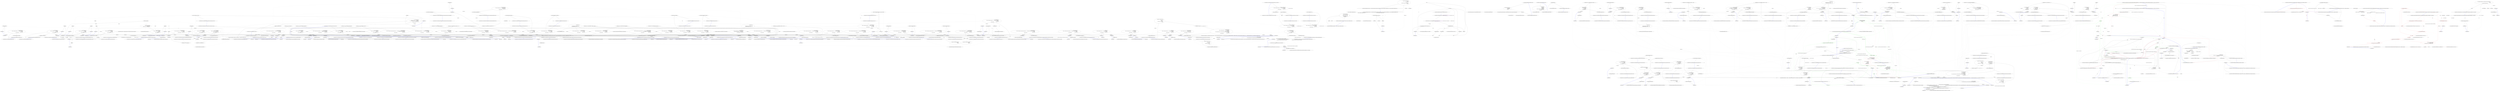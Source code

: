 digraph  {
m0_41 [cluster="CommandLine.Tests.Unit.Core.InstanceBuilderTests.Parse_int_sequence_with_range(string[], int[])", file="InstanceBuilderTests.cs", label="Entry CommandLine.Tests.Unit.Core.InstanceBuilderTests.Parse_int_sequence_with_range(string[], int[])", span="112-112"];
m0_42 [cluster="CommandLine.Tests.Unit.Core.InstanceBuilderTests.Parse_int_sequence_with_range(string[], int[])", file="InstanceBuilderTests.cs", label="var result = InstanceBuilder.Build(\r\n                Maybe.Just<Func<FakeOptions>>(() => new FakeOptions()),\r\n                arguments,\r\n                StringComparer.Ordinal,\r\n                CultureInfo.InvariantCulture)", span="117-121"];
m0_43 [cluster="CommandLine.Tests.Unit.Core.InstanceBuilderTests.Parse_int_sequence_with_range(string[], int[])", file="InstanceBuilderTests.cs", label="Assert.True(expected.SequenceEqual(result.Value.IntSequence))", span="124-124"];
m0_44 [cluster="CommandLine.Tests.Unit.Core.InstanceBuilderTests.Parse_int_sequence_with_range(string[], int[])", file="InstanceBuilderTests.cs", label="Exit CommandLine.Tests.Unit.Core.InstanceBuilderTests.Parse_int_sequence_with_range(string[], int[])", span="112-112"];
m0_358 [cluster="CommandLine.Tests.Unit.Core.InstanceBuilderTests.Min_and_max_constraint_set_to_zero_throws_exception()", file="InstanceBuilderTests.cs", label="Entry CommandLine.Tests.Unit.Core.InstanceBuilderTests.Min_and_max_constraint_set_to_zero_throws_exception()", span="835-835"];
m0_359 [cluster="CommandLine.Tests.Unit.Core.InstanceBuilderTests.Min_and_max_constraint_set_to_zero_throws_exception()", file="InstanceBuilderTests.cs", label="Action test = () => InstanceBuilder.Build(\r\n                Maybe.Just<Func<FakeOptionsWithMinMaxZero>>(() => new FakeOptionsWithMinMaxZero()),\r\n                new string[] { },\r\n                StringComparer.Ordinal,\r\n                CultureInfo.InvariantCulture)", span="838-842"];
m0_360 [cluster="CommandLine.Tests.Unit.Core.InstanceBuilderTests.Min_and_max_constraint_set_to_zero_throws_exception()", file="InstanceBuilderTests.cs", label="Assert.Throws<ApplicationException>(test)", span="845-845"];
m0_361 [cluster="CommandLine.Tests.Unit.Core.InstanceBuilderTests.Min_and_max_constraint_set_to_zero_throws_exception()", file="InstanceBuilderTests.cs", label="Exit CommandLine.Tests.Unit.Core.InstanceBuilderTests.Min_and_max_constraint_set_to_zero_throws_exception()", span="835-835"];
m0_339 [cluster="Unk.>", file="InstanceBuilderTests.cs", label="Entry Unk.>", span=""];
m0_63 [cluster="CommandLine.Tests.Fakes.FakeOptionsWithSequenceAndOnlyMaxConstraint.FakeOptionsWithSequenceAndOnlyMaxConstraint()", file="InstanceBuilderTests.cs", label="Entry CommandLine.Tests.Fakes.FakeOptionsWithSequenceAndOnlyMaxConstraint.FakeOptionsWithSequenceAndOnlyMaxConstraint()", span="6-6"];
m0_152 [cluster="CommandLine.Tests.Unit.Core.InstanceBuilderTests.Parse_long_sequence_with_separator(string[], long[])", file="InstanceBuilderTests.cs", label="Entry CommandLine.Tests.Unit.Core.InstanceBuilderTests.Parse_long_sequence_with_separator(string[], long[])", span="385-385"];
m0_153 [cluster="CommandLine.Tests.Unit.Core.InstanceBuilderTests.Parse_long_sequence_with_separator(string[], long[])", file="InstanceBuilderTests.cs", label="var result = InstanceBuilder.Build(\r\n                Maybe.Just<Func<FakeOptionsWithSequenceAndSeparator>>(() => new FakeOptionsWithSequenceAndSeparator()),\r\n                arguments,\r\n                StringComparer.Ordinal,\r\n                CultureInfo.InvariantCulture)", span="390-394"];
m0_154 [cluster="CommandLine.Tests.Unit.Core.InstanceBuilderTests.Parse_long_sequence_with_separator(string[], long[])", file="InstanceBuilderTests.cs", label="expected.ShouldBeEquivalentTo(result.Value.LongSequence)", span="397-397"];
m0_155 [cluster="CommandLine.Tests.Unit.Core.InstanceBuilderTests.Parse_long_sequence_with_separator(string[], long[])", file="InstanceBuilderTests.cs", label="Exit CommandLine.Tests.Unit.Core.InstanceBuilderTests.Parse_long_sequence_with_separator(string[], long[])", span="385-385"];
m0_55 [cluster="CommandLine.Tests.Fakes.FakeOptionsWithSequenceAndOnlyMinConstraint.FakeOptionsWithSequenceAndOnlyMinConstraint()", file="InstanceBuilderTests.cs", label="Entry CommandLine.Tests.Fakes.FakeOptionsWithSequenceAndOnlyMinConstraint.FakeOptionsWithSequenceAndOnlyMinConstraint()", span="6-6"];
m0_267 [cluster="CommandLine.Tests.Unit.Core.InstanceBuilderTests.Omitting_names_assumes_identifier_as_long_name(string[], string)", file="InstanceBuilderTests.cs", label="Entry CommandLine.Tests.Unit.Core.InstanceBuilderTests.Omitting_names_assumes_identifier_as_long_name(string[], string)", span="636-636"];
m0_268 [cluster="CommandLine.Tests.Unit.Core.InstanceBuilderTests.Omitting_names_assumes_identifier_as_long_name(string[], string)", file="InstanceBuilderTests.cs", label="var result = InstanceBuilder.Build(\r\n                Maybe.Just<Func<FakeOptions>>(() => new FakeOptions()),\r\n                arguments,\r\n                StringComparer.Ordinal,\r\n                CultureInfo.InvariantCulture)", span="641-645"];
m0_269 [cluster="CommandLine.Tests.Unit.Core.InstanceBuilderTests.Omitting_names_assumes_identifier_as_long_name(string[], string)", file="InstanceBuilderTests.cs", label="Assert.True(expected.Equals(result.Value.StringValue))", span="648-648"];
m0_270 [cluster="CommandLine.Tests.Unit.Core.InstanceBuilderTests.Omitting_names_assumes_identifier_as_long_name(string[], string)", file="InstanceBuilderTests.cs", label="Exit CommandLine.Tests.Unit.Core.InstanceBuilderTests.Omitting_names_assumes_identifier_as_long_name(string[], string)", span="636-636"];
m0_335 [cluster="CommandLine.Tests.Unit.Core.InstanceBuilderTests.Min_constraint_set_to_zero_throws_exception()", file="InstanceBuilderTests.cs", label="Entry CommandLine.Tests.Unit.Core.InstanceBuilderTests.Min_constraint_set_to_zero_throws_exception()", span="807-807"];
m0_336 [cluster="CommandLine.Tests.Unit.Core.InstanceBuilderTests.Min_constraint_set_to_zero_throws_exception()", file="InstanceBuilderTests.cs", label="Action test = () => InstanceBuilder.Build(\r\n                Maybe.Just<Func<FakeOptionsWithMinZero>>(() => new FakeOptionsWithMinZero()),\r\n                new string[] {},\r\n                StringComparer.Ordinal,\r\n                CultureInfo.InvariantCulture)", span="810-814"];
m0_337 [cluster="CommandLine.Tests.Unit.Core.InstanceBuilderTests.Min_constraint_set_to_zero_throws_exception()", file="InstanceBuilderTests.cs", label="Assert.Throws<ApplicationException>(test)", span="817-817"];
m0_338 [cluster="CommandLine.Tests.Unit.Core.InstanceBuilderTests.Min_constraint_set_to_zero_throws_exception()", file="InstanceBuilderTests.cs", label="Exit CommandLine.Tests.Unit.Core.InstanceBuilderTests.Min_constraint_set_to_zero_throws_exception()", span="807-807"];
m0_308 [cluster="CommandLine.Tests.Unit.Core.InstanceBuilderTests.Parse_nullable_long(string[], long?)", file="InstanceBuilderTests.cs", label="Entry CommandLine.Tests.Unit.Core.InstanceBuilderTests.Parse_nullable_long(string[], long?)", span="740-740"];
m0_309 [cluster="CommandLine.Tests.Unit.Core.InstanceBuilderTests.Parse_nullable_long(string[], long?)", file="InstanceBuilderTests.cs", label="var result = InstanceBuilder.Build(\r\n                Maybe.Just<Func<FakeOptionsWithNullables>>(() => new FakeOptionsWithNullables()),\r\n                arguments,\r\n                StringComparer.Ordinal,\r\n                CultureInfo.InvariantCulture)", span="745-749"];
m0_310 [cluster="CommandLine.Tests.Unit.Core.InstanceBuilderTests.Parse_nullable_long(string[], long?)", file="InstanceBuilderTests.cs", label="expected.ShouldBeEquivalentTo(result.Value.NullableLong)", span="752-752"];
m0_311 [cluster="CommandLine.Tests.Unit.Core.InstanceBuilderTests.Parse_nullable_long(string[], long?)", file="InstanceBuilderTests.cs", label="Exit CommandLine.Tests.Unit.Core.InstanceBuilderTests.Parse_nullable_long(string[], long?)", span="740-740"];
m0_79 [cluster="CommandLine.SequenceOutOfRangeError.SequenceOutOfRangeError(CommandLine.NameInfo)", file="InstanceBuilderTests.cs", label="Entry CommandLine.SequenceOutOfRangeError.SequenceOutOfRangeError(CommandLine.NameInfo)", span="320-320"];
m0_167 [cluster="CommandLine.Tests.Unit.Core.InstanceBuilderTests.Double_dash_force_subsequent_arguments_as_values()", file="InstanceBuilderTests.cs", label="Entry CommandLine.Tests.Unit.Core.InstanceBuilderTests.Double_dash_force_subsequent_arguments_as_values()", span="428-428"];
m0_168 [cluster="CommandLine.Tests.Unit.Core.InstanceBuilderTests.Double_dash_force_subsequent_arguments_as_values()", file="InstanceBuilderTests.cs", label="var expectedResult = new FakeOptionsWithValues\r\n                {\r\n                    StringValue = ''str1'',\r\n                    LongValue = 10L,\r\n                    StringSequence = new[] { ''-a'', ''--bee'', ''-c'' },\r\n                    IntValue = 20\r\n                }", span="431-437"];
m0_169 [cluster="CommandLine.Tests.Unit.Core.InstanceBuilderTests.Double_dash_force_subsequent_arguments_as_values()", file="InstanceBuilderTests.cs", label="var arguments = new[] { ''--stringvalue'', ''str1'', ''--'', ''10'', ''-a'', ''--bee'', ''-c'', ''20'' }", span="438-438"];
m0_171 [cluster="CommandLine.Tests.Unit.Core.InstanceBuilderTests.Double_dash_force_subsequent_arguments_as_values()", file="InstanceBuilderTests.cs", label="expectedResult.ShouldBeEquivalentTo(result.Value)", span="451-451"];
m0_170 [cluster="CommandLine.Tests.Unit.Core.InstanceBuilderTests.Double_dash_force_subsequent_arguments_as_values()", file="InstanceBuilderTests.cs", label="var result = InstanceBuilder.Build(\r\n                Maybe.Just<Func<FakeOptionsWithValues>>(() => new FakeOptionsWithValues()),\r\n                (a, optionSpecs) =>\r\n                    Tokenizer.PreprocessDashDash(a,\r\n                        args => Tokenizer.Tokenize(args, name => NameLookup.Contains(name, optionSpecs, StringComparer.Ordinal))),\r\n                arguments,\r\n                StringComparer.Ordinal,\r\n                CultureInfo.InvariantCulture)", span="441-448"];
m0_172 [cluster="CommandLine.Tests.Unit.Core.InstanceBuilderTests.Double_dash_force_subsequent_arguments_as_values()", file="InstanceBuilderTests.cs", label="Exit CommandLine.Tests.Unit.Core.InstanceBuilderTests.Double_dash_force_subsequent_arguments_as_values()", span="428-428"];
m0_259 [cluster="CommandLine.Tests.Unit.Core.InstanceBuilderTests.Parse_unknown_short_option_in_option_group_gererates_UnknownOptionError()", file="InstanceBuilderTests.cs", label="Entry CommandLine.Tests.Unit.Core.InstanceBuilderTests.Parse_unknown_short_option_in_option_group_gererates_UnknownOptionError()", span="615-615"];
m0_260 [cluster="CommandLine.Tests.Unit.Core.InstanceBuilderTests.Parse_unknown_short_option_in_option_group_gererates_UnknownOptionError()", file="InstanceBuilderTests.cs", label="var expectedResult = new[] { new UnknownOptionError(''z'') }", span="618-618"];
m0_261 [cluster="CommandLine.Tests.Unit.Core.InstanceBuilderTests.Parse_unknown_short_option_in_option_group_gererates_UnknownOptionError()", file="InstanceBuilderTests.cs", label="var result = InstanceBuilder.Build(\r\n                Maybe.Just<Func<FakeOptions>>(() => new FakeOptions()),\r\n                new[] { ''-zx'' },\r\n                StringComparer.Ordinal,\r\n                CultureInfo.InvariantCulture)", span="621-625"];
m0_262 [cluster="CommandLine.Tests.Unit.Core.InstanceBuilderTests.Parse_unknown_short_option_in_option_group_gererates_UnknownOptionError()", file="InstanceBuilderTests.cs", label="Assert.True(expectedResult.SequenceEqual(result.Errors))", span="628-628"];
m0_263 [cluster="CommandLine.Tests.Unit.Core.InstanceBuilderTests.Parse_unknown_short_option_in_option_group_gererates_UnknownOptionError()", file="InstanceBuilderTests.cs", label="Exit CommandLine.Tests.Unit.Core.InstanceBuilderTests.Parse_unknown_short_option_in_option_group_gererates_UnknownOptionError()", span="615-615"];
m0_109 [cluster="CommandLine.Tests.Fakes.FakeOptionsWithEnum.FakeOptionsWithEnum()", file="InstanceBuilderTests.cs", label="Entry CommandLine.Tests.Fakes.FakeOptionsWithEnum.FakeOptionsWithEnum()", span="11-11"];
m0_9 [cluster="CommandLine.Infrastructure.Maybe.Just<T>(T)", file="InstanceBuilderTests.cs", label="Entry CommandLine.Infrastructure.Maybe.Just<T>(T)", span="68-68"];
m0_204 [cluster="CommandLine.Tests.Fakes.FakeOptionWithRequiredAndSet.FakeOptionWithRequiredAndSet()", file="InstanceBuilderTests.cs", label="Entry CommandLine.Tests.Fakes.FakeOptionWithRequiredAndSet.FakeOptionWithRequiredAndSet()", span="4-4"];
m0_74 [cluster="CommandLine.Tests.Unit.Core.InstanceBuilderTests.Breaking_min_constraint_in_string_sequence_as_value_gererates_SequenceOutOfRangeError()", file="InstanceBuilderTests.cs", label="Entry CommandLine.Tests.Unit.Core.InstanceBuilderTests.Breaking_min_constraint_in_string_sequence_as_value_gererates_SequenceOutOfRangeError()", span="194-194"];
m0_75 [cluster="CommandLine.Tests.Unit.Core.InstanceBuilderTests.Breaking_min_constraint_in_string_sequence_as_value_gererates_SequenceOutOfRangeError()", file="InstanceBuilderTests.cs", label="var expectedResult = new[] { new SequenceOutOfRangeError(NameInfo.EmptyName) }", span="197-197"];
m0_76 [cluster="CommandLine.Tests.Unit.Core.InstanceBuilderTests.Breaking_min_constraint_in_string_sequence_as_value_gererates_SequenceOutOfRangeError()", file="InstanceBuilderTests.cs", label="var result = InstanceBuilder.Build(\r\n                Maybe.Just<Func<FakeOptionsWithSequenceAndOnlyMinConstraintAsValue>>(() => new FakeOptionsWithSequenceAndOnlyMinConstraintAsValue()),\r\n                new string[] { },\r\n                StringComparer.Ordinal,\r\n                CultureInfo.InvariantCulture)", span="200-204"];
m0_77 [cluster="CommandLine.Tests.Unit.Core.InstanceBuilderTests.Breaking_min_constraint_in_string_sequence_as_value_gererates_SequenceOutOfRangeError()", file="InstanceBuilderTests.cs", label="Assert.True(expectedResult.SequenceEqual(result.Errors))", span="207-207"];
m0_78 [cluster="CommandLine.Tests.Unit.Core.InstanceBuilderTests.Breaking_min_constraint_in_string_sequence_as_value_gererates_SequenceOutOfRangeError()", file="InstanceBuilderTests.cs", label="Exit CommandLine.Tests.Unit.Core.InstanceBuilderTests.Breaking_min_constraint_in_string_sequence_as_value_gererates_SequenceOutOfRangeError()", span="194-194"];
m0_247 [cluster="CommandLine.UnknownOptionError.UnknownOptionError(string)", file="InstanceBuilderTests.cs", label="Entry CommandLine.UnknownOptionError.UnknownOptionError(string)", span="276-276"];
m0_92 [cluster="CommandLine.Tests.Unit.Core.InstanceBuilderTests.Breaking_max_constraint_in_string_sequence_as_value_gererates_SequenceOutOfRangeError()", file="InstanceBuilderTests.cs", label="Entry CommandLine.Tests.Unit.Core.InstanceBuilderTests.Breaking_max_constraint_in_string_sequence_as_value_gererates_SequenceOutOfRangeError()", span="233-233"];
m0_93 [cluster="CommandLine.Tests.Unit.Core.InstanceBuilderTests.Breaking_max_constraint_in_string_sequence_as_value_gererates_SequenceOutOfRangeError()", file="InstanceBuilderTests.cs", label="var expectedResult = new[] { new SequenceOutOfRangeError(NameInfo.EmptyName) }", span="236-236"];
m0_94 [cluster="CommandLine.Tests.Unit.Core.InstanceBuilderTests.Breaking_max_constraint_in_string_sequence_as_value_gererates_SequenceOutOfRangeError()", file="InstanceBuilderTests.cs", label="var result = InstanceBuilder.Build(\r\n                Maybe.Just<Func<FakeOptionsWithSequenceAndOnlyMaxConstraintAsValue>>(() => new FakeOptionsWithSequenceAndOnlyMaxConstraintAsValue()),\r\n                new[] { ''one'', ''two'', ''three'', ''this-is-too-much'' },\r\n                StringComparer.Ordinal,\r\n                CultureInfo.InvariantCulture)", span="239-243"];
m0_95 [cluster="CommandLine.Tests.Unit.Core.InstanceBuilderTests.Breaking_max_constraint_in_string_sequence_as_value_gererates_SequenceOutOfRangeError()", file="InstanceBuilderTests.cs", label="Assert.True(expectedResult.SequenceEqual(result.Errors))", span="246-246"];
m0_96 [cluster="CommandLine.Tests.Unit.Core.InstanceBuilderTests.Breaking_max_constraint_in_string_sequence_as_value_gererates_SequenceOutOfRangeError()", file="InstanceBuilderTests.cs", label="Exit CommandLine.Tests.Unit.Core.InstanceBuilderTests.Breaking_max_constraint_in_string_sequence_as_value_gererates_SequenceOutOfRangeError()", span="233-233"];
m0_184 [cluster="CommandLine.Core.Tokenizer.Tokenize(System.Collections.Generic.IEnumerable<string>, System.Func<string, bool>)", file="InstanceBuilderTests.cs", label="Entry CommandLine.Core.Tokenizer.Tokenize(System.Collections.Generic.IEnumerable<string>, System.Func<string, bool>)", span="11-11"];
m0_315 [cluster="CommandLine.Tests.Unit.Core.InstanceBuilderTests.Parse_fsharp_option_string(string[], string, bool)", file="InstanceBuilderTests.cs", label="Entry CommandLine.Tests.Unit.Core.InstanceBuilderTests.Parse_fsharp_option_string(string[], string, bool)", span="760-760"];
m0_316 [cluster="CommandLine.Tests.Unit.Core.InstanceBuilderTests.Parse_fsharp_option_string(string[], string, bool)", file="InstanceBuilderTests.cs", label="var result = InstanceBuilder.Build(\r\n                Maybe.Just<Func<FakeOptionsWithFSharpOption>>(() => new FakeOptionsWithFSharpOption()),\r\n                arguments,\r\n                StringComparer.Ordinal,\r\n                CultureInfo.InvariantCulture)", span="765-769"];
m0_318 [cluster="CommandLine.Tests.Unit.Core.InstanceBuilderTests.Parse_fsharp_option_string(string[], string, bool)", file="InstanceBuilderTests.cs", label="expectedValue.ShouldBeEquivalentTo(result.Value.FileName.Value)", span="774-774"];
m0_319 [cluster="CommandLine.Tests.Unit.Core.InstanceBuilderTests.Parse_fsharp_option_string(string[], string, bool)", file="InstanceBuilderTests.cs", label="expectedSome.ShouldBeEquivalentTo(FSharpOption<string>.get_IsSome(result.Value.FileName))", span="776-776"];
m0_317 [cluster="CommandLine.Tests.Unit.Core.InstanceBuilderTests.Parse_fsharp_option_string(string[], string, bool)", file="InstanceBuilderTests.cs", label="result.Value.FileName != null", span="772-772"];
m0_320 [cluster="CommandLine.Tests.Unit.Core.InstanceBuilderTests.Parse_fsharp_option_string(string[], string, bool)", file="InstanceBuilderTests.cs", label="Exit CommandLine.Tests.Unit.Core.InstanceBuilderTests.Parse_fsharp_option_string(string[], string, bool)", span="760-760"];
m0_299 [cluster="CommandLine.Tests.Fakes.FakeOptionsWithSequenceMinMaxEqual.FakeOptionsWithSequenceMinMaxEqual()", file="InstanceBuilderTests.cs", label="Entry CommandLine.Tests.Fakes.FakeOptionsWithSequenceMinMaxEqual.FakeOptionsWithSequenceMinMaxEqual()", span="9-9"];
m0_307 [cluster="CommandLine.Tests.Fakes.FakeOptionsWithNullables.FakeOptionsWithNullables()", file="InstanceBuilderTests.cs", label="Entry CommandLine.Tests.Fakes.FakeOptionsWithNullables.FakeOptionsWithNullables()", span="4-4"];
m0_6 [cluster="CommandLine.Tests.Fakes.FakeOptions.FakeOptions()", file="InstanceBuilderTests.cs", label="Entry CommandLine.Tests.Fakes.FakeOptions.FakeOptions()", span="6-6"];
m0_251 [cluster="CommandLine.Tests.Unit.Core.InstanceBuilderTests.Parse_unknown_short_option_gererates_UnknownOptionError()", file="InstanceBuilderTests.cs", label="Entry CommandLine.Tests.Unit.Core.InstanceBuilderTests.Parse_unknown_short_option_gererates_UnknownOptionError()", span="596-596"];
m0_252 [cluster="CommandLine.Tests.Unit.Core.InstanceBuilderTests.Parse_unknown_short_option_gererates_UnknownOptionError()", file="InstanceBuilderTests.cs", label="var expectedResult = new[] { new UnknownOptionError(''z'') }", span="599-599"];
m0_253 [cluster="CommandLine.Tests.Unit.Core.InstanceBuilderTests.Parse_unknown_short_option_gererates_UnknownOptionError()", file="InstanceBuilderTests.cs", label="var result = InstanceBuilder.Build(\r\n                Maybe.Just<Func<FakeOptions>>(() => new FakeOptions()),\r\n                new[] { ''-z'', ''-x'' },\r\n                StringComparer.Ordinal,\r\n                CultureInfo.InvariantCulture)", span="602-606"];
m0_254 [cluster="CommandLine.Tests.Unit.Core.InstanceBuilderTests.Parse_unknown_short_option_gererates_UnknownOptionError()", file="InstanceBuilderTests.cs", label="Assert.True(expectedResult.SequenceEqual(result.Errors))", span="609-609"];
m0_255 [cluster="CommandLine.Tests.Unit.Core.InstanceBuilderTests.Parse_unknown_short_option_gererates_UnknownOptionError()", file="InstanceBuilderTests.cs", label="Exit CommandLine.Tests.Unit.Core.InstanceBuilderTests.Parse_unknown_short_option_gererates_UnknownOptionError()", span="596-596"];
m0_110 [cluster="CommandLine.Tests.Unit.Core.InstanceBuilderTests.Parse_enum_value_with_wrong_index_generates_BadFormatConversionError()", file="InstanceBuilderTests.cs", label="Entry CommandLine.Tests.Unit.Core.InstanceBuilderTests.Parse_enum_value_with_wrong_index_generates_BadFormatConversionError()", span="276-276"];
m0_111 [cluster="CommandLine.Tests.Unit.Core.InstanceBuilderTests.Parse_enum_value_with_wrong_index_generates_BadFormatConversionError()", file="InstanceBuilderTests.cs", label="var expectedResult = new[] { new BadFormatConversionError(new NameInfo('''', ''colors'')) }", span="279-279"];
m0_112 [cluster="CommandLine.Tests.Unit.Core.InstanceBuilderTests.Parse_enum_value_with_wrong_index_generates_BadFormatConversionError()", file="InstanceBuilderTests.cs", label="var result = InstanceBuilder.Build(\r\n                Maybe.Just<Func<FakeOptionsWithEnum>>(() => new FakeOptionsWithEnum()),\r\n                new[] { ''--colors'', ''3'' },\r\n                StringComparer.Ordinal,\r\n                CultureInfo.InvariantCulture)", span="282-286"];
m0_113 [cluster="CommandLine.Tests.Unit.Core.InstanceBuilderTests.Parse_enum_value_with_wrong_index_generates_BadFormatConversionError()", file="InstanceBuilderTests.cs", label="Assert.True(expectedResult.SequenceEqual(result.Errors))", span="289-289"];
m0_114 [cluster="CommandLine.Tests.Unit.Core.InstanceBuilderTests.Parse_enum_value_with_wrong_index_generates_BadFormatConversionError()", file="InstanceBuilderTests.cs", label="Exit CommandLine.Tests.Unit.Core.InstanceBuilderTests.Parse_enum_value_with_wrong_index_generates_BadFormatConversionError()", span="276-276"];
m0_369 [cluster="CommandLine.Tests.Unit.Core.InstanceBuilderTests.Empty_set_options_allowed_with_mutually_exclusive_sets(string[], int)", file="InstanceBuilderTests.cs", label="Entry CommandLine.Tests.Unit.Core.InstanceBuilderTests.Empty_set_options_allowed_with_mutually_exclusive_sets(string[], int)", span="854-854"];
m0_370 [cluster="CommandLine.Tests.Unit.Core.InstanceBuilderTests.Empty_set_options_allowed_with_mutually_exclusive_sets(string[], int)", file="InstanceBuilderTests.cs", label="var result = InstanceBuilder.Build(\r\n                Maybe.Just<Func<FakeOptionsWithNamedAndEmptySets>>(() => new FakeOptionsWithNamedAndEmptySets()),\r\n                arguments,\r\n                StringComparer.Ordinal,\r\n                CultureInfo.InvariantCulture)", span="857-861"];
m0_371 [cluster="CommandLine.Tests.Unit.Core.InstanceBuilderTests.Empty_set_options_allowed_with_mutually_exclusive_sets(string[], int)", file="InstanceBuilderTests.cs", label="result.Errors.Should().HaveCount(x => x == expected)", span="864-864"];
m0_372 [cluster="CommandLine.Tests.Unit.Core.InstanceBuilderTests.Empty_set_options_allowed_with_mutually_exclusive_sets(string[], int)", file="InstanceBuilderTests.cs", label="Exit CommandLine.Tests.Unit.Core.InstanceBuilderTests.Empty_set_options_allowed_with_mutually_exclusive_sets(string[], int)", span="854-854"];
m0_7 [cluster="CommandLine.HelpRequestedError.HelpRequestedError()", file="InstanceBuilderTests.cs", label="Entry CommandLine.HelpRequestedError.HelpRequestedError()", span="353-353"];
m0_378 [cluster="CommandLine.Tests.Fakes.FakeOptionsWithNamedAndEmptySets.FakeOptionsWithNamedAndEmptySets()", file="InstanceBuilderTests.cs", label="Entry CommandLine.Tests.Fakes.FakeOptionsWithNamedAndEmptySets.FakeOptionsWithNamedAndEmptySets()", span="4-4"];
m0_105 [cluster="Unk.ShouldBeEquivalentTo", file="InstanceBuilderTests.cs", label="Entry Unk.ShouldBeEquivalentTo", span=""];
m0_399 [cluster="CommandLine.Tests.Unit.Core.InstanceBuilderTests.Parse_string_scalar_and_sequence_adjacent(string[], CommandLine.Tests.Fakes.FakeOptionsWithScalarValueAndSequenceStringAdjacent)", file="InstanceBuilderTests.cs", label="Entry CommandLine.Tests.Unit.Core.InstanceBuilderTests.Parse_string_scalar_and_sequence_adjacent(string[], CommandLine.Tests.Fakes.FakeOptionsWithScalarValueAndSequenceStringAdjacent)", span="903-903"];
m0_400 [cluster="CommandLine.Tests.Unit.Core.InstanceBuilderTests.Parse_string_scalar_and_sequence_adjacent(string[], CommandLine.Tests.Fakes.FakeOptionsWithScalarValueAndSequenceStringAdjacent)", file="InstanceBuilderTests.cs", label="var result = InstanceBuilder.Build(\r\n                Maybe.Just<Func<FakeOptionsWithScalarValueAndSequenceStringAdjacent>>(() => new FakeOptionsWithScalarValueAndSequenceStringAdjacent()),\r\n                arguments,\r\n                StringComparer.Ordinal,\r\n                CultureInfo.InvariantCulture)", span="908-912"];
m0_401 [cluster="CommandLine.Tests.Unit.Core.InstanceBuilderTests.Parse_string_scalar_and_sequence_adjacent(string[], CommandLine.Tests.Fakes.FakeOptionsWithScalarValueAndSequenceStringAdjacent)", file="InstanceBuilderTests.cs", label="expected.ShouldBeEquivalentTo(result.Value)", span="915-915"];
m0_402 [cluster="CommandLine.Tests.Unit.Core.InstanceBuilderTests.Parse_string_scalar_and_sequence_adjacent(string[], CommandLine.Tests.Fakes.FakeOptionsWithScalarValueAndSequenceStringAdjacent)", file="InstanceBuilderTests.cs", label="Exit CommandLine.Tests.Unit.Core.InstanceBuilderTests.Parse_string_scalar_and_sequence_adjacent(string[], CommandLine.Tests.Fakes.FakeOptionsWithScalarValueAndSequenceStringAdjacent)", span="903-903"];
m0_83 [cluster="CommandLine.Tests.Fakes.FakeOptionsWithSequenceAndOnlyMinConstraintAsValue.FakeOptionsWithSequenceAndOnlyMinConstraintAsValue()", file="InstanceBuilderTests.cs", label="Entry CommandLine.Tests.Fakes.FakeOptionsWithSequenceAndOnlyMinConstraintAsValue.FakeOptionsWithSequenceAndOnlyMinConstraintAsValue()", span="6-6"];
m0_144 [cluster="CommandLine.Tests.Unit.Core.InstanceBuilderTests.Parse_sequence_value_without_range_constraints(string[], long[])", file="InstanceBuilderTests.cs", label="Entry CommandLine.Tests.Unit.Core.InstanceBuilderTests.Parse_sequence_value_without_range_constraints(string[], long[])", span="363-363"];
m0_145 [cluster="CommandLine.Tests.Unit.Core.InstanceBuilderTests.Parse_sequence_value_without_range_constraints(string[], long[])", file="InstanceBuilderTests.cs", label="var result = InstanceBuilder.Build(\r\n                Maybe.Just<Func<FakeOptionsWithSequenceWithoutRange>>(() => new FakeOptionsWithSequenceWithoutRange()),\r\n                arguments,\r\n                StringComparer.Ordinal,\r\n                CultureInfo.InvariantCulture)", span="368-372"];
m0_146 [cluster="CommandLine.Tests.Unit.Core.InstanceBuilderTests.Parse_sequence_value_without_range_constraints(string[], long[])", file="InstanceBuilderTests.cs", label="expected.ShouldBeEquivalentTo(result.Value.LongSequence)", span="375-375"];
m0_147 [cluster="CommandLine.Tests.Unit.Core.InstanceBuilderTests.Parse_sequence_value_without_range_constraints(string[], long[])", file="InstanceBuilderTests.cs", label="Exit CommandLine.Tests.Unit.Core.InstanceBuilderTests.Parse_sequence_value_without_range_constraints(string[], long[])", span="363-363"];
m0_56 [cluster="CommandLine.Tests.Unit.Core.InstanceBuilderTests.Parse_string_sequence_with_only_max_constraint(string[], string[])", file="InstanceBuilderTests.cs", label="Entry CommandLine.Tests.Unit.Core.InstanceBuilderTests.Parse_string_sequence_with_only_max_constraint(string[], string[])", span="157-157"];
m0_57 [cluster="CommandLine.Tests.Unit.Core.InstanceBuilderTests.Parse_string_sequence_with_only_max_constraint(string[], string[])", file="InstanceBuilderTests.cs", label="var result = InstanceBuilder.Build(\r\n                Maybe.Just<Func<FakeOptionsWithSequenceAndOnlyMaxConstraint>>(() => new FakeOptionsWithSequenceAndOnlyMaxConstraint()),\r\n                arguments,\r\n                StringComparer.Ordinal,\r\n                CultureInfo.InvariantCulture)", span="162-166"];
m0_58 [cluster="CommandLine.Tests.Unit.Core.InstanceBuilderTests.Parse_string_sequence_with_only_max_constraint(string[], string[])", file="InstanceBuilderTests.cs", label="Assert.True(expected.SequenceEqual(result.Value.StringSequence))", span="169-169"];
m0_59 [cluster="CommandLine.Tests.Unit.Core.InstanceBuilderTests.Parse_string_sequence_with_only_max_constraint(string[], string[])", file="InstanceBuilderTests.cs", label="Exit CommandLine.Tests.Unit.Core.InstanceBuilderTests.Parse_string_sequence_with_only_max_constraint(string[], string[])", span="157-157"];
m0_32 [cluster="CommandLine.Tests.Unit.Core.InstanceBuilderTests.Parse_int_sequence(string[], int[])", file="InstanceBuilderTests.cs", label="Entry CommandLine.Tests.Unit.Core.InstanceBuilderTests.Parse_int_sequence(string[], int[])", span="90-90"];
m0_33 [cluster="CommandLine.Tests.Unit.Core.InstanceBuilderTests.Parse_int_sequence(string[], int[])", file="InstanceBuilderTests.cs", label="var result = InstanceBuilder.Build(\r\n                Maybe.Just<Func<FakeOptionsWithSequence>>(() => new FakeOptionsWithSequence()),\r\n                arguments,\r\n                StringComparer.Ordinal,\r\n                CultureInfo.InvariantCulture)", span="95-99"];
m0_34 [cluster="CommandLine.Tests.Unit.Core.InstanceBuilderTests.Parse_int_sequence(string[], int[])", file="InstanceBuilderTests.cs", label="Assert.True(expected.SequenceEqual(result.Value.IntSequence))", span="102-102"];
m0_35 [cluster="CommandLine.Tests.Unit.Core.InstanceBuilderTests.Parse_int_sequence(string[], int[])", file="InstanceBuilderTests.cs", label="Exit CommandLine.Tests.Unit.Core.InstanceBuilderTests.Parse_int_sequence(string[], int[])", span="90-90"];
m0_412 [cluster="lambda expression", file="InstanceBuilderTests.cs", label="Entry lambda expression", span="928-928"];
m0_14 [cluster="lambda expression", file="InstanceBuilderTests.cs", label=fakeOptions, span="28-28"];
m0_13 [cluster="lambda expression", file="InstanceBuilderTests.cs", label="Entry lambda expression", span="28-28"];
m0_15 [cluster="lambda expression", file="InstanceBuilderTests.cs", label="Exit lambda expression", span="28-28"];
m0_21 [cluster="lambda expression", file="InstanceBuilderTests.cs", label="Entry lambda expression", span="49-49"];
m0_22 [cluster="lambda expression", file="InstanceBuilderTests.cs", label="new FakeOptions()", span="49-49"];
m0_23 [cluster="lambda expression", file="InstanceBuilderTests.cs", label="Exit lambda expression", span="49-49"];
m0_28 [cluster="lambda expression", file="InstanceBuilderTests.cs", label="Entry lambda expression", span="72-72"];
m0_29 [cluster="lambda expression", file="InstanceBuilderTests.cs", label="new FakeOptionsWithDouble()", span="72-72"];
m0_30 [cluster="lambda expression", file="InstanceBuilderTests.cs", label="Exit lambda expression", span="72-72"];
m0_37 [cluster="lambda expression", file="InstanceBuilderTests.cs", label="Entry lambda expression", span="96-96"];
m0_38 [cluster="lambda expression", file="InstanceBuilderTests.cs", label="new FakeOptionsWithSequence()", span="96-96"];
m0_39 [cluster="lambda expression", file="InstanceBuilderTests.cs", label="Exit lambda expression", span="96-96"];
m0_45 [cluster="lambda expression", file="InstanceBuilderTests.cs", label="Entry lambda expression", span="118-118"];
m0_46 [cluster="lambda expression", file="InstanceBuilderTests.cs", label="new FakeOptions()", span="118-118"];
m0_47 [cluster="lambda expression", file="InstanceBuilderTests.cs", label="Exit lambda expression", span="118-118"];
m0_52 [cluster="lambda expression", file="InstanceBuilderTests.cs", label="Entry lambda expression", span="141-141"];
m0_53 [cluster="lambda expression", file="InstanceBuilderTests.cs", label="new FakeOptionsWithSequenceAndOnlyMinConstraint()", span="141-141"];
m0_54 [cluster="lambda expression", file="InstanceBuilderTests.cs", label="Exit lambda expression", span="141-141"];
m0_60 [cluster="lambda expression", file="InstanceBuilderTests.cs", label="Entry lambda expression", span="163-163"];
m0_61 [cluster="lambda expression", file="InstanceBuilderTests.cs", label="new FakeOptionsWithSequenceAndOnlyMaxConstraint()", span="163-163"];
m0_62 [cluster="lambda expression", file="InstanceBuilderTests.cs", label="Exit lambda expression", span="163-163"];
m0_71 [cluster="lambda expression", file="InstanceBuilderTests.cs", label="Entry lambda expression", span="182-182"];
m0_72 [cluster="lambda expression", file="InstanceBuilderTests.cs", label="new FakeOptionsWithSequenceAndOnlyMinConstraint()", span="182-182"];
m0_73 [cluster="lambda expression", file="InstanceBuilderTests.cs", label="Exit lambda expression", span="182-182"];
m0_80 [cluster="lambda expression", file="InstanceBuilderTests.cs", label="Entry lambda expression", span="201-201"];
m0_81 [cluster="lambda expression", file="InstanceBuilderTests.cs", label="new FakeOptionsWithSequenceAndOnlyMinConstraintAsValue()", span="201-201"];
m0_82 [cluster="lambda expression", file="InstanceBuilderTests.cs", label="Exit lambda expression", span="201-201"];
m0_89 [cluster="lambda expression", file="InstanceBuilderTests.cs", label="Entry lambda expression", span="221-221"];
m0_90 [cluster="lambda expression", file="InstanceBuilderTests.cs", label="new FakeOptionsWithSequenceAndOnlyMaxConstraint()", span="221-221"];
m0_91 [cluster="lambda expression", file="InstanceBuilderTests.cs", label="Exit lambda expression", span="221-221"];
m0_97 [cluster="lambda expression", file="InstanceBuilderTests.cs", label="Entry lambda expression", span="240-240"];
m0_98 [cluster="lambda expression", file="InstanceBuilderTests.cs", label="new FakeOptionsWithSequenceAndOnlyMaxConstraintAsValue()", span="240-240"];
m0_99 [cluster="lambda expression", file="InstanceBuilderTests.cs", label="Exit lambda expression", span="240-240"];
m0_106 [cluster="lambda expression", file="InstanceBuilderTests.cs", label="Entry lambda expression", span="264-264"];
m0_107 [cluster="lambda expression", file="InstanceBuilderTests.cs", label="new FakeOptionsWithEnum()", span="264-264"];
m0_108 [cluster="lambda expression", file="InstanceBuilderTests.cs", label="Exit lambda expression", span="264-264"];
m0_116 [cluster="lambda expression", file="InstanceBuilderTests.cs", label="Entry lambda expression", span="283-283"];
m0_117 [cluster="lambda expression", file="InstanceBuilderTests.cs", label="new FakeOptionsWithEnum()", span="283-283"];
m0_118 [cluster="lambda expression", file="InstanceBuilderTests.cs", label="Exit lambda expression", span="283-283"];
m0_124 [cluster="lambda expression", file="InstanceBuilderTests.cs", label="Entry lambda expression", span="302-302"];
m0_125 [cluster="lambda expression", file="InstanceBuilderTests.cs", label="new FakeOptionsWithEnum()", span="302-302"];
m0_126 [cluster="lambda expression", file="InstanceBuilderTests.cs", label="Exit lambda expression", span="302-302"];
m0_132 [cluster="lambda expression", file="InstanceBuilderTests.cs", label="Entry lambda expression", span="321-321"];
m0_133 [cluster="lambda expression", file="InstanceBuilderTests.cs", label="new FakeOptionsWithEnum()", span="321-321"];
m0_134 [cluster="lambda expression", file="InstanceBuilderTests.cs", label="Exit lambda expression", span="321-321"];
m0_141 [cluster="lambda expression", file="InstanceBuilderTests.cs", label="Entry lambda expression", span="346-346"];
m0_142 [cluster="lambda expression", file="InstanceBuilderTests.cs", label="new FakeOptionsWithValues()", span="346-346"];
m0_143 [cluster="lambda expression", file="InstanceBuilderTests.cs", label="Exit lambda expression", span="346-346"];
m0_148 [cluster="lambda expression", file="InstanceBuilderTests.cs", label="Entry lambda expression", span="369-369"];
m0_149 [cluster="lambda expression", file="InstanceBuilderTests.cs", label="new FakeOptionsWithSequenceWithoutRange()", span="369-369"];
m0_150 [cluster="lambda expression", file="InstanceBuilderTests.cs", label="Exit lambda expression", span="369-369"];
m0_156 [cluster="lambda expression", file="InstanceBuilderTests.cs", label="Entry lambda expression", span="391-391"];
m0_157 [cluster="lambda expression", file="InstanceBuilderTests.cs", label="new FakeOptionsWithSequenceAndSeparator()", span="391-391"];
m0_158 [cluster="lambda expression", file="InstanceBuilderTests.cs", label="Exit lambda expression", span="391-391"];
m0_164 [cluster="lambda expression", file="InstanceBuilderTests.cs", label="Entry lambda expression", span="413-413"];
m0_165 [cluster="lambda expression", file="InstanceBuilderTests.cs", label="new FakeOptionsWithSequenceAndSeparator()", span="413-413"];
m0_166 [cluster="lambda expression", file="InstanceBuilderTests.cs", label="Exit lambda expression", span="413-413"];
m0_174 [cluster="lambda expression", file="InstanceBuilderTests.cs", label="Entry lambda expression", span="442-442"];
m0_177 [cluster="lambda expression", file="InstanceBuilderTests.cs", label="Entry lambda expression", span="443-445"];
m0_175 [cluster="lambda expression", file="InstanceBuilderTests.cs", label="new FakeOptionsWithValues()", span="442-442"];
m0_176 [cluster="lambda expression", file="InstanceBuilderTests.cs", label="Exit lambda expression", span="442-442"];
m0_178 [cluster="lambda expression", file="InstanceBuilderTests.cs", label="Tokenizer.PreprocessDashDash(a,\r\n                        args => Tokenizer.Tokenize(args, name => NameLookup.Contains(name, optionSpecs, StringComparer.Ordinal)))", span="444-445"];
m0_182 [cluster="lambda expression", file="InstanceBuilderTests.cs", label="Tokenizer.Tokenize(args, name => NameLookup.Contains(name, optionSpecs, StringComparer.Ordinal))", span="445-445"];
m0_186 [cluster="lambda expression", file="InstanceBuilderTests.cs", label="NameLookup.Contains(name, optionSpecs, StringComparer.Ordinal)", span="445-445"];
m0_179 [cluster="lambda expression", file="InstanceBuilderTests.cs", label="Exit lambda expression", span="443-445"];
m0_181 [cluster="lambda expression", file="InstanceBuilderTests.cs", label="Entry lambda expression", span="445-445"];
m0_183 [cluster="lambda expression", file="InstanceBuilderTests.cs", label="Exit lambda expression", span="445-445"];
m0_185 [cluster="lambda expression", file="InstanceBuilderTests.cs", label="Entry lambda expression", span="445-445"];
m0_187 [cluster="lambda expression", file="InstanceBuilderTests.cs", label="Exit lambda expression", span="445-445"];
m0_195 [cluster="lambda expression", file="InstanceBuilderTests.cs", label="Entry lambda expression", span="468-468"];
m0_196 [cluster="lambda expression", file="InstanceBuilderTests.cs", label="new FakeOptionsWithSets()", span="468-468"];
m0_197 [cluster="lambda expression", file="InstanceBuilderTests.cs", label="Exit lambda expression", span="468-468"];
m0_205 [cluster="lambda expression", file="InstanceBuilderTests.cs", label="Entry lambda expression", span="488-488"];
m0_206 [cluster="lambda expression", file="InstanceBuilderTests.cs", label="new FakeOptionWithRequiredAndSet()", span="488-488"];
m0_207 [cluster="lambda expression", file="InstanceBuilderTests.cs", label="Exit lambda expression", span="488-488"];
m0_213 [cluster="lambda expression", file="InstanceBuilderTests.cs", label="Entry lambda expression", span="508-508"];
m0_214 [cluster="lambda expression", file="InstanceBuilderTests.cs", label="new FakeOptionWithRequiredAndSet()", span="508-508"];
m0_215 [cluster="lambda expression", file="InstanceBuilderTests.cs", label="Exit lambda expression", span="508-508"];
m0_222 [cluster="lambda expression", file="InstanceBuilderTests.cs", label="Entry lambda expression", span="528-528"];
m0_223 [cluster="lambda expression", file="InstanceBuilderTests.cs", label="new FakeOptionWithRequiredAndSet()", span="528-528"];
m0_224 [cluster="lambda expression", file="InstanceBuilderTests.cs", label="Exit lambda expression", span="528-528"];
m0_230 [cluster="lambda expression", file="InstanceBuilderTests.cs", label="Entry lambda expression", span="546-546"];
m0_231 [cluster="lambda expression", file="InstanceBuilderTests.cs", label="new FakeOptionWithRequired()", span="546-546"];
m0_232 [cluster="lambda expression", file="InstanceBuilderTests.cs", label="Exit lambda expression", span="546-546"];
m0_239 [cluster="lambda expression", file="InstanceBuilderTests.cs", label="Entry lambda expression", span="565-565"];
m0_240 [cluster="lambda expression", file="InstanceBuilderTests.cs", label="new FakeOptions()", span="565-565"];
m0_241 [cluster="lambda expression", file="InstanceBuilderTests.cs", label="Exit lambda expression", span="565-565"];
m0_248 [cluster="lambda expression", file="InstanceBuilderTests.cs", label="Entry lambda expression", span="584-584"];
m0_249 [cluster="lambda expression", file="InstanceBuilderTests.cs", label="new FakeOptions()", span="584-584"];
m0_250 [cluster="lambda expression", file="InstanceBuilderTests.cs", label="Exit lambda expression", span="584-584"];
m0_256 [cluster="lambda expression", file="InstanceBuilderTests.cs", label="Entry lambda expression", span="603-603"];
m0_257 [cluster="lambda expression", file="InstanceBuilderTests.cs", label="new FakeOptions()", span="603-603"];
m0_258 [cluster="lambda expression", file="InstanceBuilderTests.cs", label="Exit lambda expression", span="603-603"];
m0_264 [cluster="lambda expression", file="InstanceBuilderTests.cs", label="Entry lambda expression", span="622-622"];
m0_265 [cluster="lambda expression", file="InstanceBuilderTests.cs", label="new FakeOptions()", span="622-622"];
m0_266 [cluster="lambda expression", file="InstanceBuilderTests.cs", label="Exit lambda expression", span="622-622"];
m0_272 [cluster="lambda expression", file="InstanceBuilderTests.cs", label="Entry lambda expression", span="642-642"];
m0_273 [cluster="lambda expression", file="InstanceBuilderTests.cs", label="new FakeOptions()", span="642-642"];
m0_274 [cluster="lambda expression", file="InstanceBuilderTests.cs", label="Exit lambda expression", span="642-642"];
m0_280 [cluster="lambda expression", file="InstanceBuilderTests.cs", label="Entry lambda expression", span="661-661"];
m0_281 [cluster="lambda expression", file="InstanceBuilderTests.cs", label="new FakeOptionsWithRequiredValue()", span="661-661"];
m0_282 [cluster="lambda expression", file="InstanceBuilderTests.cs", label="Exit lambda expression", span="661-661"];
m0_288 [cluster="lambda expression", file="InstanceBuilderTests.cs", label="Entry lambda expression", span="683-683"];
m0_289 [cluster="lambda expression", file="InstanceBuilderTests.cs", label="new FakeOptions()", span="683-683"];
m0_290 [cluster="lambda expression", file="InstanceBuilderTests.cs", label="Exit lambda expression", span="683-683"];
m0_296 [cluster="lambda expression", file="InstanceBuilderTests.cs", label="Entry lambda expression", span="702-702"];
m0_297 [cluster="lambda expression", file="InstanceBuilderTests.cs", label="new FakeOptionsWithSequenceMinMaxEqual()", span="702-702"];
m0_298 [cluster="lambda expression", file="InstanceBuilderTests.cs", label="Exit lambda expression", span="702-702"];
m0_304 [cluster="lambda expression", file="InstanceBuilderTests.cs", label="Entry lambda expression", span="724-724"];
m0_305 [cluster="lambda expression", file="InstanceBuilderTests.cs", label="new FakeOptionsWithNullables()", span="724-724"];
m0_306 [cluster="lambda expression", file="InstanceBuilderTests.cs", label="Exit lambda expression", span="724-724"];
m0_312 [cluster="lambda expression", file="InstanceBuilderTests.cs", label="Entry lambda expression", span="746-746"];
m0_313 [cluster="lambda expression", file="InstanceBuilderTests.cs", label="new FakeOptionsWithNullables()", span="746-746"];
m0_314 [cluster="lambda expression", file="InstanceBuilderTests.cs", label="Exit lambda expression", span="746-746"];
m0_322 [cluster="lambda expression", file="InstanceBuilderTests.cs", label="Entry lambda expression", span="766-766"];
m0_323 [cluster="lambda expression", file="InstanceBuilderTests.cs", label="new FakeOptionsWithFSharpOption()", span="766-766"];
m0_324 [cluster="lambda expression", file="InstanceBuilderTests.cs", label="Exit lambda expression", span="766-766"];
m0_332 [cluster="lambda expression", file="InstanceBuilderTests.cs", label="Entry lambda expression", span="790-790"];
m0_333 [cluster="lambda expression", file="InstanceBuilderTests.cs", label="new FakeOptionsWithFSharpOption()", span="790-790"];
m0_334 [cluster="lambda expression", file="InstanceBuilderTests.cs", label="Exit lambda expression", span="790-790"];
m0_340 [cluster="lambda expression", file="InstanceBuilderTests.cs", label="Entry lambda expression", span="810-814"];
m0_341 [cluster="lambda expression", file="InstanceBuilderTests.cs", label="InstanceBuilder.Build(\r\n                Maybe.Just<Func<FakeOptionsWithMinZero>>(() => new FakeOptionsWithMinZero()),\r\n                new string[] {},\r\n                StringComparer.Ordinal,\r\n                CultureInfo.InvariantCulture)", span="810-814"];
m0_342 [cluster="lambda expression", file="InstanceBuilderTests.cs", label="Exit lambda expression", span="810-814"];
m0_343 [cluster="lambda expression", file="InstanceBuilderTests.cs", label="Entry lambda expression", span="811-811"];
m0_344 [cluster="lambda expression", file="InstanceBuilderTests.cs", label="new FakeOptionsWithMinZero()", span="811-811"];
m0_345 [cluster="lambda expression", file="InstanceBuilderTests.cs", label="Exit lambda expression", span="811-811"];
m0_351 [cluster="lambda expression", file="InstanceBuilderTests.cs", label="Entry lambda expression", span="824-828"];
m0_352 [cluster="lambda expression", file="InstanceBuilderTests.cs", label="InstanceBuilder.Build(\r\n                Maybe.Just<Func<FakeOptionsWithMaxZero>>(() => new FakeOptionsWithMaxZero()),\r\n                new string[] { },\r\n                StringComparer.Ordinal,\r\n                CultureInfo.InvariantCulture)", span="824-828"];
m0_353 [cluster="lambda expression", file="InstanceBuilderTests.cs", label="Exit lambda expression", span="824-828"];
m0_354 [cluster="lambda expression", file="InstanceBuilderTests.cs", label="Entry lambda expression", span="825-825"];
m0_355 [cluster="lambda expression", file="InstanceBuilderTests.cs", label="new FakeOptionsWithMaxZero()", span="825-825"];
m0_356 [cluster="lambda expression", file="InstanceBuilderTests.cs", label="Exit lambda expression", span="825-825"];
m0_362 [cluster="lambda expression", file="InstanceBuilderTests.cs", label="Entry lambda expression", span="838-842"];
m0_363 [cluster="lambda expression", file="InstanceBuilderTests.cs", label="InstanceBuilder.Build(\r\n                Maybe.Just<Func<FakeOptionsWithMinMaxZero>>(() => new FakeOptionsWithMinMaxZero()),\r\n                new string[] { },\r\n                StringComparer.Ordinal,\r\n                CultureInfo.InvariantCulture)", span="838-842"];
m0_364 [cluster="lambda expression", file="InstanceBuilderTests.cs", label="Exit lambda expression", span="838-842"];
m0_365 [cluster="lambda expression", file="InstanceBuilderTests.cs", label="Entry lambda expression", span="839-839"];
m0_366 [cluster="lambda expression", file="InstanceBuilderTests.cs", label="new FakeOptionsWithMinMaxZero()", span="839-839"];
m0_367 [cluster="lambda expression", file="InstanceBuilderTests.cs", label="Exit lambda expression", span="839-839"];
m0_380 [cluster="lambda expression", file="InstanceBuilderTests.cs", label="x == expected", span="864-864"];
m0_375 [cluster="lambda expression", file="InstanceBuilderTests.cs", label="Entry lambda expression", span="858-858"];
m0_379 [cluster="lambda expression", file="InstanceBuilderTests.cs", label="Entry lambda expression", span="864-864"];
m0_376 [cluster="lambda expression", file="InstanceBuilderTests.cs", label="new FakeOptionsWithNamedAndEmptySets()", span="858-858"];
m0_377 [cluster="lambda expression", file="InstanceBuilderTests.cs", label="Exit lambda expression", span="858-858"];
m0_381 [cluster="lambda expression", file="InstanceBuilderTests.cs", label="Exit lambda expression", span="864-864"];
m0_390 [cluster="lambda expression", file="InstanceBuilderTests.cs", label="x == expected", span="879-879"];
m0_386 [cluster="lambda expression", file="InstanceBuilderTests.cs", label="Entry lambda expression", span="873-873"];
m0_389 [cluster="lambda expression", file="InstanceBuilderTests.cs", label="Entry lambda expression", span="879-879"];
m0_387 [cluster="lambda expression", file="InstanceBuilderTests.cs", label="new FakeOptions()", span="873-873"];
m0_388 [cluster="lambda expression", file="InstanceBuilderTests.cs", label="Exit lambda expression", span="873-873"];
m0_391 [cluster="lambda expression", file="InstanceBuilderTests.cs", label="Exit lambda expression", span="879-879"];
m0_396 [cluster="lambda expression", file="InstanceBuilderTests.cs", label="Entry lambda expression", span="890-890"];
m0_397 [cluster="lambda expression", file="InstanceBuilderTests.cs", label="new FakeOptionsWithRequiredValue()", span="890-890"];
m0_398 [cluster="lambda expression", file="InstanceBuilderTests.cs", label="Exit lambda expression", span="890-890"];
m0_403 [cluster="lambda expression", file="InstanceBuilderTests.cs", label="Entry lambda expression", span="909-909"];
m0_404 [cluster="lambda expression", file="InstanceBuilderTests.cs", label="new FakeOptionsWithScalarValueAndSequenceStringAdjacent()", span="909-909"];
m0_405 [cluster="lambda expression", file="InstanceBuilderTests.cs", label="Exit lambda expression", span="909-909"];
m0_413 [cluster="lambda expression", file="InstanceBuilderTests.cs", label="new FakeOptions()", span="928-928"];
m0_414 [cluster="lambda expression", file="InstanceBuilderTests.cs", label="Exit lambda expression", span="928-928"];
m0_11 [cluster="CommandLine.ParserResult<T>.Equals(CommandLine.ParserResult<T>)", file="InstanceBuilderTests.cs", label="Entry CommandLine.ParserResult<T>.Equals(CommandLine.ParserResult<T>)", span="87-87"];
m0_31 [cluster="CommandLine.Tests.Fakes.FakeOptionsWithDouble.FakeOptionsWithDouble()", file="InstanceBuilderTests.cs", label="Entry CommandLine.Tests.Fakes.FakeOptionsWithDouble.FakeOptionsWithDouble()", span="4-4"];
m0_159 [cluster="CommandLine.Tests.Fakes.FakeOptionsWithSequenceAndSeparator.FakeOptionsWithSequenceAndSeparator()", file="InstanceBuilderTests.cs", label="Entry CommandLine.Tests.Fakes.FakeOptionsWithSequenceAndSeparator.FakeOptionsWithSequenceAndSeparator()", span="6-6"];
m0_180 [cluster="CommandLine.Core.Tokenizer.PreprocessDashDash(System.Collections.Generic.IEnumerable<string>, System.Func<System.Collections.Generic.IEnumerable<string>, CommandLine.Core.StatePair<System.Collections.Generic.IEnumerable<CommandLine.Core.Token>>>)", file="InstanceBuilderTests.cs", label="Entry CommandLine.Core.Tokenizer.PreprocessDashDash(System.Collections.Generic.IEnumerable<string>, System.Func<System.Collections.Generic.IEnumerable<string>, CommandLine.Core.StatePair<System.Collections.Generic.IEnumerable<CommandLine.Core.Token>>>)", span="31-31"];
m0_382 [cluster="CommandLine.Tests.Unit.Core.InstanceBuilderTests.Specifying_options_two_or_more_times_generates_RepeatedOptionError(string[], int)", file="InstanceBuilderTests.cs", label="Entry CommandLine.Tests.Unit.Core.InstanceBuilderTests.Specifying_options_two_or_more_times_generates_RepeatedOptionError(string[], int)", span="869-869"];
m0_383 [cluster="CommandLine.Tests.Unit.Core.InstanceBuilderTests.Specifying_options_two_or_more_times_generates_RepeatedOptionError(string[], int)", file="InstanceBuilderTests.cs", label="var result = InstanceBuilder.Build(\r\n                Maybe.Just<Func<FakeOptions>>(() => new FakeOptions()),\r\n                arguments,\r\n                StringComparer.Ordinal,\r\n                CultureInfo.InvariantCulture)", span="872-876"];
m0_384 [cluster="CommandLine.Tests.Unit.Core.InstanceBuilderTests.Specifying_options_two_or_more_times_generates_RepeatedOptionError(string[], int)", file="InstanceBuilderTests.cs", label="result.Errors.Should().HaveCount(x => x == expected)", span="879-879"];
m0_385 [cluster="CommandLine.Tests.Unit.Core.InstanceBuilderTests.Specifying_options_two_or_more_times_generates_RepeatedOptionError(string[], int)", file="InstanceBuilderTests.cs", label="Exit CommandLine.Tests.Unit.Core.InstanceBuilderTests.Specifying_options_two_or_more_times_generates_RepeatedOptionError(string[], int)", span="869-869"];
m0_194 [cluster="CommandLine.MutuallyExclusiveSetError.MutuallyExclusiveSetError(CommandLine.NameInfo)", file="InstanceBuilderTests.cs", label="Entry CommandLine.MutuallyExclusiveSetError.MutuallyExclusiveSetError(CommandLine.NameInfo)", span="298-298"];
m0_233 [cluster="CommandLine.Tests.Fakes.FakeOptionWithRequired.FakeOptionWithRequired()", file="InstanceBuilderTests.cs", label="Entry CommandLine.Tests.Fakes.FakeOptionWithRequired.FakeOptionWithRequired()", span="4-4"];
m0_419 [cluster="CommandLine.Infrastructure.Maybe.Nothing<T>()", file="InstanceBuilderTests.cs", label="Entry CommandLine.Infrastructure.Maybe.Nothing<T>()", span="63-63"];
m0_48 [cluster="CommandLine.Tests.Unit.Core.InstanceBuilderTests.Parse_string_sequence_with_only_min_constraint(string[], string[])", file="InstanceBuilderTests.cs", label="Entry CommandLine.Tests.Unit.Core.InstanceBuilderTests.Parse_string_sequence_with_only_min_constraint(string[], string[])", span="135-135"];
m0_49 [cluster="CommandLine.Tests.Unit.Core.InstanceBuilderTests.Parse_string_sequence_with_only_min_constraint(string[], string[])", file="InstanceBuilderTests.cs", label="var result = InstanceBuilder.Build(\r\n                Maybe.Just<Func<FakeOptionsWithSequenceAndOnlyMinConstraint>>(() => new FakeOptionsWithSequenceAndOnlyMinConstraint()),\r\n                arguments,\r\n                StringComparer.Ordinal,\r\n                CultureInfo.InvariantCulture)", span="140-144"];
m0_50 [cluster="CommandLine.Tests.Unit.Core.InstanceBuilderTests.Parse_string_sequence_with_only_min_constraint(string[], string[])", file="InstanceBuilderTests.cs", label="Assert.True(expected.SequenceEqual(result.Value.StringSequence))", span="147-147"];
m0_51 [cluster="CommandLine.Tests.Unit.Core.InstanceBuilderTests.Parse_string_sequence_with_only_min_constraint(string[], string[])", file="InstanceBuilderTests.cs", label="Exit CommandLine.Tests.Unit.Core.InstanceBuilderTests.Parse_string_sequence_with_only_min_constraint(string[], string[])", span="135-135"];
m0_10 [cluster="CommandLine.Core.InstanceBuilder.Build<T>(CommandLine.Infrastructure.Maybe<System.Func<T>>, System.Collections.Generic.IEnumerable<string>, System.StringComparer, System.Globalization.CultureInfo)", file="InstanceBuilderTests.cs", label="Entry CommandLine.Core.InstanceBuilder.Build<T>(CommandLine.Infrastructure.Maybe<System.Func<T>>, System.Collections.Generic.IEnumerable<string>, System.StringComparer, System.Globalization.CultureInfo)", span="12-12"];
m0_119 [cluster="CommandLine.Tests.Unit.Core.InstanceBuilderTests.Parse_enum_value_with_wrong_item_name_generates_BadFormatConversionError()", file="InstanceBuilderTests.cs", label="Entry CommandLine.Tests.Unit.Core.InstanceBuilderTests.Parse_enum_value_with_wrong_item_name_generates_BadFormatConversionError()", span="295-295"];
m0_120 [cluster="CommandLine.Tests.Unit.Core.InstanceBuilderTests.Parse_enum_value_with_wrong_item_name_generates_BadFormatConversionError()", file="InstanceBuilderTests.cs", label="var expectedResult = new[] { new BadFormatConversionError(new NameInfo('''', ''colors'')) }", span="298-298"];
m0_121 [cluster="CommandLine.Tests.Unit.Core.InstanceBuilderTests.Parse_enum_value_with_wrong_item_name_generates_BadFormatConversionError()", file="InstanceBuilderTests.cs", label="var result = InstanceBuilder.Build(\r\n                Maybe.Just<Func<FakeOptionsWithEnum>>(() => new FakeOptionsWithEnum()),\r\n                new[] { ''--colors'', ''Yellow'' },\r\n                StringComparer.Ordinal,\r\n                CultureInfo.InvariantCulture)", span="301-305"];
m0_122 [cluster="CommandLine.Tests.Unit.Core.InstanceBuilderTests.Parse_enum_value_with_wrong_item_name_generates_BadFormatConversionError()", file="InstanceBuilderTests.cs", label="Assert.True(expectedResult.SequenceEqual(result.Errors))", span="308-308"];
m0_123 [cluster="CommandLine.Tests.Unit.Core.InstanceBuilderTests.Parse_enum_value_with_wrong_item_name_generates_BadFormatConversionError()", file="InstanceBuilderTests.cs", label="Exit CommandLine.Tests.Unit.Core.InstanceBuilderTests.Parse_enum_value_with_wrong_item_name_generates_BadFormatConversionError()", span="295-295"];
m0_140 [cluster="CommandLine.Tests.Fakes.FakeOptionsWithValues.FakeOptionsWithValues()", file="InstanceBuilderTests.cs", label="Entry CommandLine.Tests.Fakes.FakeOptionsWithValues.FakeOptionsWithValues()", span="6-6"];
m0_24 [cluster="CommandLine.Tests.Unit.Core.InstanceBuilderTests.Parse_double_value(string[], double)", file="InstanceBuilderTests.cs", label="Entry CommandLine.Tests.Unit.Core.InstanceBuilderTests.Parse_double_value(string[], double)", span="66-66"];
m0_25 [cluster="CommandLine.Tests.Unit.Core.InstanceBuilderTests.Parse_double_value(string[], double)", file="InstanceBuilderTests.cs", label="var result = InstanceBuilder.Build(\r\n                Maybe.Just<Func<FakeOptionsWithDouble>>(() => new FakeOptionsWithDouble()),\r\n                arguments,\r\n                StringComparer.Ordinal,\r\n                CultureInfo.InvariantCulture)", span="71-75"];
m0_26 [cluster="CommandLine.Tests.Unit.Core.InstanceBuilderTests.Parse_double_value(string[], double)", file="InstanceBuilderTests.cs", label="Assert.Equal(expected, result.Value.DoubleValue)", span="78-78"];
m0_27 [cluster="CommandLine.Tests.Unit.Core.InstanceBuilderTests.Parse_double_value(string[], double)", file="InstanceBuilderTests.cs", label="Exit CommandLine.Tests.Unit.Core.InstanceBuilderTests.Parse_double_value(string[], double)", span="66-66"];
m0_283 [cluster="CommandLine.Tests.Fakes.FakeOptionsWithRequiredValue.FakeOptionsWithRequiredValue()", file="InstanceBuilderTests.cs", label="Entry CommandLine.Tests.Fakes.FakeOptionsWithRequiredValue.FakeOptionsWithRequiredValue()", span="4-4"];
m0_368 [cluster="CommandLine.Tests.Fakes.FakeOptionsWithMinMaxZero.FakeOptionsWithMinMaxZero()", file="InstanceBuilderTests.cs", label="Entry CommandLine.Tests.Fakes.FakeOptionsWithMinMaxZero.FakeOptionsWithMinMaxZero()", span="6-6"];
m0_12 [cluster="Unk.True", file="InstanceBuilderTests.cs", label="Entry Unk.True", span=""];
m0_275 [cluster="CommandLine.Tests.Unit.Core.InstanceBuilderTests.Breaking_required_constraint_in_string_scalar_as_value_generates_MissingRequiredOptionError()", file="InstanceBuilderTests.cs", label="Entry CommandLine.Tests.Unit.Core.InstanceBuilderTests.Breaking_required_constraint_in_string_scalar_as_value_generates_MissingRequiredOptionError()", span="654-654"];
m0_276 [cluster="CommandLine.Tests.Unit.Core.InstanceBuilderTests.Breaking_required_constraint_in_string_scalar_as_value_generates_MissingRequiredOptionError()", file="InstanceBuilderTests.cs", label="var expectedResult = new[] { new MissingRequiredOptionError(NameInfo.EmptyName) }", span="657-657"];
m0_277 [cluster="CommandLine.Tests.Unit.Core.InstanceBuilderTests.Breaking_required_constraint_in_string_scalar_as_value_generates_MissingRequiredOptionError()", file="InstanceBuilderTests.cs", label="var result = InstanceBuilder.Build(\r\n                Maybe.Just<Func<FakeOptionsWithRequiredValue>>(() => new FakeOptionsWithRequiredValue()),\r\n                new string[] { },\r\n                StringComparer.Ordinal,\r\n                CultureInfo.InvariantCulture)", span="660-664"];
m0_278 [cluster="CommandLine.Tests.Unit.Core.InstanceBuilderTests.Breaking_required_constraint_in_string_scalar_as_value_generates_MissingRequiredOptionError()", file="InstanceBuilderTests.cs", label="Assert.True(expectedResult.SequenceEqual(result.Errors))", span="667-667"];
m0_279 [cluster="CommandLine.Tests.Unit.Core.InstanceBuilderTests.Breaking_required_constraint_in_string_scalar_as_value_generates_MissingRequiredOptionError()", file="InstanceBuilderTests.cs", label="Exit CommandLine.Tests.Unit.Core.InstanceBuilderTests.Breaking_required_constraint_in_string_scalar_as_value_generates_MissingRequiredOptionError()", span="654-654"];
m0_234 [cluster="CommandLine.Tests.Unit.Core.InstanceBuilderTests.Wrong_range_in_sequence_gererates_SequenceOutOfRangeError()", file="InstanceBuilderTests.cs", label="Entry CommandLine.Tests.Unit.Core.InstanceBuilderTests.Wrong_range_in_sequence_gererates_SequenceOutOfRangeError()", span="558-558"];
m0_235 [cluster="CommandLine.Tests.Unit.Core.InstanceBuilderTests.Wrong_range_in_sequence_gererates_SequenceOutOfRangeError()", file="InstanceBuilderTests.cs", label="var expectedResult = new[] { new SequenceOutOfRangeError(new NameInfo(''i'', '''')) }", span="561-561"];
m0_236 [cluster="CommandLine.Tests.Unit.Core.InstanceBuilderTests.Wrong_range_in_sequence_gererates_SequenceOutOfRangeError()", file="InstanceBuilderTests.cs", label="var result = InstanceBuilder.Build(\r\n                Maybe.Just<Func<FakeOptions>>(() => new FakeOptions()),\r\n                new [] { ''-i'', ''10'' },\r\n                StringComparer.Ordinal,\r\n                CultureInfo.InvariantCulture)", span="564-568"];
m0_237 [cluster="CommandLine.Tests.Unit.Core.InstanceBuilderTests.Wrong_range_in_sequence_gererates_SequenceOutOfRangeError()", file="InstanceBuilderTests.cs", label="Assert.True(expectedResult.SequenceEqual(result.Errors))", span="571-571"];
m0_238 [cluster="CommandLine.Tests.Unit.Core.InstanceBuilderTests.Wrong_range_in_sequence_gererates_SequenceOutOfRangeError()", file="InstanceBuilderTests.cs", label="Exit CommandLine.Tests.Unit.Core.InstanceBuilderTests.Wrong_range_in_sequence_gererates_SequenceOutOfRangeError()", span="558-558"];
m0_325 [cluster="CommandLine.Tests.Fakes.FakeOptionsWithFSharpOption.FakeOptionsWithFSharpOption()", file="InstanceBuilderTests.cs", label="Entry CommandLine.Tests.Fakes.FakeOptionsWithFSharpOption.FakeOptionsWithFSharpOption()", span="6-6"];
m0_321 [cluster="Unk.get_IsSome", file="InstanceBuilderTests.cs", label="Entry Unk.get_IsSome", span=""];
m0_188 [cluster="CommandLine.Core.NameLookup.Contains(string, System.Collections.Generic.IEnumerable<CommandLine.Core.OptionSpecification>, System.StringComparer)", file="InstanceBuilderTests.cs", label="Entry CommandLine.Core.NameLookup.Contains(string, System.Collections.Generic.IEnumerable<CommandLine.Core.OptionSpecification>, System.StringComparer)", span="11-11"];
m0_0 [cluster="CommandLine.Tests.Unit.Core.InstanceBuilderTests.Explicit_help_request_generates_help_requested_error()", file="InstanceBuilderTests.cs", label="Entry CommandLine.Tests.Unit.Core.InstanceBuilderTests.Explicit_help_request_generates_help_requested_error()", span="18-18"];
m0_1 [cluster="CommandLine.Tests.Unit.Core.InstanceBuilderTests.Explicit_help_request_generates_help_requested_error()", file="InstanceBuilderTests.cs", label="var fakeOptions = new FakeOptions()", span="21-21"];
m0_2 [cluster="CommandLine.Tests.Unit.Core.InstanceBuilderTests.Explicit_help_request_generates_help_requested_error()", file="InstanceBuilderTests.cs", label="var expectedResult = ParserResult.Create(\r\n                ParserResultType.Options,\r\n                fakeOptions, new Error[] { new HelpRequestedError() })", span="22-24"];
m0_3 [cluster="CommandLine.Tests.Unit.Core.InstanceBuilderTests.Explicit_help_request_generates_help_requested_error()", file="InstanceBuilderTests.cs", label="var result = InstanceBuilder.Build(\r\n                Maybe.Just<Func<FakeOptions>>(() => fakeOptions),\r\n                new[] { ''--help'' },\r\n                StringComparer.Ordinal,\r\n                CultureInfo.InvariantCulture)", span="27-31"];
m0_4 [cluster="CommandLine.Tests.Unit.Core.InstanceBuilderTests.Explicit_help_request_generates_help_requested_error()", file="InstanceBuilderTests.cs", label="Assert.True(expectedResult.Equals(result))", span="34-34"];
m0_5 [cluster="CommandLine.Tests.Unit.Core.InstanceBuilderTests.Explicit_help_request_generates_help_requested_error()", file="InstanceBuilderTests.cs", label="Exit CommandLine.Tests.Unit.Core.InstanceBuilderTests.Explicit_help_request_generates_help_requested_error()", span="18-18"];
m0_225 [cluster="CommandLine.Tests.Unit.Core.InstanceBuilderTests.Omitting_required_option_gererates_MissingRequiredOptionError()", file="InstanceBuilderTests.cs", label="Entry CommandLine.Tests.Unit.Core.InstanceBuilderTests.Omitting_required_option_gererates_MissingRequiredOptionError()", span="539-539"];
m0_226 [cluster="CommandLine.Tests.Unit.Core.InstanceBuilderTests.Omitting_required_option_gererates_MissingRequiredOptionError()", file="InstanceBuilderTests.cs", label="var expectedResult = new[] { new MissingRequiredOptionError(new NameInfo('''', ''str'')) }", span="542-542"];
m0_227 [cluster="CommandLine.Tests.Unit.Core.InstanceBuilderTests.Omitting_required_option_gererates_MissingRequiredOptionError()", file="InstanceBuilderTests.cs", label="var result = InstanceBuilder.Build(\r\n                Maybe.Just<Func<FakeOptionWithRequired>>(() => new FakeOptionWithRequired()),\r\n                new string[] { },\r\n                StringComparer.Ordinal,\r\n                CultureInfo.InvariantCulture)", span="545-549"];
m0_228 [cluster="CommandLine.Tests.Unit.Core.InstanceBuilderTests.Omitting_required_option_gererates_MissingRequiredOptionError()", file="InstanceBuilderTests.cs", label="Assert.True(expectedResult.SequenceEqual(result.Errors))", span="552-552"];
m0_229 [cluster="CommandLine.Tests.Unit.Core.InstanceBuilderTests.Omitting_required_option_gererates_MissingRequiredOptionError()", file="InstanceBuilderTests.cs", label="Exit CommandLine.Tests.Unit.Core.InstanceBuilderTests.Omitting_required_option_gererates_MissingRequiredOptionError()", span="539-539"];
m0_216 [cluster="CommandLine.Tests.Unit.Core.InstanceBuilderTests.Two_required_options_at_the_same_set_and_none_are_true()", file="InstanceBuilderTests.cs", label="Entry CommandLine.Tests.Unit.Core.InstanceBuilderTests.Two_required_options_at_the_same_set_and_none_are_true()", span="519-519"];
m0_217 [cluster="CommandLine.Tests.Unit.Core.InstanceBuilderTests.Two_required_options_at_the_same_set_and_none_are_true()", file="InstanceBuilderTests.cs", label="var expectedResult = new[]\r\n            {\r\n                new MissingRequiredOptionError(new NameInfo('''', ''ftpurl'')),\r\n                new MissingRequiredOptionError(new NameInfo('''', ''weburl''))\r\n            }", span="521-525"];
m0_218 [cluster="CommandLine.Tests.Unit.Core.InstanceBuilderTests.Two_required_options_at_the_same_set_and_none_are_true()", file="InstanceBuilderTests.cs", label="var result = InstanceBuilder.Build(\r\n                Maybe.Just<Func<FakeOptionWithRequiredAndSet>>(() => new FakeOptionWithRequiredAndSet()),\r\n                new[] {''''},\r\n                StringComparer.Ordinal,\r\n                CultureInfo.InvariantCulture)", span="527-531"];
m0_219 [cluster="CommandLine.Tests.Unit.Core.InstanceBuilderTests.Two_required_options_at_the_same_set_and_none_are_true()", file="InstanceBuilderTests.cs", label="Assert.True(expectedResult.SequenceEqual(result.Errors))", span="534-534"];
m0_220 [cluster="CommandLine.Tests.Unit.Core.InstanceBuilderTests.Two_required_options_at_the_same_set_and_none_are_true()", file="InstanceBuilderTests.cs", label="Exit CommandLine.Tests.Unit.Core.InstanceBuilderTests.Two_required_options_at_the_same_set_and_none_are_true()", span="519-519"];
m0_36 [cluster="Unk.SequenceEqual", file="InstanceBuilderTests.cs", label="Entry Unk.SequenceEqual", span=""];
m0_127 [cluster="CommandLine.Tests.Unit.Core.InstanceBuilderTests.Parse_enum_value_with_wrong_item_name_case_generates_BadFormatConversionError()", file="InstanceBuilderTests.cs", label="Entry CommandLine.Tests.Unit.Core.InstanceBuilderTests.Parse_enum_value_with_wrong_item_name_case_generates_BadFormatConversionError()", span="314-314"];
m0_128 [cluster="CommandLine.Tests.Unit.Core.InstanceBuilderTests.Parse_enum_value_with_wrong_item_name_case_generates_BadFormatConversionError()", file="InstanceBuilderTests.cs", label="var expectedResult = new[] { new BadFormatConversionError(new NameInfo('''', ''colors'')) }", span="317-317"];
m0_129 [cluster="CommandLine.Tests.Unit.Core.InstanceBuilderTests.Parse_enum_value_with_wrong_item_name_case_generates_BadFormatConversionError()", file="InstanceBuilderTests.cs", label="var result = InstanceBuilder.Build(\r\n                Maybe.Just<Func<FakeOptionsWithEnum>>(() => new FakeOptionsWithEnum()),\r\n                new[] { ''--colors'', ''RED'' },\r\n                StringComparer.Ordinal,\r\n                CultureInfo.InvariantCulture)", span="320-324"];
m0_130 [cluster="CommandLine.Tests.Unit.Core.InstanceBuilderTests.Parse_enum_value_with_wrong_item_name_case_generates_BadFormatConversionError()", file="InstanceBuilderTests.cs", label="Assert.True(expectedResult.SequenceEqual(result.Errors))", span="327-327"];
m0_131 [cluster="CommandLine.Tests.Unit.Core.InstanceBuilderTests.Parse_enum_value_with_wrong_item_name_case_generates_BadFormatConversionError()", file="InstanceBuilderTests.cs", label="Exit CommandLine.Tests.Unit.Core.InstanceBuilderTests.Parse_enum_value_with_wrong_item_name_case_generates_BadFormatConversionError()", span="314-314"];
m0_69 [cluster="CommandLine.MissingValueOptionError.MissingValueOptionError(CommandLine.NameInfo)", file="InstanceBuilderTests.cs", label="Entry CommandLine.MissingValueOptionError.MissingValueOptionError(CommandLine.NameInfo)", span="265-265"];
m0_392 [cluster="CommandLine.Tests.Unit.Core.InstanceBuilderTests.Parse_string_scalar_with_required_constraint_as_value(string[], CommandLine.Tests.Fakes.FakeOptionsWithRequiredValue)", file="InstanceBuilderTests.cs", label="Entry CommandLine.Tests.Unit.Core.InstanceBuilderTests.Parse_string_scalar_with_required_constraint_as_value(string[], CommandLine.Tests.Fakes.FakeOptionsWithRequiredValue)", span="884-884"];
m0_393 [cluster="CommandLine.Tests.Unit.Core.InstanceBuilderTests.Parse_string_scalar_with_required_constraint_as_value(string[], CommandLine.Tests.Fakes.FakeOptionsWithRequiredValue)", file="InstanceBuilderTests.cs", label="var result = InstanceBuilder.Build(\r\n                Maybe.Just<Func<FakeOptionsWithRequiredValue>>(() => new FakeOptionsWithRequiredValue()),\r\n                arguments,\r\n                StringComparer.Ordinal,\r\n                CultureInfo.InvariantCulture)", span="889-893"];
m0_394 [cluster="CommandLine.Tests.Unit.Core.InstanceBuilderTests.Parse_string_scalar_with_required_constraint_as_value(string[], CommandLine.Tests.Fakes.FakeOptionsWithRequiredValue)", file="InstanceBuilderTests.cs", label="expected.ShouldBeEquivalentTo(result.Value)", span="896-896"];
m0_395 [cluster="CommandLine.Tests.Unit.Core.InstanceBuilderTests.Parse_string_scalar_with_required_constraint_as_value(string[], CommandLine.Tests.Fakes.FakeOptionsWithRequiredValue)", file="InstanceBuilderTests.cs", label="Exit CommandLine.Tests.Unit.Core.InstanceBuilderTests.Parse_string_scalar_with_required_constraint_as_value(string[], CommandLine.Tests.Fakes.FakeOptionsWithRequiredValue)", span="884-884"];
m0_84 [cluster="CommandLine.Tests.Unit.Core.InstanceBuilderTests.Breaking_max_constraint_in_string_sequence_gererates_SequenceOutOfRangeError()", file="InstanceBuilderTests.cs", label="Entry CommandLine.Tests.Unit.Core.InstanceBuilderTests.Breaking_max_constraint_in_string_sequence_gererates_SequenceOutOfRangeError()", span="214-214"];
m0_85 [cluster="CommandLine.Tests.Unit.Core.InstanceBuilderTests.Breaking_max_constraint_in_string_sequence_gererates_SequenceOutOfRangeError()", file="InstanceBuilderTests.cs", label="var expectedResult = new[] { new SequenceOutOfRangeError(new NameInfo(''s'', ''string-seq'')) }", span="217-217"];
m0_86 [cluster="CommandLine.Tests.Unit.Core.InstanceBuilderTests.Breaking_max_constraint_in_string_sequence_gererates_SequenceOutOfRangeError()", file="InstanceBuilderTests.cs", label="var result = InstanceBuilder.Build(\r\n                Maybe.Just<Func<FakeOptionsWithSequenceAndOnlyMaxConstraint>>(() => new FakeOptionsWithSequenceAndOnlyMaxConstraint()),\r\n                new[] { ''--string-seq=one'', ''two'', ''three'', ''this-is-too-much'' },\r\n                StringComparer.Ordinal,\r\n                CultureInfo.InvariantCulture)", span="220-224"];
m0_87 [cluster="CommandLine.Tests.Unit.Core.InstanceBuilderTests.Breaking_max_constraint_in_string_sequence_gererates_SequenceOutOfRangeError()", file="InstanceBuilderTests.cs", label="Assert.True(expectedResult.SequenceEqual(result.Errors))", span="227-227"];
m0_88 [cluster="CommandLine.Tests.Unit.Core.InstanceBuilderTests.Breaking_max_constraint_in_string_sequence_gererates_SequenceOutOfRangeError()", file="InstanceBuilderTests.cs", label="Exit CommandLine.Tests.Unit.Core.InstanceBuilderTests.Breaking_max_constraint_in_string_sequence_gererates_SequenceOutOfRangeError()", span="214-214"];
m0_64 [cluster="CommandLine.Tests.Unit.Core.InstanceBuilderTests.Breaking_min_constraint_in_string_sequence_gererates_MissingValueOptionError()", file="InstanceBuilderTests.cs", label="Entry CommandLine.Tests.Unit.Core.InstanceBuilderTests.Breaking_min_constraint_in_string_sequence_gererates_MissingValueOptionError()", span="175-175"];
m0_65 [cluster="CommandLine.Tests.Unit.Core.InstanceBuilderTests.Breaking_min_constraint_in_string_sequence_gererates_MissingValueOptionError()", file="InstanceBuilderTests.cs", label="var expectedResult = new[] { new MissingValueOptionError(new NameInfo(''s'', ''string-seq'')) }", span="178-178"];
m0_66 [cluster="CommandLine.Tests.Unit.Core.InstanceBuilderTests.Breaking_min_constraint_in_string_sequence_gererates_MissingValueOptionError()", file="InstanceBuilderTests.cs", label="var result = InstanceBuilder.Build(\r\n                Maybe.Just<Func<FakeOptionsWithSequenceAndOnlyMinConstraint>>(() => new FakeOptionsWithSequenceAndOnlyMinConstraint()),\r\n                new[] { ''-s'' },\r\n                StringComparer.Ordinal,\r\n                CultureInfo.InvariantCulture)", span="181-185"];
m0_67 [cluster="CommandLine.Tests.Unit.Core.InstanceBuilderTests.Breaking_min_constraint_in_string_sequence_gererates_MissingValueOptionError()", file="InstanceBuilderTests.cs", label="Assert.True(expectedResult.SequenceEqual(result.Errors))", span="188-188"];
m0_68 [cluster="CommandLine.Tests.Unit.Core.InstanceBuilderTests.Breaking_min_constraint_in_string_sequence_gererates_MissingValueOptionError()", file="InstanceBuilderTests.cs", label="Exit CommandLine.Tests.Unit.Core.InstanceBuilderTests.Breaking_min_constraint_in_string_sequence_gererates_MissingValueOptionError()", span="175-175"];
m0_135 [cluster="CommandLine.Tests.Unit.Core.InstanceBuilderTests.Parse_values_partitioned_between_sequence_and_scalar()", file="InstanceBuilderTests.cs", label="Entry CommandLine.Tests.Unit.Core.InstanceBuilderTests.Parse_values_partitioned_between_sequence_and_scalar()", span="333-333"];
m0_136 [cluster="CommandLine.Tests.Unit.Core.InstanceBuilderTests.Parse_values_partitioned_between_sequence_and_scalar()", file="InstanceBuilderTests.cs", label="var expectedResult = new FakeOptionsWithValues\r\n                {\r\n                    StringValue = string.Empty,\r\n                    LongValue = 10L,\r\n                    StringSequence = new[] { ''a'', ''b'', ''c'' },\r\n                    IntValue = 20\r\n                }", span="336-342"];
m0_137 [cluster="CommandLine.Tests.Unit.Core.InstanceBuilderTests.Parse_values_partitioned_between_sequence_and_scalar()", file="InstanceBuilderTests.cs", label="var result = InstanceBuilder.Build(\r\n                Maybe.Just<Func<FakeOptionsWithValues>>(() => new FakeOptionsWithValues()),\r\n                new[] { ''10'', ''a'', ''b'', ''c'', ''20'' },\r\n                StringComparer.Ordinal,\r\n                CultureInfo.InvariantCulture)", span="345-349"];
m0_138 [cluster="CommandLine.Tests.Unit.Core.InstanceBuilderTests.Parse_values_partitioned_between_sequence_and_scalar()", file="InstanceBuilderTests.cs", label="expectedResult.ShouldBeEquivalentTo(result.Value)", span="352-352"];
m0_139 [cluster="CommandLine.Tests.Unit.Core.InstanceBuilderTests.Parse_values_partitioned_between_sequence_and_scalar()", file="InstanceBuilderTests.cs", label="Exit CommandLine.Tests.Unit.Core.InstanceBuilderTests.Parse_values_partitioned_between_sequence_and_scalar()", span="333-333"];
m0_406 [cluster="CommandLine.Tests.Fakes.FakeOptionsWithScalarValueAndSequenceStringAdjacent.FakeOptionsWithScalarValueAndSequenceStringAdjacent()", file="InstanceBuilderTests.cs", label="Entry CommandLine.Tests.Fakes.FakeOptionsWithScalarValueAndSequenceStringAdjacent.FakeOptionsWithScalarValueAndSequenceStringAdjacent()", span="6-6"];
m0_357 [cluster="CommandLine.Tests.Fakes.FakeOptionsWithMaxZero.FakeOptionsWithMaxZero()", file="InstanceBuilderTests.cs", label="Entry CommandLine.Tests.Fakes.FakeOptionsWithMaxZero.FakeOptionsWithMaxZero()", span="6-6"];
m0_374 [cluster="Unk.HaveCount", file="InstanceBuilderTests.cs", label="Entry Unk.HaveCount", span=""];
m0_198 [cluster="CommandLine.Tests.Fakes.FakeOptionsWithSets.FakeOptionsWithSets()", file="InstanceBuilderTests.cs", label="Entry CommandLine.Tests.Fakes.FakeOptionsWithSets.FakeOptionsWithSets()", span="4-4"];
m0_271 [cluster="string.Equals(string)", file="InstanceBuilderTests.cs", label="Entry string.Equals(string)", span="0-0"];
m0_70 [cluster="CommandLine.NameInfo.NameInfo(string, string)", file="InstanceBuilderTests.cs", label="Entry CommandLine.NameInfo.NameInfo(string, string)", span="20-20"];
m0_16 [cluster="CommandLine.Tests.Unit.Core.InstanceBuilderTests.Parse_negative_long_value(string[], long)", file="InstanceBuilderTests.cs", label="Entry CommandLine.Tests.Unit.Core.InstanceBuilderTests.Parse_negative_long_value(string[], long)", span="43-43"];
m0_17 [cluster="CommandLine.Tests.Unit.Core.InstanceBuilderTests.Parse_negative_long_value(string[], long)", file="InstanceBuilderTests.cs", label="var result = InstanceBuilder.Build(\r\n                Maybe.Just<Func<FakeOptions>>(() => new FakeOptions()),\r\n                arguments,\r\n                StringComparer.Ordinal,\r\n                CultureInfo.InvariantCulture)", span="48-52"];
m0_18 [cluster="CommandLine.Tests.Unit.Core.InstanceBuilderTests.Parse_negative_long_value(string[], long)", file="InstanceBuilderTests.cs", label="Assert.Equal(expected, result.Value.LongValue)", span="55-55"];
m0_19 [cluster="CommandLine.Tests.Unit.Core.InstanceBuilderTests.Parse_negative_long_value(string[], long)", file="InstanceBuilderTests.cs", label="Exit CommandLine.Tests.Unit.Core.InstanceBuilderTests.Parse_negative_long_value(string[], long)", span="43-43"];
m0_20 [cluster="Unk.Equal", file="InstanceBuilderTests.cs", label="Entry Unk.Equal", span=""];
m0_326 [cluster="CommandLine.Tests.Unit.Core.InstanceBuilderTests.Parse_fsharp_option_int(string[], int, bool)", file="InstanceBuilderTests.cs", label="Entry CommandLine.Tests.Unit.Core.InstanceBuilderTests.Parse_fsharp_option_int(string[], int, bool)", span="784-784"];
m0_327 [cluster="CommandLine.Tests.Unit.Core.InstanceBuilderTests.Parse_fsharp_option_int(string[], int, bool)", file="InstanceBuilderTests.cs", label="var result = InstanceBuilder.Build(\r\n                Maybe.Just<Func<FakeOptionsWithFSharpOption>>(() => new FakeOptionsWithFSharpOption()),\r\n                arguments,\r\n                StringComparer.Ordinal,\r\n                CultureInfo.InvariantCulture)", span="789-793"];
m0_329 [cluster="CommandLine.Tests.Unit.Core.InstanceBuilderTests.Parse_fsharp_option_int(string[], int, bool)", file="InstanceBuilderTests.cs", label="expectedValue.ShouldBeEquivalentTo(result.Value.Offset.Value)", span="798-798"];
m0_330 [cluster="CommandLine.Tests.Unit.Core.InstanceBuilderTests.Parse_fsharp_option_int(string[], int, bool)", file="InstanceBuilderTests.cs", label="expectedSome.ShouldBeEquivalentTo(FSharpOption<int>.get_IsSome(result.Value.Offset))", span="800-800"];
m0_328 [cluster="CommandLine.Tests.Unit.Core.InstanceBuilderTests.Parse_fsharp_option_int(string[], int, bool)", file="InstanceBuilderTests.cs", label="result.Value.Offset != null", span="796-796"];
m0_331 [cluster="CommandLine.Tests.Unit.Core.InstanceBuilderTests.Parse_fsharp_option_int(string[], int, bool)", file="InstanceBuilderTests.cs", label="Exit CommandLine.Tests.Unit.Core.InstanceBuilderTests.Parse_fsharp_option_int(string[], int, bool)", span="784-784"];
m0_407 [cluster="CommandLine.Tests.Unit.Core.InstanceBuilderTests.Parse_to_mutable()", file="InstanceBuilderTests.cs", label="Entry CommandLine.Tests.Unit.Core.InstanceBuilderTests.Parse_to_mutable()", span="921-921"];
m0_408 [cluster="CommandLine.Tests.Unit.Core.InstanceBuilderTests.Parse_to_mutable()", file="InstanceBuilderTests.cs", label="var expectedResult = new FakeOptions { StringValue=''strval0'', IntSequence=new[] { 9, 7, 8 }, BoolValue = true,  LongValue = 9876543210L }", span="924-924"];
m0_409 [cluster="CommandLine.Tests.Unit.Core.InstanceBuilderTests.Parse_to_mutable()", file="InstanceBuilderTests.cs", label="var result = InstanceBuilder.Build(\r\n                Maybe.Just<Func<FakeOptions>>(() => new FakeOptions()),\r\n                new[] { ''--stringvalue=strval0'', ''-i'', ''9'', ''7'', ''8'', ''-x'', ''9876543210'' },\r\n                StringComparer.Ordinal,\r\n                CultureInfo.InvariantCulture)", span="927-931"];
m0_410 [cluster="CommandLine.Tests.Unit.Core.InstanceBuilderTests.Parse_to_mutable()", file="InstanceBuilderTests.cs", label="expectedResult.ShouldBeEquivalentTo(result.Value)", span="934-934"];
m0_411 [cluster="CommandLine.Tests.Unit.Core.InstanceBuilderTests.Parse_to_mutable()", file="InstanceBuilderTests.cs", label="Exit CommandLine.Tests.Unit.Core.InstanceBuilderTests.Parse_to_mutable()", span="921-921"];
m0_151 [cluster="CommandLine.Tests.Fakes.FakeOptionsWithSequenceWithoutRange.FakeOptionsWithSequenceWithoutRange()", file="InstanceBuilderTests.cs", label="Entry CommandLine.Tests.Fakes.FakeOptionsWithSequenceWithoutRange.FakeOptionsWithSequenceWithoutRange()", span="6-6"];
m0_160 [cluster="CommandLine.Tests.Unit.Core.InstanceBuilderTests.Parse_string_sequence_with_separator(string[], string[])", file="InstanceBuilderTests.cs", label="Entry CommandLine.Tests.Unit.Core.InstanceBuilderTests.Parse_string_sequence_with_separator(string[], string[])", span="407-407"];
m0_161 [cluster="CommandLine.Tests.Unit.Core.InstanceBuilderTests.Parse_string_sequence_with_separator(string[], string[])", file="InstanceBuilderTests.cs", label="var result = InstanceBuilder.Build(\r\n                Maybe.Just<Func<FakeOptionsWithSequenceAndSeparator>>(() => new FakeOptionsWithSequenceAndSeparator()),\r\n                arguments,\r\n                StringComparer.Ordinal,\r\n                CultureInfo.InvariantCulture)", span="412-416"];
m0_162 [cluster="CommandLine.Tests.Unit.Core.InstanceBuilderTests.Parse_string_sequence_with_separator(string[], string[])", file="InstanceBuilderTests.cs", label="expected.ShouldBeEquivalentTo(result.Value.StringSequence)", span="419-419"];
m0_163 [cluster="CommandLine.Tests.Unit.Core.InstanceBuilderTests.Parse_string_sequence_with_separator(string[], string[])", file="InstanceBuilderTests.cs", label="Exit CommandLine.Tests.Unit.Core.InstanceBuilderTests.Parse_string_sequence_with_separator(string[], string[])", span="407-407"];
m0_221 [cluster="CommandLine.MissingRequiredOptionError.MissingRequiredOptionError(CommandLine.NameInfo)", file="InstanceBuilderTests.cs", label="Entry CommandLine.MissingRequiredOptionError.MissingRequiredOptionError(CommandLine.NameInfo)", span="287-287"];
m0_300 [cluster="CommandLine.Tests.Unit.Core.InstanceBuilderTests.Parse_nullable_int(string[], int?)", file="InstanceBuilderTests.cs", label="Entry CommandLine.Tests.Unit.Core.InstanceBuilderTests.Parse_nullable_int(string[], int?)", span="718-718"];
m0_301 [cluster="CommandLine.Tests.Unit.Core.InstanceBuilderTests.Parse_nullable_int(string[], int?)", file="InstanceBuilderTests.cs", label="var result = InstanceBuilder.Build(\r\n                Maybe.Just<Func<FakeOptionsWithNullables>>(() => new FakeOptionsWithNullables()),\r\n                arguments,\r\n                StringComparer.Ordinal,\r\n                CultureInfo.InvariantCulture)", span="723-727"];
m0_302 [cluster="CommandLine.Tests.Unit.Core.InstanceBuilderTests.Parse_nullable_int(string[], int?)", file="InstanceBuilderTests.cs", label="expected.ShouldBeEquivalentTo(result.Value.NullableInt)", span="730-730"];
m0_303 [cluster="CommandLine.Tests.Unit.Core.InstanceBuilderTests.Parse_nullable_int(string[], int?)", file="InstanceBuilderTests.cs", label="Exit CommandLine.Tests.Unit.Core.InstanceBuilderTests.Parse_nullable_int(string[], int?)", span="718-718"];
m0_242 [cluster="CommandLine.Tests.Unit.Core.InstanceBuilderTests.Parse_unknown_long_option_gererates_UnknownOptionError()", file="InstanceBuilderTests.cs", label="Entry CommandLine.Tests.Unit.Core.InstanceBuilderTests.Parse_unknown_long_option_gererates_UnknownOptionError()", span="577-577"];
m0_243 [cluster="CommandLine.Tests.Unit.Core.InstanceBuilderTests.Parse_unknown_long_option_gererates_UnknownOptionError()", file="InstanceBuilderTests.cs", label="var expectedResult = new[] { new UnknownOptionError(''xyz'') }", span="580-580"];
m0_244 [cluster="CommandLine.Tests.Unit.Core.InstanceBuilderTests.Parse_unknown_long_option_gererates_UnknownOptionError()", file="InstanceBuilderTests.cs", label="var result = InstanceBuilder.Build(\r\n                Maybe.Just<Func<FakeOptions>>(() => new FakeOptions()),\r\n                new[] { ''--stringvalue'', ''abc'', ''--xyz'' },\r\n                StringComparer.Ordinal,\r\n                CultureInfo.InvariantCulture)", span="583-587"];
m0_245 [cluster="CommandLine.Tests.Unit.Core.InstanceBuilderTests.Parse_unknown_long_option_gererates_UnknownOptionError()", file="InstanceBuilderTests.cs", label="Assert.True(expectedResult.SequenceEqual(result.Errors))", span="590-590"];
m0_246 [cluster="CommandLine.Tests.Unit.Core.InstanceBuilderTests.Parse_unknown_long_option_gererates_UnknownOptionError()", file="InstanceBuilderTests.cs", label="Exit CommandLine.Tests.Unit.Core.InstanceBuilderTests.Parse_unknown_long_option_gererates_UnknownOptionError()", span="577-577"];
m0_208 [cluster="CommandLine.Tests.Unit.Core.InstanceBuilderTests.Two_required_options_at_the_same_set_and_both_are_true()", file="InstanceBuilderTests.cs", label="Entry CommandLine.Tests.Unit.Core.InstanceBuilderTests.Two_required_options_at_the_same_set_and_both_are_true()", span="500-500"];
m0_209 [cluster="CommandLine.Tests.Unit.Core.InstanceBuilderTests.Two_required_options_at_the_same_set_and_both_are_true()", file="InstanceBuilderTests.cs", label="var expectedResult = new FakeOptionWithRequiredAndSet {\r\n                FtpUrl = ''str1'',\r\n                WebUrl = ''str2''\r\n            }", span="502-505"];
m0_210 [cluster="CommandLine.Tests.Unit.Core.InstanceBuilderTests.Two_required_options_at_the_same_set_and_both_are_true()", file="InstanceBuilderTests.cs", label="var result = InstanceBuilder.Build(\r\n                Maybe.Just<Func<FakeOptionWithRequiredAndSet>>(() => new FakeOptionWithRequiredAndSet()),\r\n                new[] { ''--ftpurl'', ''str1'', ''--weburl'', ''str2'' },\r\n                StringComparer.Ordinal,\r\n                CultureInfo.InvariantCulture)", span="507-511"];
m0_211 [cluster="CommandLine.Tests.Unit.Core.InstanceBuilderTests.Two_required_options_at_the_same_set_and_both_are_true()", file="InstanceBuilderTests.cs", label="expectedResult.ShouldBeEquivalentTo(result.Value)", span="514-514"];
m0_212 [cluster="CommandLine.Tests.Unit.Core.InstanceBuilderTests.Two_required_options_at_the_same_set_and_both_are_true()", file="InstanceBuilderTests.cs", label="Exit CommandLine.Tests.Unit.Core.InstanceBuilderTests.Two_required_options_at_the_same_set_and_both_are_true()", span="500-500"];
m0_291 [cluster="CommandLine.Tests.Unit.Core.InstanceBuilderTests.Breaking_equal_min_max_constraint_in_string_sequence_as_value_gererates_SequenceOutOfRangeError()", file="InstanceBuilderTests.cs", label="Entry CommandLine.Tests.Unit.Core.InstanceBuilderTests.Breaking_equal_min_max_constraint_in_string_sequence_as_value_gererates_SequenceOutOfRangeError()", span="695-695"];
m0_292 [cluster="CommandLine.Tests.Unit.Core.InstanceBuilderTests.Breaking_equal_min_max_constraint_in_string_sequence_as_value_gererates_SequenceOutOfRangeError()", file="InstanceBuilderTests.cs", label="var expectedResult = new[] { new SequenceOutOfRangeError(NameInfo.EmptyName) }", span="698-698"];
m0_293 [cluster="CommandLine.Tests.Unit.Core.InstanceBuilderTests.Breaking_equal_min_max_constraint_in_string_sequence_as_value_gererates_SequenceOutOfRangeError()", file="InstanceBuilderTests.cs", label="var result = InstanceBuilder.Build(\r\n                Maybe.Just<Func<FakeOptionsWithSequenceMinMaxEqual>>(() => new FakeOptionsWithSequenceMinMaxEqual()),\r\n                new[] { ''one'', ''two'', ''this-is-too-much'' },\r\n                StringComparer.Ordinal,\r\n                CultureInfo.InvariantCulture)", span="701-705"];
m0_294 [cluster="CommandLine.Tests.Unit.Core.InstanceBuilderTests.Breaking_equal_min_max_constraint_in_string_sequence_as_value_gererates_SequenceOutOfRangeError()", file="InstanceBuilderTests.cs", label="Assert.True(expectedResult.SequenceEqual(result.Errors))", span="708-708"];
m0_295 [cluster="CommandLine.Tests.Unit.Core.InstanceBuilderTests.Breaking_equal_min_max_constraint_in_string_sequence_as_value_gererates_SequenceOutOfRangeError()", file="InstanceBuilderTests.cs", label="Exit CommandLine.Tests.Unit.Core.InstanceBuilderTests.Breaking_equal_min_max_constraint_in_string_sequence_as_value_gererates_SequenceOutOfRangeError()", span="695-695"];
m0_8 [cluster="CommandLine.ParserResult.Create<T>(CommandLine.ParserResultType, T, System.Collections.Generic.IEnumerable<CommandLine.Error>)", file="InstanceBuilderTests.cs", label="Entry CommandLine.ParserResult.Create<T>(CommandLine.ParserResultType, T, System.Collections.Generic.IEnumerable<CommandLine.Error>)", span="100-100"];
m0_101 [cluster="CommandLine.Tests.Unit.Core.InstanceBuilderTests.Parse_enum_value(string[], CommandLine.Tests.Fakes.Colors)", file="InstanceBuilderTests.cs", label="Entry CommandLine.Tests.Unit.Core.InstanceBuilderTests.Parse_enum_value(string[], CommandLine.Tests.Fakes.Colors)", span="258-258"];
m0_102 [cluster="CommandLine.Tests.Unit.Core.InstanceBuilderTests.Parse_enum_value(string[], CommandLine.Tests.Fakes.Colors)", file="InstanceBuilderTests.cs", label="var result = InstanceBuilder.Build(\r\n                Maybe.Just<Func<FakeOptionsWithEnum>>(() => new FakeOptionsWithEnum()),\r\n                arguments,\r\n                StringComparer.Ordinal,\r\n                CultureInfo.InvariantCulture)", span="263-267"];
m0_103 [cluster="CommandLine.Tests.Unit.Core.InstanceBuilderTests.Parse_enum_value(string[], CommandLine.Tests.Fakes.Colors)", file="InstanceBuilderTests.cs", label="expected.ShouldBeEquivalentTo(result.Value.Colors)", span="270-270"];
m0_104 [cluster="CommandLine.Tests.Unit.Core.InstanceBuilderTests.Parse_enum_value(string[], CommandLine.Tests.Fakes.Colors)", file="InstanceBuilderTests.cs", label="Exit CommandLine.Tests.Unit.Core.InstanceBuilderTests.Parse_enum_value(string[], CommandLine.Tests.Fakes.Colors)", span="258-258"];
m0_415 [cluster="CommandLine.Tests.Unit.Core.InstanceBuilderTests.Parse_to_immutable_instance(string[], CommandLine.Tests.Fakes.FakeImmutableOptions)", file="InstanceBuilderTests.cs", label="Entry CommandLine.Tests.Unit.Core.InstanceBuilderTests.Parse_to_immutable_instance(string[], CommandLine.Tests.Fakes.FakeImmutableOptions)", span="941-941"];
m0_416 [cluster="CommandLine.Tests.Unit.Core.InstanceBuilderTests.Parse_to_immutable_instance(string[], CommandLine.Tests.Fakes.FakeImmutableOptions)", file="InstanceBuilderTests.cs", label="var result = InstanceBuilder.Build(\r\n                Maybe.Nothing<Func<FakeImmutableOptions>>(),\r\n                arguments,\r\n                StringComparer.Ordinal,\r\n                CultureInfo.InvariantCulture)", span="946-950"];
m0_417 [cluster="CommandLine.Tests.Unit.Core.InstanceBuilderTests.Parse_to_immutable_instance(string[], CommandLine.Tests.Fakes.FakeImmutableOptions)", file="InstanceBuilderTests.cs", label="expected.ShouldBeEquivalentTo(result.Value)", span="953-953"];
m0_418 [cluster="CommandLine.Tests.Unit.Core.InstanceBuilderTests.Parse_to_immutable_instance(string[], CommandLine.Tests.Fakes.FakeImmutableOptions)", file="InstanceBuilderTests.cs", label="Exit CommandLine.Tests.Unit.Core.InstanceBuilderTests.Parse_to_immutable_instance(string[], CommandLine.Tests.Fakes.FakeImmutableOptions)", span="941-941"];
m0_100 [cluster="CommandLine.Tests.Fakes.FakeOptionsWithSequenceAndOnlyMaxConstraintAsValue.FakeOptionsWithSequenceAndOnlyMaxConstraintAsValue()", file="InstanceBuilderTests.cs", label="Entry CommandLine.Tests.Fakes.FakeOptionsWithSequenceAndOnlyMaxConstraintAsValue.FakeOptionsWithSequenceAndOnlyMaxConstraintAsValue()", span="6-6"];
m0_373 [cluster="Unk.Should", file="InstanceBuilderTests.cs", label="Entry Unk.Should", span=""];
m0_284 [cluster="CommandLine.Tests.Unit.Core.InstanceBuilderTests.Parse_utf8_string_correctly(string[], string)", file="InstanceBuilderTests.cs", label="Entry CommandLine.Tests.Unit.Core.InstanceBuilderTests.Parse_utf8_string_correctly(string[], string)", span="677-677"];
m0_285 [cluster="CommandLine.Tests.Unit.Core.InstanceBuilderTests.Parse_utf8_string_correctly(string[], string)", file="InstanceBuilderTests.cs", label="var result = InstanceBuilder.Build(\r\n                Maybe.Just<Func<FakeOptions>>(() => new FakeOptions()),\r\n                arguments,\r\n                StringComparer.Ordinal,\r\n                CultureInfo.InvariantCulture)", span="682-686"];
m0_286 [cluster="CommandLine.Tests.Unit.Core.InstanceBuilderTests.Parse_utf8_string_correctly(string[], string)", file="InstanceBuilderTests.cs", label="expected.ShouldBeEquivalentTo(result.Value.StringValue)", span="689-689"];
m0_287 [cluster="CommandLine.Tests.Unit.Core.InstanceBuilderTests.Parse_utf8_string_correctly(string[], string)", file="InstanceBuilderTests.cs", label="Exit CommandLine.Tests.Unit.Core.InstanceBuilderTests.Parse_utf8_string_correctly(string[], string)", span="677-677"];
m0_115 [cluster="CommandLine.BadFormatConversionError.BadFormatConversionError(CommandLine.NameInfo)", file="InstanceBuilderTests.cs", label="Entry CommandLine.BadFormatConversionError.BadFormatConversionError(CommandLine.NameInfo)", span="309-309"];
m0_199 [cluster="CommandLine.Tests.Unit.Core.InstanceBuilderTests.Two_required_options_at_the_same_set_and_one_is_true()", file="InstanceBuilderTests.cs", label="Entry CommandLine.Tests.Unit.Core.InstanceBuilderTests.Two_required_options_at_the_same_set_and_one_is_true()", span="480-480"];
m0_200 [cluster="CommandLine.Tests.Unit.Core.InstanceBuilderTests.Two_required_options_at_the_same_set_and_one_is_true()", file="InstanceBuilderTests.cs", label="var expectedResult = new FakeOptionWithRequiredAndSet {\r\n                FtpUrl = ''str1'',\r\n                WebUrl = null\r\n            }", span="482-485"];
m0_201 [cluster="CommandLine.Tests.Unit.Core.InstanceBuilderTests.Two_required_options_at_the_same_set_and_one_is_true()", file="InstanceBuilderTests.cs", label="var result = InstanceBuilder.Build(\r\n                Maybe.Just<Func<FakeOptionWithRequiredAndSet>>(() => new FakeOptionWithRequiredAndSet()),\r\n                new[] { ''--ftpurl'', ''str1''},\r\n                StringComparer.Ordinal,\r\n                CultureInfo.InvariantCulture)", span="487-491"];
m0_202 [cluster="CommandLine.Tests.Unit.Core.InstanceBuilderTests.Two_required_options_at_the_same_set_and_one_is_true()", file="InstanceBuilderTests.cs", label="expectedResult.ShouldBeEquivalentTo(result.Value)", span="494-494"];
m0_203 [cluster="CommandLine.Tests.Unit.Core.InstanceBuilderTests.Two_required_options_at_the_same_set_and_one_is_true()", file="InstanceBuilderTests.cs", label="Exit CommandLine.Tests.Unit.Core.InstanceBuilderTests.Two_required_options_at_the_same_set_and_one_is_true()", span="480-480"];
m0_40 [cluster="CommandLine.Tests.Fakes.FakeOptionsWithSequence.FakeOptionsWithSequence()", file="InstanceBuilderTests.cs", label="Entry CommandLine.Tests.Fakes.FakeOptionsWithSequence.FakeOptionsWithSequence()", span="6-6"];
m0_346 [cluster="CommandLine.Tests.Fakes.FakeOptionsWithMinZero.FakeOptionsWithMinZero()", file="InstanceBuilderTests.cs", label="Entry CommandLine.Tests.Fakes.FakeOptionsWithMinZero.FakeOptionsWithMinZero()", span="6-6"];
m0_173 [cluster="CommandLine.Core.InstanceBuilder.Build<T>(CommandLine.Infrastructure.Maybe<System.Func<T>>, System.Func<System.Collections.Generic.IEnumerable<string>, System.Collections.Generic.IEnumerable<CommandLine.Core.OptionSpecification>, CommandLine.Core.StatePair<System.Collections.Generic.IEnumerable<CommandLine.Core.Token>>>, System.Collections.Generic.IEnumerable<string>, System.StringComparer, System.Globalization.CultureInfo)", file="InstanceBuilderTests.cs", label="Entry CommandLine.Core.InstanceBuilder.Build<T>(CommandLine.Infrastructure.Maybe<System.Func<T>>, System.Func<System.Collections.Generic.IEnumerable<string>, System.Collections.Generic.IEnumerable<CommandLine.Core.OptionSpecification>, CommandLine.Core.StatePair<System.Collections.Generic.IEnumerable<CommandLine.Core.Token>>>, System.Collections.Generic.IEnumerable<string>, System.StringComparer, System.Globalization.CultureInfo)", span="33-33"];
m0_347 [cluster="CommandLine.Tests.Unit.Core.InstanceBuilderTests.Max_constraint_set_to_zero_throws_exception()", file="InstanceBuilderTests.cs", label="Entry CommandLine.Tests.Unit.Core.InstanceBuilderTests.Max_constraint_set_to_zero_throws_exception()", span="821-821"];
m0_348 [cluster="CommandLine.Tests.Unit.Core.InstanceBuilderTests.Max_constraint_set_to_zero_throws_exception()", file="InstanceBuilderTests.cs", label="Action test = () => InstanceBuilder.Build(\r\n                Maybe.Just<Func<FakeOptionsWithMaxZero>>(() => new FakeOptionsWithMaxZero()),\r\n                new string[] { },\r\n                StringComparer.Ordinal,\r\n                CultureInfo.InvariantCulture)", span="824-828"];
m0_349 [cluster="CommandLine.Tests.Unit.Core.InstanceBuilderTests.Max_constraint_set_to_zero_throws_exception()", file="InstanceBuilderTests.cs", label="Assert.Throws<ApplicationException>(test)", span="831-831"];
m0_350 [cluster="CommandLine.Tests.Unit.Core.InstanceBuilderTests.Max_constraint_set_to_zero_throws_exception()", file="InstanceBuilderTests.cs", label="Exit CommandLine.Tests.Unit.Core.InstanceBuilderTests.Max_constraint_set_to_zero_throws_exception()", span="821-821"];
m0_189 [cluster="CommandLine.Tests.Unit.Core.InstanceBuilderTests.Parse_option_from_different_sets_gererates_MutuallyExclusiveSetError()", file="InstanceBuilderTests.cs", label="Entry CommandLine.Tests.Unit.Core.InstanceBuilderTests.Parse_option_from_different_sets_gererates_MutuallyExclusiveSetError()", span="457-457"];
m0_190 [cluster="CommandLine.Tests.Unit.Core.InstanceBuilderTests.Parse_option_from_different_sets_gererates_MutuallyExclusiveSetError()", file="InstanceBuilderTests.cs", label="var expectedResult = new[]\r\n                {\r\n                    new MutuallyExclusiveSetError(new NameInfo('''', ''weburl'')),\r\n                    new MutuallyExclusiveSetError(new NameInfo('''', ''ftpurl''))\r\n                }", span="460-464"];
m0_191 [cluster="CommandLine.Tests.Unit.Core.InstanceBuilderTests.Parse_option_from_different_sets_gererates_MutuallyExclusiveSetError()", file="InstanceBuilderTests.cs", label="var result = InstanceBuilder.Build(\r\n                Maybe.Just<Func<FakeOptionsWithSets>>(() => new FakeOptionsWithSets()),\r\n                new[] { ''--weburl'', ''http://mywebsite.org/'', ''--ftpurl'', ''fpt://ftpsite.org/'' },\r\n                StringComparer.Ordinal,\r\n                CultureInfo.InvariantCulture)", span="467-471"];
m0_192 [cluster="CommandLine.Tests.Unit.Core.InstanceBuilderTests.Parse_option_from_different_sets_gererates_MutuallyExclusiveSetError()", file="InstanceBuilderTests.cs", label="Assert.True(expectedResult.SequenceEqual(result.Errors))", span="474-474"];
m0_193 [cluster="CommandLine.Tests.Unit.Core.InstanceBuilderTests.Parse_option_from_different_sets_gererates_MutuallyExclusiveSetError()", file="InstanceBuilderTests.cs", label="Exit CommandLine.Tests.Unit.Core.InstanceBuilderTests.Parse_option_from_different_sets_gererates_MutuallyExclusiveSetError()", span="457-457"];
m0_420 [file="InstanceBuilderTests.cs", label=fakeOptions, span=""];
m0_421 [file="InstanceBuilderTests.cs", label="System.Collections.Generic.IEnumerable<CommandLine.Core.OptionSpecification>", span=""];
m0_422 [file="InstanceBuilderTests.cs", label=int, span=""];
m0_423 [file="InstanceBuilderTests.cs", label=int, span=""];
m1_5 [cluster="Unk.>", file="ReflectionExtensions.cs", label="Entry Unk.>", span=""];
m1_36 [cluster="System.Action<T>.Invoke(T)", file="ReflectionExtensions.cs", label="Entry System.Action<T>.Invoke(T)", span="0-0"];
m1_45 [cluster="CommandLine.Core.ReflectionExtensions.GetDefaultValue(System.Type)", file="ReflectionExtensions.cs", label="Entry CommandLine.Core.ReflectionExtensions.GetDefaultValue(System.Type)", span="82-82"];
m1_46 [cluster="CommandLine.Core.ReflectionExtensions.GetDefaultValue(System.Type)", file="ReflectionExtensions.cs", label="var e = Expression.Lambda<Func<object>>(\r\n                Expression.Convert(\r\n                    Expression.Default(type),\r\n                    typeof(object)))", span="84-87"];
m1_47 [cluster="CommandLine.Core.ReflectionExtensions.GetDefaultValue(System.Type)", file="ReflectionExtensions.cs", label="return e.Compile()();", span="88-88"];
m1_48 [cluster="CommandLine.Core.ReflectionExtensions.GetDefaultValue(System.Type)", file="ReflectionExtensions.cs", label="Exit CommandLine.Core.ReflectionExtensions.GetDefaultValue(System.Type)", span="82-82"];
m1_6 [cluster="Unk.Any", file="ReflectionExtensions.cs", label="Entry Unk.Any", span=""];
m1_15 [cluster="Unk.Where", file="ReflectionExtensions.cs", label="Entry Unk.Where", span=""];
m1_22 [cluster="CommandLine.Core.ReflectionExtensions.SetValue<T>(System.Reflection.PropertyInfo, T, object)", file="ReflectionExtensions.cs", label="Entry CommandLine.Core.ReflectionExtensions.SetValue<T>(System.Reflection.PropertyInfo, T, object)", span="49-49"];
m1_23 [cluster="CommandLine.Core.ReflectionExtensions.SetValue<T>(System.Reflection.PropertyInfo, T, object)", file="ReflectionExtensions.cs", label="Action<Exception> fail = inner => { throw new ApplicationException(''Cannot set value to target instance.'', inner); }", span="51-51"];
m1_24 [cluster="CommandLine.Core.ReflectionExtensions.SetValue<T>(System.Reflection.PropertyInfo, T, object)", file="ReflectionExtensions.cs", label="property.SetValue(instance, value, null)", span="55-55"];
m1_33 [cluster="CommandLine.Core.ReflectionExtensions.SetValue<T>(System.Reflection.PropertyInfo, T, object)", file="ReflectionExtensions.cs", label="return instance;", span="74-74"];
m1_26 [cluster="CommandLine.Core.ReflectionExtensions.SetValue<T>(System.Reflection.PropertyInfo, T, object)", file="ReflectionExtensions.cs", label="fail(e)", span="59-59"];
m1_28 [cluster="CommandLine.Core.ReflectionExtensions.SetValue<T>(System.Reflection.PropertyInfo, T, object)", file="ReflectionExtensions.cs", label="fail(e)", span="63-63"];
m1_30 [cluster="CommandLine.Core.ReflectionExtensions.SetValue<T>(System.Reflection.PropertyInfo, T, object)", file="ReflectionExtensions.cs", label="fail(e)", span="67-67"];
m1_32 [cluster="CommandLine.Core.ReflectionExtensions.SetValue<T>(System.Reflection.PropertyInfo, T, object)", file="ReflectionExtensions.cs", label="fail(e)", span="71-71"];
m1_25 [cluster="CommandLine.Core.ReflectionExtensions.SetValue<T>(System.Reflection.PropertyInfo, T, object)", file="ReflectionExtensions.cs", label=TargetException, span="57-57"];
m1_27 [cluster="CommandLine.Core.ReflectionExtensions.SetValue<T>(System.Reflection.PropertyInfo, T, object)", file="ReflectionExtensions.cs", label=TargetParameterCountException, span="61-61"];
m1_29 [cluster="CommandLine.Core.ReflectionExtensions.SetValue<T>(System.Reflection.PropertyInfo, T, object)", file="ReflectionExtensions.cs", label=MethodAccessException, span="65-65"];
m1_31 [cluster="CommandLine.Core.ReflectionExtensions.SetValue<T>(System.Reflection.PropertyInfo, T, object)", file="ReflectionExtensions.cs", label=TargetInvocationException, span="69-69"];
m1_34 [cluster="CommandLine.Core.ReflectionExtensions.SetValue<T>(System.Reflection.PropertyInfo, T, object)", file="ReflectionExtensions.cs", label="Exit CommandLine.Core.ReflectionExtensions.SetValue<T>(System.Reflection.PropertyInfo, T, object)", span="49-49"];
m1_8 [cluster="CommandLine.Core.ReflectionExtensions.ToTargetType(System.Type)", file="ReflectionExtensions.cs", label="Entry CommandLine.Core.ReflectionExtensions.ToTargetType(System.Type)", span="23-23"];
m1_9 [cluster="CommandLine.Core.ReflectionExtensions.ToTargetType(System.Type)", file="ReflectionExtensions.cs", label="return type == typeof(bool)\r\n                       ? TargetType.Switch\r\n                       : type == typeof(string)\r\n                             ? TargetType.Scalar\r\n                             : type.IsArray || typeof(IEnumerable).IsAssignableFrom(type)\r\n                                   ? TargetType.Sequence\r\n                                   : TargetType.Scalar;", span="25-31"];
m1_10 [cluster="CommandLine.Core.ReflectionExtensions.ToTargetType(System.Type)", file="ReflectionExtensions.cs", label="Exit CommandLine.Core.ReflectionExtensions.ToTargetType(System.Type)", span="23-23"];
m1_40 [cluster="System.ApplicationException.ApplicationException(string, System.Exception)", file="ReflectionExtensions.cs", label="Entry System.ApplicationException.ApplicationException(string, System.Exception)", span="0-0"];
m1_53 [cluster="System.Func<TResult>.Invoke()", file="ReflectionExtensions.cs", label="Entry System.Func<TResult>.Invoke()", span="0-0"];
m1_44 [cluster="System.Array.CreateInstance(System.Type, int)", file="ReflectionExtensions.cs", label="Entry System.Array.CreateInstance(System.Type, int)", span="0-0"];
m1_50 [cluster="System.Linq.Expressions.Expression.Convert(System.Linq.Expressions.Expression, System.Type)", file="ReflectionExtensions.cs", label="Entry System.Linq.Expressions.Expression.Convert(System.Linq.Expressions.Expression, System.Type)", span="0-0"];
m1_7 [cluster="Unk.selector", file="ReflectionExtensions.cs", label="Entry Unk.selector", span=""];
m1_37 [cluster="lambda expression", file="ReflectionExtensions.cs", label="Entry lambda expression", span="51-51"];
m1_18 [cluster="lambda expression", file="ReflectionExtensions.cs", label="specProp.Property.SetValue(current, selector(specProp))", span="44-44"];
m1_19 [cluster="lambda expression", file="ReflectionExtensions.cs", label="return instance;", span="45-45"];
m1_17 [cluster="lambda expression", file="ReflectionExtensions.cs", label="Entry lambda expression", span="42-46"];
m1_20 [cluster="lambda expression", file="ReflectionExtensions.cs", label="Exit lambda expression", span="42-46"];
m1_38 [cluster="lambda expression", file="ReflectionExtensions.cs", label="throw new ApplicationException(''Cannot set value to target instance.'', inner);", span="51-51"];
m1_39 [cluster="lambda expression", file="ReflectionExtensions.cs", label="Exit lambda expression", span="51-51"];
m1_35 [cluster="System.Reflection.PropertyInfo.SetValue(object, object, object[])", file="ReflectionExtensions.cs", label="Entry System.Reflection.PropertyInfo.SetValue(object, object, object[])", span="0-0"];
m1_49 [cluster="System.Linq.Expressions.Expression.Default(System.Type)", file="ReflectionExtensions.cs", label="Entry System.Linq.Expressions.Expression.Default(System.Type)", span="0-0"];
m1_11 [cluster="System.Type.IsAssignableFrom(System.Type)", file="ReflectionExtensions.cs", label="Entry System.Type.IsAssignableFrom(System.Type)", span="0-0"];
m1_3 [cluster="System.Type.GetProperties()", file="ReflectionExtensions.cs", label="Entry System.Type.GetProperties()", span="0-0"];
m1_0 [cluster="CommandLine.Core.ReflectionExtensions.GetSpecifications<T>(System.Type, System.Func<System.Reflection.PropertyInfo, T>)", file="ReflectionExtensions.cs", label="Entry CommandLine.Core.ReflectionExtensions.GetSpecifications<T>(System.Type, System.Func<System.Reflection.PropertyInfo, T>)", span="13-13"];
m1_1 [cluster="CommandLine.Core.ReflectionExtensions.GetSpecifications<T>(System.Type, System.Func<System.Reflection.PropertyInfo, T>)", file="ReflectionExtensions.cs", label="return from pi in type.GetProperties()\r\n                   let attrs = pi.GetCustomAttributes(true)\r\n                   where\r\n                        attrs.OfType<OptionAttribute>().Any() ||\r\n                        attrs.OfType<ValueAttribute>().Any()\r\n                   select selector(pi);", span="15-20"];
m1_2 [cluster="CommandLine.Core.ReflectionExtensions.GetSpecifications<T>(System.Type, System.Func<System.Reflection.PropertyInfo, T>)", file="ReflectionExtensions.cs", label="Exit CommandLine.Core.ReflectionExtensions.GetSpecifications<T>(System.Type, System.Func<System.Reflection.PropertyInfo, T>)", span="13-13"];
m1_51 [cluster="System.Linq.Expressions.Expression.Lambda<TDelegate>(System.Linq.Expressions.Expression, params System.Linq.Expressions.ParameterExpression[])", file="ReflectionExtensions.cs", label="Entry System.Linq.Expressions.Expression.Lambda<TDelegate>(System.Linq.Expressions.Expression, params System.Linq.Expressions.ParameterExpression[])", span="0-0"];
m1_4 [cluster="System.Reflection.MemberInfo.GetCustomAttributes(bool)", file="ReflectionExtensions.cs", label="Entry System.Reflection.MemberInfo.GetCustomAttributes(bool)", span="0-0"];
m1_16 [cluster="Unk.Aggregate", file="ReflectionExtensions.cs", label="Entry Unk.Aggregate", span=""];
m1_41 [cluster="CommandLine.Core.ReflectionExtensions.CreateEmptyArray(System.Type)", file="ReflectionExtensions.cs", label="Entry CommandLine.Core.ReflectionExtensions.CreateEmptyArray(System.Type)", span="77-77"];
m1_42 [cluster="CommandLine.Core.ReflectionExtensions.CreateEmptyArray(System.Type)", file="ReflectionExtensions.cs", label="return Array.CreateInstance(type, 0);", span="79-79"];
m1_43 [cluster="CommandLine.Core.ReflectionExtensions.CreateEmptyArray(System.Type)", file="ReflectionExtensions.cs", label="Exit CommandLine.Core.ReflectionExtensions.CreateEmptyArray(System.Type)", span="77-77"];
m1_12 [cluster="CommandLine.Core.ReflectionExtensions.SetProperties<T>(T, System.Collections.Generic.IEnumerable<CommandLine.Core.SpecificationProperty>, System.Func<CommandLine.Core.SpecificationProperty, bool>, System.Func<CommandLine.Core.SpecificationProperty, object>)", file="ReflectionExtensions.cs", label="Entry CommandLine.Core.ReflectionExtensions.SetProperties<T>(T, System.Collections.Generic.IEnumerable<CommandLine.Core.SpecificationProperty>, System.Func<CommandLine.Core.SpecificationProperty, bool>, System.Func<CommandLine.Core.SpecificationProperty, object>)", span="34-34"];
m1_13 [cluster="CommandLine.Core.ReflectionExtensions.SetProperties<T>(T, System.Collections.Generic.IEnumerable<CommandLine.Core.SpecificationProperty>, System.Func<CommandLine.Core.SpecificationProperty, bool>, System.Func<CommandLine.Core.SpecificationProperty, object>)", file="ReflectionExtensions.cs", label="return specProps.Where(predicate).Aggregate(\r\n                instance,\r\n                (current, specProp) =>\r\n                    {\r\n                        specProp.Property.SetValue(current, selector(specProp));\r\n                        return instance;\r\n                    });", span="40-46"];
m1_14 [cluster="CommandLine.Core.ReflectionExtensions.SetProperties<T>(T, System.Collections.Generic.IEnumerable<CommandLine.Core.SpecificationProperty>, System.Func<CommandLine.Core.SpecificationProperty, bool>, System.Func<CommandLine.Core.SpecificationProperty, object>)", file="ReflectionExtensions.cs", label="Exit CommandLine.Core.ReflectionExtensions.SetProperties<T>(T, System.Collections.Generic.IEnumerable<CommandLine.Core.SpecificationProperty>, System.Func<CommandLine.Core.SpecificationProperty, bool>, System.Func<CommandLine.Core.SpecificationProperty, object>)", span="34-34"];
m1_21 [cluster="Unk.SetValue", file="ReflectionExtensions.cs", label="Entry Unk.SetValue", span=""];
m1_52 [cluster="System.Linq.Expressions.Expression<TDelegate>.Compile()", file="ReflectionExtensions.cs", label="Entry System.Linq.Expressions.Expression<TDelegate>.Compile()", span="0-0"];
m1_54 [file="ReflectionExtensions.cs", label="System.Func<CommandLine.Core.SpecificationProperty, object>", span=""];
m1_55 [file="ReflectionExtensions.cs", label=T, span=""];
m2_40 [cluster="CommandLine.Tests.Unit.Core.InstanceBuilderTests.Parse_int_sequence_with_range(string[], int[])", file="Sequence.cs", label="System.Collections.Generic.IEnumerable<CommandLine.Core.Token>", span=""];
m2_41 [cluster="CommandLine.Tests.Unit.Core.InstanceBuilderTests.Parse_int_sequence_with_range(string[], int[])", file="Sequence.cs", label=nameIndex, span=""];
m2_42 [cluster="CommandLine.Tests.Unit.Core.InstanceBuilderTests.Parse_int_sequence_with_range(string[], int[])", file="Sequence.cs", label="Assert.True(expected.SequenceEqual(result.Value.IntSequence))", span="121-121"];
m2_43 [cluster="CommandLine.Tests.Unit.Core.InstanceBuilderTests.Parse_int_sequence_with_range(string[], int[])", file="Sequence.cs", label="Exit CommandLine.Tests.Unit.Core.InstanceBuilderTests.Parse_int_sequence_with_range(string[], int[])", span="109-109"];
m2_125 [cluster="CommandLine.Tests.Fakes.FakeOptionsWithSequenceWithoutRange.FakeOptionsWithSequenceWithoutRange()", file="Sequence.cs", label="Entry CommandLine.Tests.Fakes.FakeOptionsWithSequenceWithoutRange.FakeOptionsWithSequenceWithoutRange()", span="9-9"];
m2_147 [cluster="CommandLine.Core.InstanceBuilder.Build<T>(System.Func<T>, System.Func<System.Collections.Generic.IEnumerable<string>, System.Collections.Generic.IEnumerable<CommandLine.Core.OptionSpecification>, CommandLine.Core.StatePair<System.Collections.Generic.IEnumerable<CommandLine.Core.Token>>>, System.Collections.Generic.IEnumerable<string>, System.StringComparer, System.Globalization.CultureInfo)", file="Sequence.cs", label="Entry CommandLine.Core.InstanceBuilder.Build<T>(System.Func<T>, System.Func<System.Collections.Generic.IEnumerable<string>, System.Collections.Generic.IEnumerable<CommandLine.Core.OptionSpecification>, CommandLine.Core.StatePair<System.Collections.Generic.IEnumerable<CommandLine.Core.Token>>>, System.Collections.Generic.IEnumerable<string>, System.StringComparer, System.Globalization.CultureInfo)", span="33-33"];
m2_0 [cluster="CommandLine.Tests.Unit.Core.InstanceBuilderTests.Explicit_help_request_generates_help_requested_error()", file="Sequence.cs", label="Entry CommandLine.Tests.Unit.Core.InstanceBuilderTests.Explicit_help_request_generates_help_requested_error()", span="15-15"];
m2_1 [cluster="CommandLine.Tests.Unit.Core.InstanceBuilderTests.Explicit_help_request_generates_help_requested_error()", color=green, community=0, file="Sequence.cs", label="0: var fakeOptions = new FakeOptions()", span="18-18"];
m2_2 [cluster="CommandLine.Tests.Unit.Core.InstanceBuilderTests.Explicit_help_request_generates_help_requested_error()", color=red, community=0, file="Sequence.cs", label="0: var expectedResult = ParserResult.Create(\r\n                ParserResultType.Options,\r\n                fakeOptions, new Error[] { new HelpRequestedError() })", span="19-21"];
m2_3 [cluster="CommandLine.Tests.Unit.Core.InstanceBuilderTests.Explicit_help_request_generates_help_requested_error()", color=red, community=0, file="Sequence.cs", label="0: var result = InstanceBuilder.Build(\r\n                () => fakeOptions,\r\n                new[] { ''--help'' },\r\n                StringComparer.Ordinal,\r\n                CultureInfo.InvariantCulture)", span="24-28"];
m2_11 [cluster="lambda expression", file="Sequence.cs", label="Entry lambda expression", span="18-21"];
m2_10 [cluster="CommandLine.ParserResult<T>.Equals(CommandLine.ParserResult<T>)", file="Sequence.cs", label="Entry CommandLine.ParserResult<T>.Equals(CommandLine.ParserResult<T>)", span="90-90"];
m2_28 [cluster="lambda expression", file="Sequence.cs", label="new FakeOptionsWithDouble()", span="69-69"];
m2_134 [cluster="CommandLine.Tests.Unit.Core.InstanceBuilderTests.Parse_string_sequence_with_separator(string[], string[])", file="Sequence.cs", label="Entry CommandLine.Tests.Unit.Core.InstanceBuilderTests.Parse_string_sequence_with_separator(string[], string[])", span="338-338"];
m2_135 [cluster="CommandLine.Tests.Unit.Core.InstanceBuilderTests.Parse_string_sequence_with_separator(string[], string[])", file="Sequence.cs", label="var result = InstanceBuilder.Build(\r\n                () => new FakeOptionsWithSequenceAndSeparator(),\r\n                arguments,\r\n                StringComparer.Ordinal,\r\n                CultureInfo.InvariantCulture)", span="343-347"];
m2_136 [cluster="CommandLine.Tests.Unit.Core.InstanceBuilderTests.Parse_string_sequence_with_separator(string[], string[])", file="Sequence.cs", label="expected.ShouldBeEquivalentTo(result.Value.StringSequence)", span="350-350"];
m2_137 [cluster="CommandLine.Tests.Unit.Core.InstanceBuilderTests.Parse_string_sequence_with_separator(string[], string[])", file="Sequence.cs", label="Exit CommandLine.Tests.Unit.Core.InstanceBuilderTests.Parse_string_sequence_with_separator(string[], string[])", span="338-338"];
m2_208 [cluster="CommandLine.Tests.Unit.Core.InstanceBuilderTests.Wrong_range_in_sequence_gererates_SequenceOutOfRangeError()", file="Sequence.cs", label="Entry CommandLine.Tests.Unit.Core.InstanceBuilderTests.Wrong_range_in_sequence_gererates_SequenceOutOfRangeError()", span="489-489"];
m2_209 [cluster="CommandLine.Tests.Unit.Core.InstanceBuilderTests.Wrong_range_in_sequence_gererates_SequenceOutOfRangeError()", file="Sequence.cs", label="var expectedResult = new[] { new SequenceOutOfRangeError(new NameInfo(''i'', '''')) }", span="492-492"];
m2_210 [cluster="CommandLine.Tests.Unit.Core.InstanceBuilderTests.Wrong_range_in_sequence_gererates_SequenceOutOfRangeError()", file="Sequence.cs", label="var result = InstanceBuilder.Build(\r\n                () => new FakeOptions(),\r\n                new [] { ''-i'', ''10'' },\r\n                StringComparer.Ordinal,\r\n                CultureInfo.InvariantCulture)", span="495-499"];
m2_211 [cluster="CommandLine.Tests.Unit.Core.InstanceBuilderTests.Wrong_range_in_sequence_gererates_SequenceOutOfRangeError()", file="Sequence.cs", label="Assert.True(expectedResult.SequenceEqual(result.Errors))", span="502-502"];
m2_212 [cluster="CommandLine.Tests.Unit.Core.InstanceBuilderTests.Wrong_range_in_sequence_gererates_SequenceOutOfRangeError()", file="Sequence.cs", label="Exit CommandLine.Tests.Unit.Core.InstanceBuilderTests.Wrong_range_in_sequence_gererates_SequenceOutOfRangeError()", span="489-489"];
m2_195 [cluster="CommandLine.MissingRequiredOptionError.MissingRequiredOptionError(CommandLine.NameInfo)", file="Sequence.cs", label="Entry CommandLine.MissingRequiredOptionError.MissingRequiredOptionError(CommandLine.NameInfo)", span="283-283"];
m2_82 [cluster="CommandLine.Tests.Fakes.FakeOptionsWithSequenceAndOnlyMinConstraintAsValue.FakeOptionsWithSequenceAndOnlyMinConstraintAsValue()", file="Sequence.cs", label="Entry CommandLine.Tests.Fakes.FakeOptionsWithSequenceAndOnlyMinConstraintAsValue.FakeOptionsWithSequenceAndOnlyMinConstraintAsValue()", span="9-9"];
m2_7 [cluster="CommandLine.HelpRequestedError.HelpRequestedError()", file="Sequence.cs", label="Entry CommandLine.HelpRequestedError.HelpRequestedError()", span="338-338"];
m2_62 [cluster="CommandLine.Tests.Fakes.FakeOptionsWithSequenceAndOnlyMaxConstraint.FakeOptionsWithSequenceAndOnlyMaxConstraint()", file="Sequence.cs", label="Entry CommandLine.Tests.Fakes.FakeOptionsWithSequenceAndOnlyMaxConstraint.FakeOptionsWithSequenceAndOnlyMaxConstraint()", span="9-9"];
m2_126 [cluster="CommandLine.Tests.Unit.Core.InstanceBuilderTests.Parse_long_sequence_with_separator(string[], long[])", file="Sequence.cs", label="Entry CommandLine.Tests.Unit.Core.InstanceBuilderTests.Parse_long_sequence_with_separator(string[], long[])", span="318-318"];
m2_127 [cluster="CommandLine.Tests.Unit.Core.InstanceBuilderTests.Parse_long_sequence_with_separator(string[], long[])", file="Sequence.cs", label="var result = InstanceBuilder.Build(\r\n                () => new FakeOptionsWithSequenceAndSeparator(),\r\n                arguments,\r\n                StringComparer.Ordinal,\r\n                CultureInfo.InvariantCulture)", span="323-327"];
m2_128 [cluster="CommandLine.Tests.Unit.Core.InstanceBuilderTests.Parse_long_sequence_with_separator(string[], long[])", file="Sequence.cs", label="expected.ShouldBeEquivalentTo(result.Value.LongSequence)", span="330-330"];
m2_129 [cluster="CommandLine.Tests.Unit.Core.InstanceBuilderTests.Parse_long_sequence_with_separator(string[], long[])", file="Sequence.cs", label="Exit CommandLine.Tests.Unit.Core.InstanceBuilderTests.Parse_long_sequence_with_separator(string[], long[])", span="318-318"];
m2_118 [cluster="CommandLine.Tests.Unit.Core.InstanceBuilderTests.Parse_sequence_value_without_range_constraints(string[], long[])", file="Sequence.cs", label="Entry CommandLine.Tests.Unit.Core.InstanceBuilderTests.Parse_sequence_value_without_range_constraints(string[], long[])", span="299-299"];
m2_119 [cluster="CommandLine.Tests.Unit.Core.InstanceBuilderTests.Parse_sequence_value_without_range_constraints(string[], long[])", file="Sequence.cs", label="var result = InstanceBuilder.Build(\r\n                () => new FakeOptionsWithSequenceWithoutRange(),\r\n                arguments,\r\n                StringComparer.Ordinal,\r\n                CultureInfo.InvariantCulture)", span="304-308"];
m2_120 [cluster="CommandLine.Tests.Unit.Core.InstanceBuilderTests.Parse_sequence_value_without_range_constraints(string[], long[])", file="Sequence.cs", label="expected.ShouldBeEquivalentTo(result.Value.LongSequence)", span="311-311"];
m2_121 [cluster="CommandLine.Tests.Unit.Core.InstanceBuilderTests.Parse_sequence_value_without_range_constraints(string[], long[])", file="Sequence.cs", label="Exit CommandLine.Tests.Unit.Core.InstanceBuilderTests.Parse_sequence_value_without_range_constraints(string[], long[])", span="299-299"];
m2_216 [cluster="CommandLine.Tests.Unit.Core.InstanceBuilderTests.Parse_unknown_long_option_gererates_UnknownOptionError()", file="Sequence.cs", label="Entry CommandLine.Tests.Unit.Core.InstanceBuilderTests.Parse_unknown_long_option_gererates_UnknownOptionError()", span="508-508"];
m2_217 [cluster="CommandLine.Tests.Unit.Core.InstanceBuilderTests.Parse_unknown_long_option_gererates_UnknownOptionError()", file="Sequence.cs", label="var expectedResult = new[] { new UnknownOptionError(''xyz'') }", span="511-511"];
m2_218 [cluster="CommandLine.Tests.Unit.Core.InstanceBuilderTests.Parse_unknown_long_option_gererates_UnknownOptionError()", file="Sequence.cs", label="var result = InstanceBuilder.Build(\r\n                () => new FakeOptions(),\r\n                new[] { ''--stringvalue'', ''abc'', ''--xyz'' },\r\n                StringComparer.Ordinal,\r\n                CultureInfo.InvariantCulture)", span="514-518"];
m2_219 [cluster="CommandLine.Tests.Unit.Core.InstanceBuilderTests.Parse_unknown_long_option_gererates_UnknownOptionError()", file="Sequence.cs", label="Assert.True(expectedResult.SequenceEqual(result.Errors))", span="521-521"];
m2_220 [cluster="CommandLine.Tests.Unit.Core.InstanceBuilderTests.Parse_unknown_long_option_gererates_UnknownOptionError()", file="Sequence.cs", label="Exit CommandLine.Tests.Unit.Core.InstanceBuilderTests.Parse_unknown_long_option_gererates_UnknownOptionError()", span="508-508"];
m2_55 [cluster="CommandLine.Tests.Unit.Core.InstanceBuilderTests.Parse_string_sequence_with_only_max_constraint(string[], string[])", file="Sequence.cs", label="Entry CommandLine.Tests.Unit.Core.InstanceBuilderTests.Parse_string_sequence_with_only_max_constraint(string[], string[])", span="154-154"];
m2_56 [cluster="CommandLine.Tests.Unit.Core.InstanceBuilderTests.Parse_string_sequence_with_only_max_constraint(string[], string[])", file="Sequence.cs", label="var result = InstanceBuilder.Build(\r\n                () => new FakeOptionsWithSequenceAndOnlyMaxConstraint(),\r\n                arguments,\r\n                StringComparer.Ordinal,\r\n                CultureInfo.InvariantCulture)", span="159-163"];
m2_57 [cluster="CommandLine.Tests.Unit.Core.InstanceBuilderTests.Parse_string_sequence_with_only_max_constraint(string[], string[])", file="Sequence.cs", label="Assert.True(expected.SequenceEqual(result.Value.StringSequence))", span="166-166"];
m2_58 [cluster="CommandLine.Tests.Unit.Core.InstanceBuilderTests.Parse_string_sequence_with_only_max_constraint(string[], string[])", file="Sequence.cs", label="Exit CommandLine.Tests.Unit.Core.InstanceBuilderTests.Parse_string_sequence_with_only_max_constraint(string[], string[])", span="154-154"];
m2_54 [cluster="CommandLine.Tests.Fakes.FakeOptionsWithSequenceAndOnlyMinConstraint.FakeOptionsWithSequenceAndOnlyMinConstraint()", file="Sequence.cs", label="Entry CommandLine.Tests.Fakes.FakeOptionsWithSequenceAndOnlyMinConstraint.FakeOptionsWithSequenceAndOnlyMinConstraint()", span="9-9"];
m2_241 [cluster="CommandLine.Tests.Unit.Core.InstanceBuilderTests.Omitting_names_assumes_identifier_as_long_name(string[], string)", file="Sequence.cs", label="Entry CommandLine.Tests.Unit.Core.InstanceBuilderTests.Omitting_names_assumes_identifier_as_long_name(string[], string)", span="567-567"];
m2_242 [cluster="CommandLine.Tests.Unit.Core.InstanceBuilderTests.Omitting_names_assumes_identifier_as_long_name(string[], string)", file="Sequence.cs", label="var result = InstanceBuilder.Build(\r\n                () => new FakeOptions(),\r\n                arguments,\r\n                StringComparer.Ordinal,\r\n                CultureInfo.InvariantCulture)", span="572-576"];
m2_243 [cluster="CommandLine.Tests.Unit.Core.InstanceBuilderTests.Omitting_names_assumes_identifier_as_long_name(string[], string)", file="Sequence.cs", label="Assert.True(expected.Equals(result.Value.StringValue))", span="579-579"];
m2_244 [cluster="CommandLine.Tests.Unit.Core.InstanceBuilderTests.Omitting_names_assumes_identifier_as_long_name(string[], string)", file="Sequence.cs", label="Exit CommandLine.Tests.Unit.Core.InstanceBuilderTests.Omitting_names_assumes_identifier_as_long_name(string[], string)", span="567-567"];
m2_9 [cluster="CommandLine.Core.InstanceBuilder.Build<T>(System.Func<T>, System.Collections.Generic.IEnumerable<string>, System.StringComparer, System.Globalization.CultureInfo)", file="Sequence.cs", label="Entry CommandLine.Core.InstanceBuilder.Build<T>(System.Func<T>, System.Collections.Generic.IEnumerable<string>, System.StringComparer, System.Globalization.CultureInfo)", span="12-12"];
m2_182 [cluster="CommandLine.Tests.Unit.Core.InstanceBuilderTests.Two_required_options_at_the_same_set_and_both_are_true()", file="Sequence.cs", label="Entry CommandLine.Tests.Unit.Core.InstanceBuilderTests.Two_required_options_at_the_same_set_and_both_are_true()", span="431-431"];
m2_183 [cluster="CommandLine.Tests.Unit.Core.InstanceBuilderTests.Two_required_options_at_the_same_set_and_both_are_true()", file="Sequence.cs", label="var expectedResult = new FakeOptionWithRequiredAndSet {\r\n                FtpUrl = ''str1'',\r\n                WebUrl = ''str2''\r\n            }", span="433-436"];
m2_184 [cluster="CommandLine.Tests.Unit.Core.InstanceBuilderTests.Two_required_options_at_the_same_set_and_both_are_true()", file="Sequence.cs", label="var result = InstanceBuilder.Build(\r\n                () => new FakeOptionWithRequiredAndSet(),\r\n                new[] { ''--ftpurl'', ''str1'', ''--weburl'', ''str2'' },\r\n                StringComparer.Ordinal,\r\n                CultureInfo.InvariantCulture)", span="438-442"];
m2_185 [cluster="CommandLine.Tests.Unit.Core.InstanceBuilderTests.Two_required_options_at_the_same_set_and_both_are_true()", file="Sequence.cs", label="expectedResult.ShouldBeEquivalentTo(result.Value)", span="445-445"];
m2_186 [cluster="CommandLine.Tests.Unit.Core.InstanceBuilderTests.Two_required_options_at_the_same_set_and_both_are_true()", file="Sequence.cs", label="Exit CommandLine.Tests.Unit.Core.InstanceBuilderTests.Two_required_options_at_the_same_set_and_both_are_true()", span="431-431"];
m2_162 [cluster="CommandLine.Core.NameLookup.Contains(string, System.Collections.Generic.IEnumerable<CommandLine.Core.OptionSpecification>, System.StringComparer)", file="Sequence.cs", label="Entry CommandLine.Core.NameLookup.Contains(string, System.Collections.Generic.IEnumerable<CommandLine.Core.OptionSpecification>, System.StringComparer)", span="12-12"];
m2_31 [cluster="CommandLine.Tests.Unit.Core.InstanceBuilderTests.Parse_int_sequence(string[], int[])", file="Sequence.cs", label="Entry CommandLine.Tests.Unit.Core.InstanceBuilderTests.Parse_int_sequence(string[], int[])", span="87-87"];
m2_32 [cluster="System.Collections.Generic.IEnumerable<TSource>.Take<TSource>(int)", file="Sequence.cs", label="Entry System.Collections.Generic.IEnumerable<TSource>.Take<TSource>(int)", span="0-0"];
m2_33 [cluster="lambda expression", file="Sequence.cs", label="Entry lambda expression", span="34-34"];
m2_34 [cluster="lambda expression", color=green, community=0, file="Sequence.cs", label="5: v.IsValue()", span="34-34"];
m2_4 [cluster="lambda expression", file="Sequence.cs", label="Entry lambda expression", span="16-22"];
m2_5 [cluster="lambda expression", color=green, community=0, file="Sequence.cs", label="0: f.IsName() && s.IsValue()\r\n                            ? typeLookup(f.Text).Return(info =>\r\n                                   info.TargetType == TargetType.Sequence\r\n                                        ? new[] { f }.Concat(tokens.OfSequence(f, info))\r\n                                        : new Token[] { }, new Token[] { })\r\n                            : new Token[] { }", span="17-22"];
m2_199 [cluster="CommandLine.Tests.Unit.Core.InstanceBuilderTests.Omitting_required_option_gererates_MissingRequiredOptionError()", file="Sequence.cs", label="Entry CommandLine.Tests.Unit.Core.InstanceBuilderTests.Omitting_required_option_gererates_MissingRequiredOptionError()", span="470-470"];
m2_200 [cluster="CommandLine.Tests.Unit.Core.InstanceBuilderTests.Omitting_required_option_gererates_MissingRequiredOptionError()", file="Sequence.cs", label="var expectedResult = new[] { new MissingRequiredOptionError(new NameInfo('''', ''str'')) }", span="473-473"];
m2_201 [cluster="CommandLine.Tests.Unit.Core.InstanceBuilderTests.Omitting_required_option_gererates_MissingRequiredOptionError()", file="Sequence.cs", label="var result = InstanceBuilder.Build(\r\n                () => new FakeOptionWithRequired(),\r\n                new string[] { },\r\n                StringComparer.Ordinal,\r\n                CultureInfo.InvariantCulture)", span="476-480"];
m2_202 [cluster="CommandLine.Tests.Unit.Core.InstanceBuilderTests.Omitting_required_option_gererates_MissingRequiredOptionError()", file="Sequence.cs", label="Assert.True(expectedResult.SequenceEqual(result.Errors))", span="483-483"];
m2_203 [cluster="CommandLine.Tests.Unit.Core.InstanceBuilderTests.Omitting_required_option_gererates_MissingRequiredOptionError()", file="Sequence.cs", label="Exit CommandLine.Tests.Unit.Core.InstanceBuilderTests.Omitting_required_option_gererates_MissingRequiredOptionError()", span="470-470"];
m2_8 [cluster="CommandLine.Core.Token.IsValue()", file="Sequence.cs", label="Entry CommandLine.Core.Token.IsValue()", span="73-73"];
m2_78 [cluster="CommandLine.SequenceOutOfRangeError.SequenceOutOfRangeError(CommandLine.NameInfo)", file="Sequence.cs", label="Entry CommandLine.SequenceOutOfRangeError.SequenceOutOfRangeError(CommandLine.NameInfo)", span="316-316"];
m2_25 [cluster="CommandLine.Tests.Unit.Core.InstanceBuilderTests.Parse_double_value(string[], double)", file="Sequence.cs", label="Assert.Equal(expected, result.Value.DoubleValue)", span="75-75"];
m2_13 [cluster="lambda expression", file="Sequence.cs", label="Exit lambda expression", span="18-21"];
m2_12 [cluster="lambda expression", color=green, community=0, file="Sequence.cs", label="0: info.TargetType == TargetType.Sequence\r\n                                        ? new[] { f }.Concat(tokens.OfSequence(f, info))\r\n                                        : new Token[] { }", span="19-21"];
m2_14 [cluster="System.Collections.Generic.IEnumerable<CommandLine.Core.Token>.OfSequence(CommandLine.Core.Token, CommandLine.Core.TypeDescriptor)", file="Sequence.cs", label="Entry System.Collections.Generic.IEnumerable<CommandLine.Core.Token>.OfSequence(CommandLine.Core.Token, CommandLine.Core.TypeDescriptor)", span="27-27"];
m2_20 [cluster="CommandLine.Core.Sequence.OfSequence(System.Collections.Generic.IEnumerable<CommandLine.Core.Token>, CommandLine.Core.Token, CommandLine.Core.TypeDescriptor)", color=green, community=0, file="Sequence.cs", label="3: return new Token[] { };", span="36-36"];
m2_21 [cluster="CommandLine.Core.Sequence.OfSequence(System.Collections.Generic.IEnumerable<CommandLine.Core.Token>, CommandLine.Core.Token, CommandLine.Core.TypeDescriptor)", file="Sequence.cs", label="Exit CommandLine.Core.Sequence.OfSequence(System.Collections.Generic.IEnumerable<CommandLine.Core.Token>, CommandLine.Core.Token, CommandLine.Core.TypeDescriptor)", span="27-27"];
m2_22 [cluster="System.Collections.Generic.IEnumerable<TSource>.IndexOf<TSource>(System.Func<TSource, bool>)", file="Sequence.cs", label="Entry System.Collections.Generic.IEnumerable<TSource>.IndexOf<TSource>(System.Func<TSource, bool>)", span="36-36"];
m2_27 [cluster="lambda expression", file="Sequence.cs", label="Exit lambda expression", span="29-29"];
m2_29 [cluster="lambda expression", file="Sequence.cs", label="Entry lambda expression", span="33-33"];
m2_36 [cluster="lambda expression", file="Sequence.cs", label="System.Collections.Generic.IEnumerable<CommandLine.Core.Token>", span=""];
m2_37 [cluster="lambda expression", file="Sequence.cs", label="System.Func<string, CommandLine.Infrastructure.Maybe<CommandLine.Core.TypeDescriptor>>", span=""];
m2_38 [cluster="lambda expression", file="Sequence.cs", label="CommandLine.Core.Token", span=""];
m2_44 [cluster="lambda expression", file="Sequence.cs", label="Entry lambda expression", span="115-115"];
m2_45 [cluster="lambda expression", file="Sequence.cs", label="new FakeOptions()", span="115-115"];
m2_46 [cluster="lambda expression", file="Sequence.cs", label="Exit lambda expression", span="115-115"];
m2_51 [cluster="lambda expression", file="Sequence.cs", label="Entry lambda expression", span="138-138"];
m2_52 [cluster="lambda expression", file="Sequence.cs", label="new FakeOptionsWithSequenceAndOnlyMinConstraint()", span="138-138"];
m2_53 [cluster="lambda expression", file="Sequence.cs", label="Exit lambda expression", span="138-138"];
m2_59 [cluster="lambda expression", file="Sequence.cs", label="Entry lambda expression", span="160-160"];
m2_60 [cluster="lambda expression", file="Sequence.cs", label="new FakeOptionsWithSequenceAndOnlyMaxConstraint()", span="160-160"];
m2_61 [cluster="lambda expression", file="Sequence.cs", label="Exit lambda expression", span="160-160"];
m2_70 [cluster="lambda expression", file="Sequence.cs", label="Entry lambda expression", span="179-179"];
m2_71 [cluster="lambda expression", file="Sequence.cs", label="new FakeOptionsWithSequenceAndOnlyMinConstraint()", span="179-179"];
m2_72 [cluster="lambda expression", file="Sequence.cs", label="Exit lambda expression", span="179-179"];
m2_79 [cluster="lambda expression", file="Sequence.cs", label="Entry lambda expression", span="198-198"];
m2_80 [cluster="lambda expression", file="Sequence.cs", label="new FakeOptionsWithSequenceAndOnlyMinConstraintAsValue()", span="198-198"];
m2_81 [cluster="lambda expression", file="Sequence.cs", label="Exit lambda expression", span="198-198"];
m2_88 [cluster="lambda expression", file="Sequence.cs", label="Entry lambda expression", span="218-218"];
m2_89 [cluster="lambda expression", file="Sequence.cs", label="new FakeOptionsWithSequenceAndOnlyMaxConstraint()", span="218-218"];
m2_90 [cluster="lambda expression", file="Sequence.cs", label="Exit lambda expression", span="218-218"];
m2_96 [cluster="lambda expression", file="Sequence.cs", label="Entry lambda expression", span="237-237"];
m2_97 [cluster="lambda expression", file="Sequence.cs", label="new FakeOptionsWithSequenceAndOnlyMaxConstraintAsValue()", span="237-237"];
m2_98 [cluster="lambda expression", file="Sequence.cs", label="Exit lambda expression", span="237-237"];
m2_105 [cluster="lambda expression", file="Sequence.cs", label="Entry lambda expression", span="261-261"];
m2_106 [cluster="lambda expression", file="Sequence.cs", label="new FakeOptionsWithEnum()", span="261-261"];
m2_107 [cluster="lambda expression", file="Sequence.cs", label="Exit lambda expression", span="261-261"];
m2_115 [cluster="lambda expression", file="Sequence.cs", label="Entry lambda expression", span="286-286"];
m2_116 [cluster="lambda expression", file="Sequence.cs", label="new FakeOptionsWithValues()", span="286-286"];
m2_117 [cluster="lambda expression", file="Sequence.cs", label="Exit lambda expression", span="286-286"];
m2_122 [cluster="lambda expression", file="Sequence.cs", label="Entry lambda expression", span="305-305"];
m2_123 [cluster="lambda expression", file="Sequence.cs", label="new FakeOptionsWithSequenceWithoutRange()", span="305-305"];
m2_124 [cluster="lambda expression", file="Sequence.cs", label="Exit lambda expression", span="305-305"];
m2_130 [cluster="lambda expression", file="Sequence.cs", label="Entry lambda expression", span="324-324"];
m2_131 [cluster="lambda expression", file="Sequence.cs", label="new FakeOptionsWithSequenceAndSeparator()", span="324-324"];
m2_132 [cluster="lambda expression", file="Sequence.cs", label="Exit lambda expression", span="324-324"];
m2_138 [cluster="lambda expression", file="Sequence.cs", label="Entry lambda expression", span="344-344"];
m2_139 [cluster="lambda expression", file="Sequence.cs", label="new FakeOptionsWithSequenceAndSeparator()", span="344-344"];
m2_140 [cluster="lambda expression", file="Sequence.cs", label="Exit lambda expression", span="344-344"];
m2_148 [cluster="lambda expression", file="Sequence.cs", label="Entry lambda expression", span="373-373"];
m2_151 [cluster="lambda expression", file="Sequence.cs", label="Entry lambda expression", span="374-376"];
m2_149 [cluster="lambda expression", file="Sequence.cs", label="new FakeOptionsWithValues()", span="373-373"];
m2_150 [cluster="lambda expression", file="Sequence.cs", label="Exit lambda expression", span="373-373"];
m2_152 [cluster="lambda expression", file="Sequence.cs", label="Tokenizer.PreprocessDashDash(a,\r\n                        args => Tokenizer.Tokenize(args, name => NameLookup.Contains(name, optionSpecs, StringComparer.Ordinal)))", span="375-376"];
m2_156 [cluster="lambda expression", file="Sequence.cs", label="Tokenizer.Tokenize(args, name => NameLookup.Contains(name, optionSpecs, StringComparer.Ordinal))", span="376-376"];
m2_160 [cluster="lambda expression", file="Sequence.cs", label="NameLookup.Contains(name, optionSpecs, StringComparer.Ordinal)", span="376-376"];
m2_153 [cluster="lambda expression", file="Sequence.cs", label="Exit lambda expression", span="374-376"];
m2_155 [cluster="lambda expression", file="Sequence.cs", label="Entry lambda expression", span="376-376"];
m2_157 [cluster="lambda expression", file="Sequence.cs", label="Exit lambda expression", span="376-376"];
m2_159 [cluster="lambda expression", file="Sequence.cs", label="Entry lambda expression", span="376-376"];
m2_161 [cluster="lambda expression", file="Sequence.cs", label="Exit lambda expression", span="376-376"];
m2_169 [cluster="lambda expression", file="Sequence.cs", label="Entry lambda expression", span="399-399"];
m2_170 [cluster="lambda expression", file="Sequence.cs", label="new FakeOptionsWithSets()", span="399-399"];
m2_171 [cluster="lambda expression", file="Sequence.cs", label="Exit lambda expression", span="399-399"];
m2_179 [cluster="lambda expression", file="Sequence.cs", label="Entry lambda expression", span="419-419"];
m2_180 [cluster="lambda expression", file="Sequence.cs", label="new FakeOptionWithRequiredAndSet()", span="419-419"];
m2_181 [cluster="lambda expression", file="Sequence.cs", label="Exit lambda expression", span="419-419"];
m2_187 [cluster="lambda expression", file="Sequence.cs", label="Entry lambda expression", span="439-439"];
m2_188 [cluster="lambda expression", file="Sequence.cs", label="new FakeOptionWithRequiredAndSet()", span="439-439"];
m2_189 [cluster="lambda expression", file="Sequence.cs", label="Exit lambda expression", span="439-439"];
m2_196 [cluster="lambda expression", file="Sequence.cs", label="Entry lambda expression", span="459-459"];
m2_197 [cluster="lambda expression", file="Sequence.cs", label="new FakeOptionWithRequiredAndSet()", span="459-459"];
m2_198 [cluster="lambda expression", file="Sequence.cs", label="Exit lambda expression", span="459-459"];
m2_204 [cluster="lambda expression", file="Sequence.cs", label="Entry lambda expression", span="477-477"];
m2_205 [cluster="lambda expression", file="Sequence.cs", label="new FakeOptionWithRequired()", span="477-477"];
m2_206 [cluster="lambda expression", file="Sequence.cs", label="Exit lambda expression", span="477-477"];
m2_213 [cluster="lambda expression", file="Sequence.cs", label="Entry lambda expression", span="496-496"];
m2_214 [cluster="lambda expression", file="Sequence.cs", label="new FakeOptions()", span="496-496"];
m2_215 [cluster="lambda expression", file="Sequence.cs", label="Exit lambda expression", span="496-496"];
m2_222 [cluster="lambda expression", file="Sequence.cs", label="Entry lambda expression", span="515-515"];
m2_223 [cluster="lambda expression", file="Sequence.cs", label="new FakeOptions()", span="515-515"];
m2_224 [cluster="lambda expression", file="Sequence.cs", label="Exit lambda expression", span="515-515"];
m2_230 [cluster="lambda expression", file="Sequence.cs", label="Entry lambda expression", span="534-534"];
m2_231 [cluster="lambda expression", file="Sequence.cs", label="new FakeOptions()", span="534-534"];
m2_232 [cluster="lambda expression", file="Sequence.cs", label="Exit lambda expression", span="534-534"];
m2_238 [cluster="lambda expression", file="Sequence.cs", label="Entry lambda expression", span="553-553"];
m2_239 [cluster="lambda expression", file="Sequence.cs", label="new FakeOptions()", span="553-553"];
m2_240 [cluster="lambda expression", file="Sequence.cs", label="Exit lambda expression", span="553-553"];
m2_246 [cluster="lambda expression", file="Sequence.cs", label="Entry lambda expression", span="573-573"];
m2_247 [cluster="lambda expression", file="Sequence.cs", label="new FakeOptions()", span="573-573"];
m2_248 [cluster="lambda expression", file="Sequence.cs", label="Exit lambda expression", span="573-573"];
m2_6 [cluster="CommandLine.Tests.Fakes.FakeOptions.FakeOptions()", file="Sequence.cs", label="Entry CommandLine.Tests.Fakes.FakeOptions.FakeOptions()", span="6-6"];
m2_30 [cluster="CommandLine.Tests.Fakes.FakeOptionsWithDouble.FakeOptionsWithDouble()", color=green, community=0, file="Sequence.cs", label="0: Entry CommandLine.Tests.Fakes.FakeOptionsWithDouble.FakeOptionsWithDouble()", span="9-9"];
m2_35 [cluster="Unk.SequenceEqual", file="Sequence.cs", label="Entry Unk.SequenceEqual", span=""];
m2_26 [cluster="CommandLine.Tests.Unit.Core.InstanceBuilderTests.Parse_double_value(string[], double)", file="Sequence.cs", label="Exit CommandLine.Tests.Unit.Core.InstanceBuilderTests.Parse_double_value(string[], double)", span="63-63"];
m2_190 [cluster="CommandLine.Tests.Unit.Core.InstanceBuilderTests.Two_required_options_at_the_same_set_and_none_are_true()", file="Sequence.cs", label="Entry CommandLine.Tests.Unit.Core.InstanceBuilderTests.Two_required_options_at_the_same_set_and_none_are_true()", span="450-450"];
m2_191 [cluster="CommandLine.Tests.Unit.Core.InstanceBuilderTests.Two_required_options_at_the_same_set_and_none_are_true()", file="Sequence.cs", label="var expectedResult = new[]\r\n            {\r\n                new MissingRequiredOptionError(new NameInfo('''', ''ftpurl'')),\r\n                new MissingRequiredOptionError(new NameInfo('''', ''weburl''))\r\n            }", span="452-456"];
m2_192 [cluster="CommandLine.Tests.Unit.Core.InstanceBuilderTests.Two_required_options_at_the_same_set_and_none_are_true()", file="Sequence.cs", label="var result = InstanceBuilder.Build(\r\n                () => new FakeOptionWithRequiredAndSet(),\r\n                new[] {''''},\r\n                StringComparer.Ordinal,\r\n                CultureInfo.InvariantCulture)", span="458-462"];
m2_193 [cluster="CommandLine.Tests.Unit.Core.InstanceBuilderTests.Two_required_options_at_the_same_set_and_none_are_true()", file="Sequence.cs", label="Assert.True(expectedResult.SequenceEqual(result.Errors))", span="465-465"];
m2_194 [cluster="CommandLine.Tests.Unit.Core.InstanceBuilderTests.Two_required_options_at_the_same_set_and_none_are_true()", file="Sequence.cs", label="Exit CommandLine.Tests.Unit.Core.InstanceBuilderTests.Two_required_options_at_the_same_set_and_none_are_true()", span="450-450"];
m2_100 [cluster="CommandLine.Tests.Unit.Core.InstanceBuilderTests.Parse_enum_value(string[], CommandLine.Tests.Fakes.Colors)", file="Sequence.cs", label="Entry CommandLine.Tests.Unit.Core.InstanceBuilderTests.Parse_enum_value(string[], CommandLine.Tests.Fakes.Colors)", span="255-255"];
m2_101 [cluster="CommandLine.Tests.Unit.Core.InstanceBuilderTests.Parse_enum_value(string[], CommandLine.Tests.Fakes.Colors)", file="Sequence.cs", label="var result = InstanceBuilder.Build(\r\n                () => new FakeOptionsWithEnum(),\r\n                arguments,\r\n                StringComparer.Ordinal,\r\n                CultureInfo.InvariantCulture)", span="260-264"];
m2_102 [cluster="CommandLine.Tests.Unit.Core.InstanceBuilderTests.Parse_enum_value(string[], CommandLine.Tests.Fakes.Colors)", file="Sequence.cs", label="expected.ShouldBeEquivalentTo(result.Value.Colors)", span="267-267"];
m2_103 [cluster="CommandLine.Tests.Unit.Core.InstanceBuilderTests.Parse_enum_value(string[], CommandLine.Tests.Fakes.Colors)", file="Sequence.cs", label="Exit CommandLine.Tests.Unit.Core.InstanceBuilderTests.Parse_enum_value(string[], CommandLine.Tests.Fakes.Colors)", span="255-255"];
m2_23 [cluster="CommandLine.Tests.Unit.Core.InstanceBuilderTests.Parse_double_value(string[], double)", file="Sequence.cs", label="Entry CommandLine.Tests.Unit.Core.InstanceBuilderTests.Parse_double_value(string[], double)", span="63-63"];
m2_141 [cluster="CommandLine.Tests.Unit.Core.InstanceBuilderTests.Double_dash_force_subsequent_arguments_as_values()", file="Sequence.cs", label="Entry CommandLine.Tests.Unit.Core.InstanceBuilderTests.Double_dash_force_subsequent_arguments_as_values()", span="359-359"];
m2_142 [cluster="CommandLine.Tests.Unit.Core.InstanceBuilderTests.Double_dash_force_subsequent_arguments_as_values()", file="Sequence.cs", label="var expectedResult = new FakeOptionsWithValues\r\n                {\r\n                    StringValue = ''str1'',\r\n                    LongValue = 10L,\r\n                    StringSequence = new[] { ''-a'', ''--bee'', ''-c'' },\r\n                    IntValue = 20\r\n                }", span="362-368"];
m2_143 [cluster="CommandLine.Tests.Unit.Core.InstanceBuilderTests.Double_dash_force_subsequent_arguments_as_values()", file="Sequence.cs", label="var arguments = new[] { ''--stringvalue'', ''str1'', ''--'', ''10'', ''-a'', ''--bee'', ''-c'', ''20'' }", span="369-369"];
m2_145 [cluster="CommandLine.Tests.Unit.Core.InstanceBuilderTests.Double_dash_force_subsequent_arguments_as_values()", file="Sequence.cs", label="expectedResult.ShouldBeEquivalentTo(result.Value)", span="382-382"];
m2_144 [cluster="CommandLine.Tests.Unit.Core.InstanceBuilderTests.Double_dash_force_subsequent_arguments_as_values()", file="Sequence.cs", label="var result = InstanceBuilder.Build(\r\n                () => new FakeOptionsWithValues(),\r\n                (a, optionSpecs) =>\r\n                    Tokenizer.PreprocessDashDash(a,\r\n                        args => Tokenizer.Tokenize(args, name => NameLookup.Contains(name, optionSpecs, StringComparer.Ordinal))),\r\n                arguments,\r\n                StringComparer.Ordinal,\r\n                CultureInfo.InvariantCulture)", span="372-379"];
m2_146 [cluster="CommandLine.Tests.Unit.Core.InstanceBuilderTests.Double_dash_force_subsequent_arguments_as_values()", file="Sequence.cs", label="Exit CommandLine.Tests.Unit.Core.InstanceBuilderTests.Double_dash_force_subsequent_arguments_as_values()", span="359-359"];
m2_68 [cluster="CommandLine.MissingValueOptionError.MissingValueOptionError(CommandLine.NameInfo)", file="Sequence.cs", label="Entry CommandLine.MissingValueOptionError.MissingValueOptionError(CommandLine.NameInfo)", span="261-261"];
m2_99 [cluster="CommandLine.Tests.Fakes.FakeOptionsWithSequenceAndOnlyMaxConstraintAsValue.FakeOptionsWithSequenceAndOnlyMaxConstraintAsValue()", file="Sequence.cs", label="Entry CommandLine.Tests.Fakes.FakeOptionsWithSequenceAndOnlyMaxConstraintAsValue.FakeOptionsWithSequenceAndOnlyMaxConstraintAsValue()", span="9-9"];
m2_83 [cluster="CommandLine.Tests.Unit.Core.InstanceBuilderTests.Breaking_max_constraint_in_string_sequence_gererates_SequenceOutOfRangeError()", file="Sequence.cs", label="Entry CommandLine.Tests.Unit.Core.InstanceBuilderTests.Breaking_max_constraint_in_string_sequence_gererates_SequenceOutOfRangeError()", span="211-211"];
m2_84 [cluster="CommandLine.Tests.Unit.Core.InstanceBuilderTests.Breaking_max_constraint_in_string_sequence_gererates_SequenceOutOfRangeError()", file="Sequence.cs", label="var expectedResult = new[] { new SequenceOutOfRangeError(new NameInfo(''s'', ''string-seq'')) }", span="214-214"];
m2_85 [cluster="CommandLine.Tests.Unit.Core.InstanceBuilderTests.Breaking_max_constraint_in_string_sequence_gererates_SequenceOutOfRangeError()", file="Sequence.cs", label="var result = InstanceBuilder.Build(\r\n                () => new FakeOptionsWithSequenceAndOnlyMaxConstraint(),\r\n                new[] { ''--string-seq=one'', ''two'', ''three'', ''this-is-too-much'' },\r\n                StringComparer.Ordinal,\r\n                CultureInfo.InvariantCulture)", span="217-221"];
m2_86 [cluster="CommandLine.Tests.Unit.Core.InstanceBuilderTests.Breaking_max_constraint_in_string_sequence_gererates_SequenceOutOfRangeError()", file="Sequence.cs", label="Assert.True(expectedResult.SequenceEqual(result.Errors))", span="224-224"];
m2_87 [cluster="CommandLine.Tests.Unit.Core.InstanceBuilderTests.Breaking_max_constraint_in_string_sequence_gererates_SequenceOutOfRangeError()", file="Sequence.cs", label="Exit CommandLine.Tests.Unit.Core.InstanceBuilderTests.Breaking_max_constraint_in_string_sequence_gererates_SequenceOutOfRangeError()", span="211-211"];
m2_233 [cluster="CommandLine.Tests.Unit.Core.InstanceBuilderTests.Parse_unknown_short_option_in_option_group_gererates_UnknownOptionError()", file="Sequence.cs", label="Entry CommandLine.Tests.Unit.Core.InstanceBuilderTests.Parse_unknown_short_option_in_option_group_gererates_UnknownOptionError()", span="546-546"];
m2_234 [cluster="CommandLine.Tests.Unit.Core.InstanceBuilderTests.Parse_unknown_short_option_in_option_group_gererates_UnknownOptionError()", file="Sequence.cs", label="var expectedResult = new[] { new UnknownOptionError(''z'') }", span="549-549"];
m2_235 [cluster="CommandLine.Tests.Unit.Core.InstanceBuilderTests.Parse_unknown_short_option_in_option_group_gererates_UnknownOptionError()", file="Sequence.cs", label="var result = InstanceBuilder.Build(\r\n                () => new FakeOptions(),\r\n                new[] { ''-zx'' },\r\n                StringComparer.Ordinal,\r\n                CultureInfo.InvariantCulture)", span="552-556"];
m2_236 [cluster="CommandLine.Tests.Unit.Core.InstanceBuilderTests.Parse_unknown_short_option_in_option_group_gererates_UnknownOptionError()", file="Sequence.cs", label="Assert.True(expectedResult.SequenceEqual(result.Errors))", span="559-559"];
m2_237 [cluster="CommandLine.Tests.Unit.Core.InstanceBuilderTests.Parse_unknown_short_option_in_option_group_gererates_UnknownOptionError()", file="Sequence.cs", label="Exit CommandLine.Tests.Unit.Core.InstanceBuilderTests.Parse_unknown_short_option_in_option_group_gererates_UnknownOptionError()", span="546-546"];
m2_63 [cluster="CommandLine.Tests.Unit.Core.InstanceBuilderTests.Breaking_min_constraint_in_string_sequence_gererates_MissingValueOptionError()", file="Sequence.cs", label="Entry CommandLine.Tests.Unit.Core.InstanceBuilderTests.Breaking_min_constraint_in_string_sequence_gererates_MissingValueOptionError()", span="172-172"];
m2_64 [cluster="CommandLine.Tests.Unit.Core.InstanceBuilderTests.Breaking_min_constraint_in_string_sequence_gererates_MissingValueOptionError()", file="Sequence.cs", label="var expectedResult = new[] { new MissingValueOptionError(new NameInfo(''s'', ''string-seq'')) }", span="175-175"];
m2_65 [cluster="CommandLine.Tests.Unit.Core.InstanceBuilderTests.Breaking_min_constraint_in_string_sequence_gererates_MissingValueOptionError()", file="Sequence.cs", label="var result = InstanceBuilder.Build(\r\n                () => new FakeOptionsWithSequenceAndOnlyMinConstraint(),\r\n                new[] { ''-s'' },\r\n                StringComparer.Ordinal,\r\n                CultureInfo.InvariantCulture)", span="178-182"];
m2_66 [cluster="CommandLine.Tests.Unit.Core.InstanceBuilderTests.Breaking_min_constraint_in_string_sequence_gererates_MissingValueOptionError()", file="Sequence.cs", label="Assert.True(expectedResult.SequenceEqual(result.Errors))", span="185-185"];
m2_67 [cluster="CommandLine.Tests.Unit.Core.InstanceBuilderTests.Breaking_min_constraint_in_string_sequence_gererates_MissingValueOptionError()", file="Sequence.cs", label="Exit CommandLine.Tests.Unit.Core.InstanceBuilderTests.Breaking_min_constraint_in_string_sequence_gererates_MissingValueOptionError()", span="172-172"];
m2_108 [cluster="CommandLine.Tests.Fakes.FakeOptionsWithEnum.FakeOptionsWithEnum()", file="Sequence.cs", label="Entry CommandLine.Tests.Fakes.FakeOptionsWithEnum.FakeOptionsWithEnum()", span="16-16"];
m2_109 [cluster="CommandLine.Tests.Unit.Core.InstanceBuilderTests.Parse_values_partitioned_between_sequence_and_scalar()", file="Sequence.cs", label="Entry CommandLine.Tests.Unit.Core.InstanceBuilderTests.Parse_values_partitioned_between_sequence_and_scalar()", span="273-273"];
m2_110 [cluster="CommandLine.Tests.Unit.Core.InstanceBuilderTests.Parse_values_partitioned_between_sequence_and_scalar()", file="Sequence.cs", label="var expectedResult = new FakeOptionsWithValues\r\n                {\r\n                    StringValue = string.Empty,\r\n                    LongValue = 10L,\r\n                    StringSequence = new[] { ''a'', ''b'', ''c'' },\r\n                    IntValue = 20\r\n                }", span="276-282"];
m2_111 [cluster="CommandLine.Tests.Unit.Core.InstanceBuilderTests.Parse_values_partitioned_between_sequence_and_scalar()", file="Sequence.cs", label="var result = InstanceBuilder.Build(\r\n                () => new FakeOptionsWithValues(),\r\n                new[] { ''10'', ''a'', ''b'', ''c'', ''20'' },\r\n                StringComparer.Ordinal,\r\n                CultureInfo.InvariantCulture)", span="285-289"];
m2_112 [cluster="CommandLine.Tests.Unit.Core.InstanceBuilderTests.Parse_values_partitioned_between_sequence_and_scalar()", file="Sequence.cs", label="expectedResult.ShouldBeEquivalentTo(result.Value)", span="292-292"];
m2_113 [cluster="CommandLine.Tests.Unit.Core.InstanceBuilderTests.Parse_values_partitioned_between_sequence_and_scalar()", file="Sequence.cs", label="Exit CommandLine.Tests.Unit.Core.InstanceBuilderTests.Parse_values_partitioned_between_sequence_and_scalar()", span="273-273"];
m2_24 [cluster="CommandLine.Tests.Unit.Core.InstanceBuilderTests.Parse_double_value(string[], double)", file="Sequence.cs", label="var result = InstanceBuilder.Build(\r\n                () => new FakeOptionsWithDouble(),\r\n                arguments,\r\n                StringComparer.Ordinal,\r\n                CultureInfo.InvariantCulture)", span="68-72"];
m2_178 [cluster="CommandLine.Tests.Fakes.FakeOptionWithRequiredAndSet.FakeOptionWithRequiredAndSet()", file="Sequence.cs", label="Entry CommandLine.Tests.Fakes.FakeOptionWithRequiredAndSet.FakeOptionWithRequiredAndSet()", span="4-4"];
m2_73 [cluster="CommandLine.Tests.Unit.Core.InstanceBuilderTests.Breaking_min_constraint_in_string_sequence_as_value_gererates_SequenceOutOfRangeError()", file="Sequence.cs", label="Entry CommandLine.Tests.Unit.Core.InstanceBuilderTests.Breaking_min_constraint_in_string_sequence_as_value_gererates_SequenceOutOfRangeError()", span="191-191"];
m2_74 [cluster="CommandLine.Tests.Unit.Core.InstanceBuilderTests.Breaking_min_constraint_in_string_sequence_as_value_gererates_SequenceOutOfRangeError()", file="Sequence.cs", label="var expectedResult = new[] { new SequenceOutOfRangeError(NameInfo.EmptyName) }", span="194-194"];
m2_75 [cluster="CommandLine.Tests.Unit.Core.InstanceBuilderTests.Breaking_min_constraint_in_string_sequence_as_value_gererates_SequenceOutOfRangeError()", file="Sequence.cs", label="var result = InstanceBuilder.Build(\r\n                () => new FakeOptionsWithSequenceAndOnlyMinConstraintAsValue(),\r\n                new string[] { },\r\n                StringComparer.Ordinal,\r\n                CultureInfo.InvariantCulture)", span="197-201"];
m2_76 [cluster="CommandLine.Tests.Unit.Core.InstanceBuilderTests.Breaking_min_constraint_in_string_sequence_as_value_gererates_SequenceOutOfRangeError()", file="Sequence.cs", label="Assert.True(expectedResult.SequenceEqual(result.Errors))", span="204-204"];
m2_77 [cluster="CommandLine.Tests.Unit.Core.InstanceBuilderTests.Breaking_min_constraint_in_string_sequence_as_value_gererates_SequenceOutOfRangeError()", file="Sequence.cs", label="Exit CommandLine.Tests.Unit.Core.InstanceBuilderTests.Breaking_min_constraint_in_string_sequence_as_value_gererates_SequenceOutOfRangeError()", span="191-191"];
m2_221 [cluster="CommandLine.UnknownOptionError.UnknownOptionError(string)", file="Sequence.cs", label="Entry CommandLine.UnknownOptionError.UnknownOptionError(string)", span="272-272"];
m2_91 [cluster="CommandLine.Tests.Unit.Core.InstanceBuilderTests.Breaking_max_constraint_in_string_sequence_as_value_gererates_SequenceOutOfRangeError()", file="Sequence.cs", label="Entry CommandLine.Tests.Unit.Core.InstanceBuilderTests.Breaking_max_constraint_in_string_sequence_as_value_gererates_SequenceOutOfRangeError()", span="230-230"];
m2_92 [cluster="CommandLine.Tests.Unit.Core.InstanceBuilderTests.Breaking_max_constraint_in_string_sequence_as_value_gererates_SequenceOutOfRangeError()", file="Sequence.cs", label="var expectedResult = new[] { new SequenceOutOfRangeError(NameInfo.EmptyName) }", span="233-233"];
m2_93 [cluster="CommandLine.Tests.Unit.Core.InstanceBuilderTests.Breaking_max_constraint_in_string_sequence_as_value_gererates_SequenceOutOfRangeError()", file="Sequence.cs", label="var result = InstanceBuilder.Build(\r\n                () => new FakeOptionsWithSequenceAndOnlyMaxConstraintAsValue(),\r\n                new[] { ''one'', ''two'', ''three'', ''this-is-too-much'' },\r\n                StringComparer.Ordinal,\r\n                CultureInfo.InvariantCulture)", span="236-240"];
m2_94 [cluster="CommandLine.Tests.Unit.Core.InstanceBuilderTests.Breaking_max_constraint_in_string_sequence_as_value_gererates_SequenceOutOfRangeError()", file="Sequence.cs", label="Assert.True(expectedResult.SequenceEqual(result.Errors))", span="243-243"];
m2_95 [cluster="CommandLine.Tests.Unit.Core.InstanceBuilderTests.Breaking_max_constraint_in_string_sequence_as_value_gererates_SequenceOutOfRangeError()", file="Sequence.cs", label="Exit CommandLine.Tests.Unit.Core.InstanceBuilderTests.Breaking_max_constraint_in_string_sequence_as_value_gererates_SequenceOutOfRangeError()", span="230-230"];
m2_133 [cluster="CommandLine.Tests.Fakes.FakeOptionsWithSequenceAndSeparator.FakeOptionsWithSequenceAndSeparator()", file="Sequence.cs", label="Entry CommandLine.Tests.Fakes.FakeOptionsWithSequenceAndSeparator.FakeOptionsWithSequenceAndSeparator()", span="9-9"];
m2_154 [cluster="CommandLine.Core.Tokenizer.PreprocessDashDash(System.Collections.Generic.IEnumerable<string>, System.Func<System.Collections.Generic.IEnumerable<string>, CommandLine.Core.StatePair<System.Collections.Generic.IEnumerable<CommandLine.Core.Token>>>)", file="Sequence.cs", label="Entry CommandLine.Core.Tokenizer.PreprocessDashDash(System.Collections.Generic.IEnumerable<string>, System.Func<System.Collections.Generic.IEnumerable<string>, CommandLine.Core.StatePair<System.Collections.Generic.IEnumerable<CommandLine.Core.Token>>>)", span="37-37"];
m2_158 [cluster="CommandLine.Core.Tokenizer.Tokenize(System.Collections.Generic.IEnumerable<string>, System.Func<string, bool>)", file="Sequence.cs", label="Entry CommandLine.Core.Tokenizer.Tokenize(System.Collections.Generic.IEnumerable<string>, System.Func<string, bool>)", span="11-11"];
m2_173 [cluster="CommandLine.Tests.Unit.Core.InstanceBuilderTests.Two_required_options_at_the_same_set_and_one_is_true()", file="Sequence.cs", label="Entry CommandLine.Tests.Unit.Core.InstanceBuilderTests.Two_required_options_at_the_same_set_and_one_is_true()", span="411-411"];
m2_174 [cluster="CommandLine.Tests.Unit.Core.InstanceBuilderTests.Two_required_options_at_the_same_set_and_one_is_true()", file="Sequence.cs", label="var expectedResult = new FakeOptionWithRequiredAndSet {\r\n                FtpUrl = ''str1'',\r\n                WebUrl = null\r\n            }", span="413-416"];
m2_175 [cluster="CommandLine.Tests.Unit.Core.InstanceBuilderTests.Two_required_options_at_the_same_set_and_one_is_true()", file="Sequence.cs", label="var result = InstanceBuilder.Build(\r\n                () => new FakeOptionWithRequiredAndSet(),\r\n                new[] { ''--ftpurl'', ''str1''},\r\n                StringComparer.Ordinal,\r\n                CultureInfo.InvariantCulture)", span="418-422"];
m2_176 [cluster="CommandLine.Tests.Unit.Core.InstanceBuilderTests.Two_required_options_at_the_same_set_and_one_is_true()", file="Sequence.cs", label="expectedResult.ShouldBeEquivalentTo(result.Value)", span="425-425"];
m2_177 [cluster="CommandLine.Tests.Unit.Core.InstanceBuilderTests.Two_required_options_at_the_same_set_and_one_is_true()", file="Sequence.cs", label="Exit CommandLine.Tests.Unit.Core.InstanceBuilderTests.Two_required_options_at_the_same_set_and_one_is_true()", span="411-411"];
m2_172 [cluster="CommandLine.Tests.Fakes.FakeOptionsWithSets.FakeOptionsWithSets()", file="Sequence.cs", label="Entry CommandLine.Tests.Fakes.FakeOptionsWithSets.FakeOptionsWithSets()", span="4-4"];
m2_245 [cluster="string.Equals(string)", file="Sequence.cs", label="Entry string.Equals(string)", span="0-0"];
m2_168 [cluster="CommandLine.MutuallyExclusiveSetError.MutuallyExclusiveSetError(CommandLine.NameInfo)", file="Sequence.cs", label="Entry CommandLine.MutuallyExclusiveSetError.MutuallyExclusiveSetError(CommandLine.NameInfo)", span="294-294"];
m2_207 [cluster="CommandLine.Tests.Fakes.FakeOptionWithRequired.FakeOptionWithRequired()", file="Sequence.cs", label="Entry CommandLine.Tests.Fakes.FakeOptionWithRequired.FakeOptionWithRequired()", span="4-4"];
m2_69 [cluster="CommandLine.NameInfo.NameInfo(string, string)", file="Sequence.cs", label="Entry CommandLine.NameInfo.NameInfo(string, string)", span="20-20"];
m2_47 [cluster="CommandLine.Tests.Unit.Core.InstanceBuilderTests.Parse_string_sequence_with_only_min_constraint(string[], string[])", file="Sequence.cs", label="Entry CommandLine.Tests.Unit.Core.InstanceBuilderTests.Parse_string_sequence_with_only_min_constraint(string[], string[])", span="132-132"];
m2_48 [cluster="CommandLine.Tests.Unit.Core.InstanceBuilderTests.Parse_string_sequence_with_only_min_constraint(string[], string[])", file="Sequence.cs", label="var result = InstanceBuilder.Build(\r\n                () => new FakeOptionsWithSequenceAndOnlyMinConstraint(),\r\n                arguments,\r\n                StringComparer.Ordinal,\r\n                CultureInfo.InvariantCulture)", span="137-141"];
m2_49 [cluster="CommandLine.Tests.Unit.Core.InstanceBuilderTests.Parse_string_sequence_with_only_min_constraint(string[], string[])", file="Sequence.cs", label="Assert.True(expected.SequenceEqual(result.Value.StringSequence))", span="144-144"];
m2_50 [cluster="CommandLine.Tests.Unit.Core.InstanceBuilderTests.Parse_string_sequence_with_only_min_constraint(string[], string[])", file="Sequence.cs", label="Exit CommandLine.Tests.Unit.Core.InstanceBuilderTests.Parse_string_sequence_with_only_min_constraint(string[], string[])", span="132-132"];
m2_15 [cluster="System.Collections.Generic.IEnumerable<TSource>.Concat<TSource>(System.Collections.Generic.IEnumerable<TSource>)", file="Sequence.cs", label="Entry System.Collections.Generic.IEnumerable<TSource>.Concat<TSource>(System.Collections.Generic.IEnumerable<TSource>)", span="0-0"];
m2_16 [cluster="CommandLine.Core.Sequence.OfSequence(System.Collections.Generic.IEnumerable<CommandLine.Core.Token>, CommandLine.Core.Token, CommandLine.Core.TypeDescriptor)", file="Sequence.cs", label="Entry CommandLine.Core.Sequence.OfSequence(System.Collections.Generic.IEnumerable<CommandLine.Core.Token>, CommandLine.Core.Token, CommandLine.Core.TypeDescriptor)", span="27-27"];
m2_17 [cluster="CommandLine.Core.Sequence.OfSequence(System.Collections.Generic.IEnumerable<CommandLine.Core.Token>, CommandLine.Core.Token, CommandLine.Core.TypeDescriptor)", file="Sequence.cs", label="var nameIndex = tokens.IndexOf(t => t.Equals(nameToken))", span="29-29"];
m2_18 [cluster="CommandLine.Core.Sequence.OfSequence(System.Collections.Generic.IEnumerable<CommandLine.Core.Token>, CommandLine.Core.Token, CommandLine.Core.TypeDescriptor)", file="Sequence.cs", label="nameIndex >= 0", span="30-30"];
m2_39 [cluster="CommandLine.Tests.Fakes.FakeOptionsWithSequence.FakeOptionsWithSequence()", file="Sequence.cs", label="CommandLine.Core.Token", span=""];
m2_225 [cluster="CommandLine.Tests.Unit.Core.InstanceBuilderTests.Parse_unknown_short_option_gererates_UnknownOptionError()", file="Sequence.cs", label="Entry CommandLine.Tests.Unit.Core.InstanceBuilderTests.Parse_unknown_short_option_gererates_UnknownOptionError()", span="527-527"];
m2_226 [cluster="CommandLine.Tests.Unit.Core.InstanceBuilderTests.Parse_unknown_short_option_gererates_UnknownOptionError()", file="Sequence.cs", label="var expectedResult = new[] { new UnknownOptionError(''z'') }", span="530-530"];
m2_227 [cluster="CommandLine.Tests.Unit.Core.InstanceBuilderTests.Parse_unknown_short_option_gererates_UnknownOptionError()", file="Sequence.cs", label="var result = InstanceBuilder.Build(\r\n                () => new FakeOptions(),\r\n                new[] { ''-z'', ''-x'' },\r\n                StringComparer.Ordinal,\r\n                CultureInfo.InvariantCulture)", span="533-537"];
m2_228 [cluster="CommandLine.Tests.Unit.Core.InstanceBuilderTests.Parse_unknown_short_option_gererates_UnknownOptionError()", file="Sequence.cs", label="Assert.True(expectedResult.SequenceEqual(result.Errors))", span="540-540"];
m2_229 [cluster="CommandLine.Tests.Unit.Core.InstanceBuilderTests.Parse_unknown_short_option_gererates_UnknownOptionError()", file="Sequence.cs", label="Exit CommandLine.Tests.Unit.Core.InstanceBuilderTests.Parse_unknown_short_option_gererates_UnknownOptionError()", span="527-527"];
m2_114 [cluster="CommandLine.Tests.Fakes.FakeOptionsWithValues.FakeOptionsWithValues()", file="Sequence.cs", label="Entry CommandLine.Tests.Fakes.FakeOptionsWithValues.FakeOptionsWithValues()", span="6-6"];
m2_19 [cluster="Unk.Equal", color=green, community=0, file="Sequence.cs", label="0: Entry Unk.Equal", span=""];
m2_163 [cluster="CommandLine.Tests.Unit.Core.InstanceBuilderTests.Parse_option_from_different_sets_gererates_MutuallyExclusiveSetError()", file="Sequence.cs", label="Entry CommandLine.Tests.Unit.Core.InstanceBuilderTests.Parse_option_from_different_sets_gererates_MutuallyExclusiveSetError()", span="388-388"];
m2_164 [cluster="CommandLine.Tests.Unit.Core.InstanceBuilderTests.Parse_option_from_different_sets_gererates_MutuallyExclusiveSetError()", file="Sequence.cs", label="var expectedResult = new[]\r\n                {\r\n                    new MutuallyExclusiveSetError(new NameInfo('''', ''weburl'')),\r\n                    new MutuallyExclusiveSetError(new NameInfo('''', ''ftpurl''))\r\n                }", span="391-395"];
m2_165 [cluster="CommandLine.Tests.Unit.Core.InstanceBuilderTests.Parse_option_from_different_sets_gererates_MutuallyExclusiveSetError()", file="Sequence.cs", label="var result = InstanceBuilder.Build(\r\n                () => new FakeOptionsWithSets(),\r\n                new[] { ''--weburl'', ''http://mywebsite.org/'', ''--ftpurl'', ''fpt://ftpsite.org/'' },\r\n                StringComparer.Ordinal,\r\n                CultureInfo.InvariantCulture)", span="398-402"];
m2_166 [cluster="CommandLine.Tests.Unit.Core.InstanceBuilderTests.Parse_option_from_different_sets_gererates_MutuallyExclusiveSetError()", file="Sequence.cs", label="Assert.True(expectedResult.SequenceEqual(result.Errors))", span="405-405"];
m2_167 [cluster="CommandLine.Tests.Unit.Core.InstanceBuilderTests.Parse_option_from_different_sets_gererates_MutuallyExclusiveSetError()", file="Sequence.cs", label="Exit CommandLine.Tests.Unit.Core.InstanceBuilderTests.Parse_option_from_different_sets_gererates_MutuallyExclusiveSetError()", span="388-388"];
m2_104 [cluster="Unk.ShouldBeEquivalentTo", file="Sequence.cs", label="Entry Unk.ShouldBeEquivalentTo", span=""];
m2_249 [file="Sequence.cs", label=fakeOptions, span=""];
m2_250 [file="Sequence.cs", label="System.Collections.Generic.IEnumerable<CommandLine.Core.OptionSpecification>", span=""];
m3_13 [cluster="lambda expression", file="TokenPartitioner.cs", label="Exit lambda expression", span="24-24"];
m3_0 [cluster="CommandLine.Core.ValueMapper.MapValues(System.Collections.Generic.IEnumerable<CommandLine.Core.SpecificationProperty>, System.Collections.Generic.IEnumerable<string>, System.Func<System.Collections.Generic.IEnumerable<string>, System.Type, bool, CSharpx.Maybe<object>>)", file="TokenPartitioner.cs", label="Entry CommandLine.Core.ValueMapper.MapValues(System.Collections.Generic.IEnumerable<CommandLine.Core.SpecificationProperty>, System.Collections.Generic.IEnumerable<string>, System.Func<System.Collections.Generic.IEnumerable<string>, System.Type, bool, CSharpx.Maybe<object>>)", span="15-15"];
m3_5 [cluster="Unk.Select", color=green, community=0, file="TokenPartitioner.cs", label="0: Entry Unk.Select", span=""];
m3_1 [cluster="CommandLine.Core.ValueMapper.MapValues(System.Collections.Generic.IEnumerable<CommandLine.Core.SpecificationProperty>, System.Collections.Generic.IEnumerable<string>, System.Func<System.Collections.Generic.IEnumerable<string>, System.Type, bool, CSharpx.Maybe<object>>)", file="TokenPartitioner.cs", label="var propAndErrors = MapValuesImpl(specProps, values, converter)", span="20-20"];
m3_2 [cluster="CommandLine.Core.ValueMapper.MapValues(System.Collections.Generic.IEnumerable<CommandLine.Core.SpecificationProperty>, System.Collections.Generic.IEnumerable<string>, System.Func<System.Collections.Generic.IEnumerable<string>, System.Type, bool, CSharpx.Maybe<object>>)", color=red, community=0, file="TokenPartitioner.cs", label="0: return Result.Succeed(\r\n                propAndErrors.Select(pe => pe.Item1),\r\n                propAndErrors.Select(pe => pe.Item2)\r\n                    .OfType<Just<Error>>().Select(e => e.Value)\r\n                );", span="22-26"];
m3_3 [cluster="CommandLine.Core.ValueMapper.MapValues(System.Collections.Generic.IEnumerable<CommandLine.Core.SpecificationProperty>, System.Collections.Generic.IEnumerable<string>, System.Func<System.Collections.Generic.IEnumerable<string>, System.Type, bool, CSharpx.Maybe<object>>)", file="TokenPartitioner.cs", label="Exit CommandLine.Core.ValueMapper.MapValues(System.Collections.Generic.IEnumerable<CommandLine.Core.SpecificationProperty>, System.Collections.Generic.IEnumerable<string>, System.Func<System.Collections.Generic.IEnumerable<string>, System.Type, bool, CSharpx.Maybe<object>>)", span="15-15"];
m3_4 [cluster="CommandLine.Core.ValueMapper.MapValuesImpl(System.Collections.Generic.IEnumerable<CommandLine.Core.SpecificationProperty>, System.Collections.Generic.IEnumerable<string>, System.Func<System.Collections.Generic.IEnumerable<string>, System.Type, bool, CSharpx.Maybe<object>>)", file="TokenPartitioner.cs", label="Entry CommandLine.Core.ValueMapper.MapValuesImpl(System.Collections.Generic.IEnumerable<CommandLine.Core.SpecificationProperty>, System.Collections.Generic.IEnumerable<string>, System.Func<System.Collections.Generic.IEnumerable<string>, System.Type, bool, CSharpx.Maybe<object>>)", span="29-29"];
m3_6 [cluster="Unk.>", file="TokenPartitioner.cs", label="Entry Unk.>", span=""];
m3_7 [cluster="Unk.Succeed", file="TokenPartitioner.cs", label="Entry Unk.Succeed", span=""];
m3_8 [cluster="lambda expression", file="TokenPartitioner.cs", label="Entry lambda expression", span="23-23"];
m3_9 [cluster="lambda expression", color=red, community=0, file="TokenPartitioner.cs", label="4: pe.Item1", span="23-23"];
m3_19 [cluster="CommandLine.Core.ValueMapper.MapValuesImpl(System.Collections.Generic.IEnumerable<CommandLine.Core.SpecificationProperty>, System.Collections.Generic.IEnumerable<string>, System.Func<System.Collections.Generic.IEnumerable<string>, System.Type, bool, CSharpx.Maybe<object>>)", file="TokenPartitioner.cs", label="var pt = specProps.First()", span="38-38"];
m3_32 [cluster="lambda expression", color=green, community=0, file="TokenPartitioner.cs", label="1: !sequences.Contains(t)", span="23-23"];
m3_17 [cluster="CommandLine.Core.KeyValuePairHelper.ForSwitch(System.Collections.Generic.IEnumerable<CommandLine.Core.Token>)", file="TokenPartitioner.cs", label="Entry CommandLine.Core.KeyValuePairHelper.ForSwitch(System.Collections.Generic.IEnumerable<CommandLine.Core.Token>)", span="10-10"];
m3_18 [cluster="CommandLine.Core.KeyValuePairHelper.ForScalar(System.Collections.Generic.IEnumerable<CommandLine.Core.Token>)", file="TokenPartitioner.cs", label="Entry CommandLine.Core.KeyValuePairHelper.ForScalar(System.Collections.Generic.IEnumerable<CommandLine.Core.Token>)", span="16-16"];
m3_22 [cluster="Unk.Create", file="TokenPartitioner.cs", label="Entry Unk.Create", span=""];
m3_23 [cluster="CommandLine.Core.ValueMapper.MapValuesImpl(System.Collections.Generic.IEnumerable<CommandLine.Core.SpecificationProperty>, System.Collections.Generic.IEnumerable<string>, System.Func<System.Collections.Generic.IEnumerable<string>, System.Type, bool, CSharpx.Maybe<object>>)", file="TokenPartitioner.cs", label="yield break;", span="44-44"];
m3_26 [cluster="System.Collections.Generic.List<T>.Contains(T)", file="TokenPartitioner.cs", label="Entry System.Collections.Generic.List<T>.Contains(T)", span="0-0"];
m3_27 [cluster="lambda expression", file="TokenPartitioner.cs", label="Entry lambda expression", span="22-22"];
m3_28 [cluster="lambda expression", color=green, community=0, file="TokenPartitioner.cs", label="0: !scalars.Contains(t)", span="22-22"];
m3_30 [cluster="Unk.Contains", file="TokenPartitioner.cs", label="Entry Unk.Contains", span=""];
m3_20 [cluster="CommandLine.Core.KeyValuePairHelper.ForSequence(System.Collections.Generic.IEnumerable<CommandLine.Core.Token>)", file="TokenPartitioner.cs", label="Entry CommandLine.Core.KeyValuePairHelper.ForSequence(System.Collections.Generic.IEnumerable<CommandLine.Core.Token>)", span="22-22"];
m3_24 [cluster="lambda expression", color=green, community=0, file="TokenPartitioner.cs", label="0: !switches.Contains(t)", span="21-21"];
m3_25 [cluster="CommandLine.Core.ValueMapper.MapValuesImpl(System.Collections.Generic.IEnumerable<CommandLine.Core.SpecificationProperty>, System.Collections.Generic.IEnumerable<string>, System.Func<System.Collections.Generic.IEnumerable<string>, System.Type, bool, CSharpx.Maybe<object>>)", file="TokenPartitioner.cs", label="pt.Specification.Max.IsJust()\r\n                && next.IsNothing()\r\n                && values.Skip(taken.Count()).Any()", span="48-50"];
m3_29 [cluster="lambda expression", file="TokenPartitioner.cs", label="Exit lambda expression", span="22-22"];
m3_21 [cluster="CommandLine.Core.ValueMapper.MapValuesImpl(System.Collections.Generic.IEnumerable<CommandLine.Core.SpecificationProperty>, System.Collections.Generic.IEnumerable<string>, System.Func<System.Collections.Generic.IEnumerable<string>, System.Type, bool, CSharpx.Maybe<object>>)", file="TokenPartitioner.cs", label="taken.Empty()", span="40-40"];
m3_31 [cluster="lambda expression", file="TokenPartitioner.cs", label="Entry lambda expression", span="23-23"];
m3_34 [cluster="lambda expression", file="TokenPartitioner.cs", label="Entry lambda expression", span="24-24"];
m3_37 [cluster="System.Collections.Generic.IEnumerable<TSource>.Take<TSource>(int)", file="TokenPartitioner.cs", label="Entry System.Collections.Generic.IEnumerable<TSource>.Take<TSource>(int)", span="0-0"];
m3_56 [cluster="CommandLine.Core.Specification.IsValue()", file="TokenPartitioner.cs", label="Entry CommandLine.Core.Specification.IsValue()", span="15-15"];
m3_14 [cluster="lambda expression", file="TokenPartitioner.cs", label="Entry lambda expression", span="25-25"];
m3_44 [cluster="Unk.IsNothing", file="TokenPartitioner.cs", label="Entry Unk.IsNothing", span=""];
m3_42 [cluster="Unk.ToMaybe", file="TokenPartitioner.cs", label=scalars, span=""];
m3_45 [cluster="System.Collections.Generic.IEnumerable<TSource>.Any<TSource>()", file="TokenPartitioner.cs", label="Entry System.Collections.Generic.IEnumerable<TSource>.Any<TSource>()", span="0-0"];
m3_46 [cluster="CommandLine.SequenceOutOfRangeError.SequenceOutOfRangeError(CommandLine.NameInfo)", file="TokenPartitioner.cs", label="Entry CommandLine.SequenceOutOfRangeError.SequenceOutOfRangeError(CommandLine.NameInfo)", span="360-360"];
m3_39 [cluster="lambda expression", file="TokenPartitioner.cs", label="t.Text", span="31-31"];
m3_38 [cluster="CommandLine.Core.Specification.MakeErrorInCaseOfMinConstraint()", file="TokenPartitioner.cs", label="Entry CommandLine.Core.Specification.MakeErrorInCaseOfMinConstraint()", span="87-87"];
m3_11 [cluster="CommandLine.Core.Switch.Partition(System.Collections.Generic.IEnumerable<CommandLine.Core.Token>, System.Func<string, CommandLine.Infrastructure.Maybe<CommandLine.Core.TypeDescriptor>>)", file="TokenPartitioner.cs", label="Entry CommandLine.Core.Switch.Partition(System.Collections.Generic.IEnumerable<CommandLine.Core.Token>, System.Func<string, CommandLine.Infrastructure.Maybe<CommandLine.Core.TypeDescriptor>>)", span="11-11"];
m3_10 [cluster="System.Collections.Generic.IEnumerable<TSource>.ToList<TSource>()", file="TokenPartitioner.cs", label="Entry System.Collections.Generic.IEnumerable<TSource>.ToList<TSource>()", span="0-0"];
m3_12 [cluster="CommandLine.Core.Scalar.Partition(System.Collections.Generic.IEnumerable<CommandLine.Core.Token>, System.Func<string, CommandLine.Infrastructure.Maybe<CommandLine.Core.TypeDescriptor>>)", file="TokenPartitioner.cs", label="Entry CommandLine.Core.Scalar.Partition(System.Collections.Generic.IEnumerable<CommandLine.Core.Token>, System.Func<string, CommandLine.Infrastructure.Maybe<CommandLine.Core.TypeDescriptor>>)", span="11-11"];
m3_15 [cluster="Unk.ToList", file="TokenPartitioner.cs", label="Entry Unk.ToList", span=""];
m3_16 [cluster="Unk.Except", file="TokenPartitioner.cs", label="Entry Unk.Except", span=""];
m3_58 [cluster="lambda expression", file="TokenPartitioner.cs", label="Tuple.Create(pt.WithValue(Maybe.Just(converted)), Maybe.Nothing<Error>())", span="61-61"];
m3_50 [cluster="lambda expression", file="TokenPartitioner.cs", label="Entry lambda expression", span="39-39"];
m3_53 [cluster="lambda expression", file="TokenPartitioner.cs", label="Entry lambda expression", span="47-47"];
m3_57 [cluster="lambda expression", file="TokenPartitioner.cs", label="Entry lambda expression", span="61-61"];
m3_51 [cluster="lambda expression", file="TokenPartitioner.cs", label=n, span="39-39"];
m3_52 [cluster="lambda expression", file="TokenPartitioner.cs", label="Exit lambda expression", span="39-39"];
m3_54 [cluster="lambda expression", file="TokenPartitioner.cs", label="s.Specification.IsValue()", span="47-47"];
m3_55 [cluster="lambda expression", file="TokenPartitioner.cs", label="Exit lambda expression", span="47-47"];
m3_59 [cluster="lambda expression", file="TokenPartitioner.cs", label="Exit lambda expression", span="61-61"];
m3_33 [cluster="System.Collections.Generic.IEnumerable<TSource>.First<TSource>()", file="TokenPartitioner.cs", label="Entry System.Collections.Generic.IEnumerable<TSource>.First<TSource>()", span="0-0"];
m3_36 [cluster="CSharpx.Maybe<T1>.MapValueOrDefault<T1, T2>(System.Func<T1, T2>, T2)", file="TokenPartitioner.cs", label="Entry CSharpx.Maybe<T1>.MapValueOrDefault<T1, T2>(System.Func<T1, T2>, T2)", span="377-377"];
m3_35 [cluster="System.Collections.Generic.IEnumerable<TSource>.Count<TSource>()", file="TokenPartitioner.cs", label="Entry System.Collections.Generic.IEnumerable<TSource>.Count<TSource>()", span="0-0"];
m3_40 [cluster="System.Collections.Generic.IEnumerable<TSource>.Skip<TSource>(int)", file="TokenPartitioner.cs", label="Entry System.Collections.Generic.IEnumerable<TSource>.Skip<TSource>(int)", span="0-0"];
m3_47 [cluster="CSharpx.Maybe.Just<T>(T)", file="TokenPartitioner.cs", label="Entry CSharpx.Maybe.Just<T>(T)", span="124-124"];
m3_60 [cluster="CommandLine.Core.SpecificationProperty.WithValue(CSharpx.Maybe<object>)", file="TokenPartitioner.cs", label="Entry CommandLine.Core.SpecificationProperty.WithValue(CSharpx.Maybe<object>)", span="18-18"];
m3_48 [cluster="System.Func<T1, T2, T3, TResult>.Invoke(T1, T2, T3)", file="TokenPartitioner.cs", label="Entry System.Func<T1, T2, T3, TResult>.Invoke(T1, T2, T3)", span="0-0"];
m3_72 [cluster="CommandLine.Core.ValueMapper.MakeErrorInCaseOfMinConstraint(CommandLine.Core.Specification)", file="TokenPartitioner.cs", label="Entry CommandLine.Core.ValueMapper.MakeErrorInCaseOfMinConstraint(CommandLine.Core.Specification)", span="87-87"];
m3_73 [cluster="CommandLine.Core.ValueMapper.MakeErrorInCaseOfMinConstraint(CommandLine.Core.Specification)", file="TokenPartitioner.cs", label="return specification.Min.IsJust()\r\n                ? Maybe.Just<Error>(new SequenceOutOfRangeError(NameInfo.EmptyName))\r\n                : Maybe.Nothing<Error>();", span="89-91"];
m3_74 [cluster="CommandLine.Core.ValueMapper.MakeErrorInCaseOfMinConstraint(CommandLine.Core.Specification)", file="TokenPartitioner.cs", label="Exit CommandLine.Core.ValueMapper.MakeErrorInCaseOfMinConstraint(CommandLine.Core.Specification)", span="87-87"];
m3_49 [cluster="CommandLine.BadFormatConversionError.BadFormatConversionError(CommandLine.NameInfo)", file="TokenPartitioner.cs", label="Entry CommandLine.BadFormatConversionError.BadFormatConversionError(CommandLine.NameInfo)", span="349-349"];
m3_61 [cluster="CSharpx.Maybe.Nothing<T>()", file="TokenPartitioner.cs", label="Entry CSharpx.Maybe.Nothing<T>()", span="116-116"];
m3_71 [cluster="CSharpx.Maybe<T>.FromJustOrFail<T>(System.Exception)", file="TokenPartitioner.cs", label="Entry CSharpx.Maybe<T>.FromJustOrFail<T>(System.Exception)", span="355-355"];
m3_62 [cluster="CommandLine.Core.ValueMapper.CountOfMaxNumberOfValues(CommandLine.Core.Specification)", file="TokenPartitioner.cs", label="Entry CommandLine.Core.ValueMapper.CountOfMaxNumberOfValues(CommandLine.Core.Specification)", span="71-71"];
m3_63 [cluster="CommandLine.Core.ValueMapper.CountOfMaxNumberOfValues(CommandLine.Core.Specification)", file="TokenPartitioner.cs", label="specification.TargetType", span="73-73"];
m3_67 [cluster="CommandLine.Core.ValueMapper.CountOfMaxNumberOfValues(CommandLine.Core.Specification)", file="TokenPartitioner.cs", label="specification.Max.IsJust()", span="78-78"];
m3_68 [cluster="CommandLine.Core.ValueMapper.CountOfMaxNumberOfValues(CommandLine.Core.Specification)", file="TokenPartitioner.cs", label="return Maybe.Just(specification.Max.FromJustOrFail());", span="80-80"];
m3_64 [cluster="CommandLine.Core.ValueMapper.CountOfMaxNumberOfValues(CommandLine.Core.Specification)", file="TokenPartitioner.cs", label="TargetType.Scalar", span="75-75"];
m3_66 [cluster="CommandLine.Core.ValueMapper.CountOfMaxNumberOfValues(CommandLine.Core.Specification)", file="TokenPartitioner.cs", label="TargetType.Sequence", span="77-77"];
m3_65 [cluster="CommandLine.Core.ValueMapper.CountOfMaxNumberOfValues(CommandLine.Core.Specification)", file="TokenPartitioner.cs", label="return Maybe.Just(1);", span="76-76"];
m3_69 [cluster="CommandLine.Core.ValueMapper.CountOfMaxNumberOfValues(CommandLine.Core.Specification)", file="TokenPartitioner.cs", label="return Maybe.Nothing<int>();", span="84-84"];
m3_70 [cluster="CommandLine.Core.ValueMapper.CountOfMaxNumberOfValues(CommandLine.Core.Specification)", file="TokenPartitioner.cs", label="Exit CommandLine.Core.ValueMapper.CountOfMaxNumberOfValues(CommandLine.Core.Specification)", span="71-71"];
m3_41 [cluster="Unk.FirstOrDefault", file="TokenPartitioner.cs", label=switches, span=""];
m3_43 [cluster="CSharpx.Maybe<T>.IsJust<T>()", file="TokenPartitioner.cs", label=sequences, span=""];
m3_75 [file="TokenPartitioner.cs", label=pt, span=""];
m4_11 [cluster="T.ToMaybe<T>()", file="TypeDescriptor.cs", label="Entry T.ToMaybe<T>()", span="79-79"];
m4_0 [cluster="CommandLine.Core.TypeDescriptor.TypeDescriptor(CommandLine.Core.TargetType, CommandLine.Infrastructure.Maybe<int>, CommandLine.Infrastructure.Maybe<CommandLine.Core.TypeDescriptor>)", file="TypeDescriptor.cs", label="Entry CommandLine.Core.TypeDescriptor.TypeDescriptor(CommandLine.Core.TargetType, CommandLine.Infrastructure.Maybe<int>, CommandLine.Infrastructure.Maybe<CommandLine.Core.TypeDescriptor>)", span="13-13"];
m4_1 [cluster="CommandLine.Core.TypeDescriptor.TypeDescriptor(CommandLine.Core.TargetType, CommandLine.Infrastructure.Maybe<int>, CommandLine.Infrastructure.Maybe<CommandLine.Core.TypeDescriptor>)", file="TypeDescriptor.cs", label="this.targetType = targetType", span="15-15"];
m4_2 [cluster="CommandLine.Core.TypeDescriptor.TypeDescriptor(CommandLine.Core.TargetType, CommandLine.Infrastructure.Maybe<int>, CommandLine.Infrastructure.Maybe<CommandLine.Core.TypeDescriptor>)", file="TypeDescriptor.cs", label="this.maxItems = maxItems", span="16-16"];
m4_3 [cluster="CommandLine.Core.TypeDescriptor.TypeDescriptor(CommandLine.Core.TargetType, CommandLine.Infrastructure.Maybe<int>, CommandLine.Infrastructure.Maybe<CommandLine.Core.TypeDescriptor>)", color=red, community=0, file="TypeDescriptor.cs", label="2: this.next = next", span="17-17"];
m4_4 [cluster="CommandLine.Core.TypeDescriptor.TypeDescriptor(CommandLine.Core.TargetType, CommandLine.Infrastructure.Maybe<int>, CommandLine.Infrastructure.Maybe<CommandLine.Core.TypeDescriptor>)", file="TypeDescriptor.cs", label="Exit CommandLine.Core.TypeDescriptor.TypeDescriptor(CommandLine.Core.TargetType, CommandLine.Infrastructure.Maybe<int>, CommandLine.Infrastructure.Maybe<CommandLine.Core.TypeDescriptor>)", span="13-13"];
m4_12 [cluster="CommandLine.Core.TypeDescriptorExtensions.WithNext(CommandLine.Core.TypeDescriptor, CommandLine.Infrastructure.Maybe<CommandLine.Core.TypeDescriptor>)", file="TypeDescriptor.cs", label="Entry CommandLine.Core.TypeDescriptorExtensions.WithNext(CommandLine.Core.TypeDescriptor, CommandLine.Infrastructure.Maybe<CommandLine.Core.TypeDescriptor>)", span="45-45"];
m4_13 [cluster="CommandLine.Core.TypeDescriptorExtensions.WithNext(CommandLine.Core.TypeDescriptor, CommandLine.Infrastructure.Maybe<CommandLine.Core.TypeDescriptor>)", color=red, community=0, file="TypeDescriptor.cs", label="0: return TypeDescriptor.Create(descriptor.TargetType, descriptor.MaxItems, next.Return(n => n, null));", span="47-47"];
m4_14 [cluster="CommandLine.Core.TypeDescriptorExtensions.WithNext(CommandLine.Core.TypeDescriptor, CommandLine.Infrastructure.Maybe<CommandLine.Core.TypeDescriptor>)", file="TypeDescriptor.cs", label="Exit CommandLine.Core.TypeDescriptorExtensions.WithNext(CommandLine.Core.TypeDescriptor, CommandLine.Infrastructure.Maybe<CommandLine.Core.TypeDescriptor>)", span="45-45"];
m4_15 [cluster="CommandLine.Infrastructure.Maybe<T1>.Return<T1, T2>(System.Func<T1, T2>, T2)", file="TypeDescriptor.cs", label="Entry CommandLine.Infrastructure.Maybe<T1>.Return<T1, T2>(System.Func<T1, T2>, T2)", span="100-100"];
m4_16 [cluster="lambda expression", file="TypeDescriptor.cs", label="Entry lambda expression", span="47-47"];
m4_17 [cluster="lambda expression", color=red, community=0, file="TypeDescriptor.cs", label="2: n", span="47-47"];
m4_18 [cluster="lambda expression", file="TypeDescriptor.cs", label="Exit lambda expression", span="47-47"];
m4_10 [cluster="System.ArgumentNullException.ArgumentNullException(string)", file="TypeDescriptor.cs", label="Entry System.ArgumentNullException.ArgumentNullException(string)", span="0-0"];
m4_5 [cluster="CommandLine.Core.TypeDescriptor.Create(CommandLine.Core.TargetType, CommandLine.Infrastructure.Maybe<int>, CommandLine.Core.TypeDescriptor)", file="TypeDescriptor.cs", label="Entry CommandLine.Core.TypeDescriptor.Create(CommandLine.Core.TargetType, CommandLine.Infrastructure.Maybe<int>, CommandLine.Core.TypeDescriptor)", span="35-35"];
m4_6 [cluster="CommandLine.Core.TypeDescriptor.Create(CommandLine.Core.TargetType, CommandLine.Infrastructure.Maybe<int>, CommandLine.Core.TypeDescriptor)", file="TypeDescriptor.cs", label="maximumItems == null", span="37-37"];
m4_8 [cluster="CommandLine.Core.TypeDescriptor.Create(CommandLine.Core.TargetType, CommandLine.Infrastructure.Maybe<int>, CommandLine.Core.TypeDescriptor)", file="TypeDescriptor.cs", label="return new TypeDescriptor(tag, maximumItems, next.ToMaybe());", span="39-39"];
m4_7 [cluster="CommandLine.Core.TypeDescriptor.Create(CommandLine.Core.TargetType, CommandLine.Infrastructure.Maybe<int>, CommandLine.Core.TypeDescriptor)", file="TypeDescriptor.cs", label="throw new ArgumentNullException(''maximumItems'');", span="37-37"];
m4_9 [cluster="CommandLine.Core.TypeDescriptor.Create(CommandLine.Core.TargetType, CommandLine.Infrastructure.Maybe<int>, CommandLine.Core.TypeDescriptor)", file="TypeDescriptor.cs", label="Exit CommandLine.Core.TypeDescriptor.Create(CommandLine.Core.TargetType, CommandLine.Infrastructure.Maybe<int>, CommandLine.Core.TypeDescriptor)", span="35-35"];
m4_19 [file="TypeDescriptor.cs", label="CommandLine.Core.TypeDescriptor", span=""];
m5_34 [cluster="CommandLine.Infrastructure.Maybe.Nothing<T>()", file="TypeLookup.cs", label="Entry CommandLine.Infrastructure.Maybe.Nothing<T>()", span="63-63"];
m5_14 [cluster="Unk.Create", file="TypeLookup.cs", label="Entry Unk.Create", span=""];
m5_4 [cluster="Unk.SingleOrDefault", file="TypeLookup.cs", label="Entry Unk.SingleOrDefault", span=""];
m5_25 [cluster="System.Collections.Generic.IEnumerable<TSource>.IndexOf<TSource>(System.Func<TSource, bool>)", file="TypeLookup.cs", label="Entry System.Collections.Generic.IEnumerable<TSource>.IndexOf<TSource>(System.Func<TSource, bool>)", span="36-36"];
m5_41 [cluster="CommandLine.Infrastructure.Maybe.Just<T>(T)", file="TypeLookup.cs", label="Entry CommandLine.Infrastructure.Maybe.Just<T>(T)", span="68-68"];
m5_31 [cluster="System.Collections.Generic.IEnumerable<TSource>.FirstOrDefault<TSource>()", file="TypeLookup.cs", label="Entry System.Collections.Generic.IEnumerable<TSource>.FirstOrDefault<TSource>()", span="0-0"];
m5_10 [cluster="string.MatchName(string, string, System.StringComparer)", file="TypeLookup.cs", label="Entry string.MatchName(string, string, System.StringComparer)", span="8-8"];
m5_6 [cluster="Unk.Map", file="TypeLookup.cs", label="Entry Unk.Map", span=""];
m5_5 [cluster="Unk.ToMaybe", file="TypeLookup.cs", label="Entry Unk.ToMaybe", span=""];
m5_33 [cluster="CommandLine.Infrastructure.Maybe<T1>.Map<T1, T2>(System.Func<T1, T2>)", file="TypeLookup.cs", label="Entry CommandLine.Infrastructure.Maybe<T1>.Map<T1, T2>(System.Func<T1, T2>)", span="92-92"];
m5_28 [cluster="System.Collections.Generic.IEnumerable<TSource>.Any<TSource>()", file="TypeLookup.cs", label="Entry System.Collections.Generic.IEnumerable<TSource>.Any<TSource>()", span="0-0"];
m5_32 [cluster="T.ToMaybe<T>()", file="TypeLookup.cs", label="Entry T.ToMaybe<T>()", span="79-79"];
m5_0 [cluster="CommandLine.Core.TypeLookup.FindTypeDescriptor(string, System.Collections.Generic.IEnumerable<CommandLine.Core.OptionSpecification>, System.StringComparer)", file="TypeLookup.cs", label="Entry CommandLine.Core.TypeLookup.FindTypeDescriptor(string, System.Collections.Generic.IEnumerable<CommandLine.Core.OptionSpecification>, System.StringComparer)", span="11-11"];
m5_1 [cluster="CommandLine.Core.TypeLookup.FindTypeDescriptor(string, System.Collections.Generic.IEnumerable<CommandLine.Core.OptionSpecification>, System.StringComparer)", file="TypeLookup.cs", label="var info = specifications.SingleOrDefault(a => name.MatchName(a.ShortName, a.LongName, comparer))\r\n                .ToMaybe()\r\n                    .Map(\r\n                        s => TypeDescriptor.Create(s.TargetType, s.Max))", span="16-19"];
m5_2 [cluster="CommandLine.Core.TypeLookup.FindTypeDescriptor(string, System.Collections.Generic.IEnumerable<CommandLine.Core.OptionSpecification>, System.StringComparer)", file="TypeLookup.cs", label="return info;", span="20-20"];
m5_3 [cluster="CommandLine.Core.TypeLookup.FindTypeDescriptor(string, System.Collections.Generic.IEnumerable<CommandLine.Core.OptionSpecification>, System.StringComparer)", file="TypeLookup.cs", label="Exit CommandLine.Core.TypeLookup.FindTypeDescriptor(string, System.Collections.Generic.IEnumerable<CommandLine.Core.OptionSpecification>, System.StringComparer)", span="11-11"];
m5_38 [cluster="lambda expression", file="TypeLookup.cs", label="Entry lambda expression", span="37-38"];
m5_8 [cluster="lambda expression", file="TypeLookup.cs", label="name.MatchName(a.ShortName, a.LongName, comparer)", span="16-16"];
m5_7 [cluster="lambda expression", file="TypeLookup.cs", label="Entry lambda expression", span="16-16"];
m5_11 [cluster="lambda expression", file="TypeLookup.cs", label="Entry lambda expression", span="19-19"];
m5_9 [cluster="lambda expression", file="TypeLookup.cs", label="Exit lambda expression", span="16-16"];
m5_12 [cluster="lambda expression", file="TypeLookup.cs", label="TypeDescriptor.Create(s.TargetType, s.Max)", span="19-19"];
m5_13 [cluster="lambda expression", file="TypeLookup.cs", label="Exit lambda expression", span="19-19"];
m5_36 [cluster="lambda expression", color=red, community=0, file="TypeLookup.cs", label="0: name.MatchName(a.ShortName, a.LongName, comparer)", span="28-28"];
m5_35 [cluster="lambda expression", file="TypeLookup.cs", label="Entry lambda expression", span="28-28"];
m5_39 [cluster="lambda expression", color=red, community=0, file="TypeLookup.cs", label="0: info.WithNext(\r\n                            Maybe.Just(TypeDescriptor.Create(second.TargetType, second.Max)))", span="37-38"];
m5_37 [cluster="lambda expression", file="TypeLookup.cs", label="Exit lambda expression", span="28-28"];
m5_40 [cluster="lambda expression", file="TypeLookup.cs", label="Exit lambda expression", span="37-38"];
m5_29 [cluster="System.Collections.Generic.IEnumerable<TSource>.First<TSource>()", file="TypeLookup.cs", label="Entry System.Collections.Generic.IEnumerable<TSource>.First<TSource>()", span="0-0"];
m5_15 [cluster="CommandLine.Core.TypeLookup.FindTypeDescriptorAndSibling(string, System.Collections.Generic.IEnumerable<CommandLine.Core.OptionSpecification>, System.StringComparer)", file="TypeLookup.cs", label="Entry CommandLine.Core.TypeLookup.FindTypeDescriptorAndSibling(string, System.Collections.Generic.IEnumerable<CommandLine.Core.OptionSpecification>, System.StringComparer)", span="23-23"];
m5_16 [cluster="CommandLine.Core.TypeLookup.FindTypeDescriptorAndSibling(string, System.Collections.Generic.IEnumerable<CommandLine.Core.OptionSpecification>, System.StringComparer)", color=red, community=0, file="TypeLookup.cs", label="0: var nameIndex = specifications.IndexOf(a => name.MatchName(a.ShortName, a.LongName, comparer))", span="28-28"];
m5_18 [cluster="CommandLine.Core.TypeLookup.FindTypeDescriptorAndSibling(string, System.Collections.Generic.IEnumerable<CommandLine.Core.OptionSpecification>, System.StringComparer)", color=red, community=0, file="TypeLookup.cs", label="0: var infos = specifications.Skip(nameIndex).Take(2)", span="31-31"];
m5_17 [cluster="CommandLine.Core.TypeLookup.FindTypeDescriptorAndSibling(string, System.Collections.Generic.IEnumerable<CommandLine.Core.OptionSpecification>, System.StringComparer)", color=red, community=0, file="TypeLookup.cs", label="0: nameIndex >= 0", span="29-29"];
m5_23 [cluster="CommandLine.Core.TypeLookup.FindTypeDescriptorAndSibling(string, System.Collections.Generic.IEnumerable<CommandLine.Core.OptionSpecification>, System.StringComparer)", color=red, community=0, file="TypeLookup.cs", label="0: return Maybe.Nothing<TypeDescriptor>();", span="41-41"];
m5_19 [cluster="CommandLine.Core.TypeLookup.FindTypeDescriptorAndSibling(string, System.Collections.Generic.IEnumerable<CommandLine.Core.OptionSpecification>, System.StringComparer)", color=red, community=0, file="TypeLookup.cs", label="0: infos.Any()", span="32-32"];
m5_20 [cluster="CommandLine.Core.TypeLookup.FindTypeDescriptorAndSibling(string, System.Collections.Generic.IEnumerable<CommandLine.Core.OptionSpecification>, System.StringComparer)", color=red, community=0, file="TypeLookup.cs", label="0: var first = infos.First()", span="34-34"];
m5_22 [cluster="CommandLine.Core.TypeLookup.FindTypeDescriptorAndSibling(string, System.Collections.Generic.IEnumerable<CommandLine.Core.OptionSpecification>, System.StringComparer)", color=red, community=0, file="TypeLookup.cs", label="0: return infos.Skip(1).FirstOrDefault().ToMaybe()\r\n                        .Map(second => info.WithNext(\r\n                            Maybe.Just(TypeDescriptor.Create(second.TargetType, second.Max))));", span="36-38"];
m5_21 [cluster="CommandLine.Core.TypeLookup.FindTypeDescriptorAndSibling(string, System.Collections.Generic.IEnumerable<CommandLine.Core.OptionSpecification>, System.StringComparer)", color=red, community=0, file="TypeLookup.cs", label="0: var info = TypeDescriptor.Create(first.TargetType, first.Max)", span="35-35"];
m5_24 [cluster="CommandLine.Core.TypeLookup.FindTypeDescriptorAndSibling(string, System.Collections.Generic.IEnumerable<CommandLine.Core.OptionSpecification>, System.StringComparer)", file="TypeLookup.cs", label="Exit CommandLine.Core.TypeLookup.FindTypeDescriptorAndSibling(string, System.Collections.Generic.IEnumerable<CommandLine.Core.OptionSpecification>, System.StringComparer)", span="23-23"];
m5_26 [cluster="System.Collections.Generic.IEnumerable<TSource>.Skip<TSource>(int)", file="TypeLookup.cs", label="Entry System.Collections.Generic.IEnumerable<TSource>.Skip<TSource>(int)", span="0-0"];
m5_27 [cluster="System.Collections.Generic.IEnumerable<TSource>.Take<TSource>(int)", file="TypeLookup.cs", label="Entry System.Collections.Generic.IEnumerable<TSource>.Take<TSource>(int)", span="0-0"];
m5_30 [cluster="CommandLine.Core.TypeDescriptor.Create(CommandLine.Core.TargetType, CommandLine.Infrastructure.Maybe<int>, CommandLine.Core.TypeDescriptor)", file="TypeLookup.cs", label="Entry CommandLine.Core.TypeDescriptor.Create(CommandLine.Core.TargetType, CommandLine.Infrastructure.Maybe<int>, CommandLine.Core.TypeDescriptor)", span="35-35"];
m5_42 [cluster="CommandLine.Core.TypeDescriptor.WithNext(CommandLine.Infrastructure.Maybe<CommandLine.Core.TypeDescriptor>)", file="TypeLookup.cs", label="Entry CommandLine.Core.TypeDescriptor.WithNext(CommandLine.Infrastructure.Maybe<CommandLine.Core.TypeDescriptor>)", span="45-45"];
m5_43 [file="TypeLookup.cs", label=string, span=""];
m5_44 [file="TypeLookup.cs", label="System.StringComparer", span=""];
m5_45 [file="TypeLookup.cs", label=string, span=""];
m5_46 [file="TypeLookup.cs", label="System.StringComparer", span=""];
m5_47 [file="TypeLookup.cs", label=info, span=""];
m0_41 -> m0_42  [key=0, style=solid];
m0_41 -> m0_43  [color=darkseagreen4, key=1, label="int[]", style=dashed];
m0_42 -> m0_43  [key=0, style=solid];
m0_42 -> m0_9  [key=2, style=dotted];
m0_42 -> m0_10  [key=2, style=dotted];
m0_42 -> m0_45  [color=darkseagreen4, key=1, label="lambda expression", style=dashed];
m0_43 -> m0_44  [key=0, style=solid];
m0_43 -> m0_36  [key=2, style=dotted];
m0_43 -> m0_12  [key=2, style=dotted];
m0_44 -> m0_41  [color=blue, key=0, style=bold];
m0_358 -> m0_359  [key=0, style=solid];
m0_359 -> m0_360  [key=0, style=solid];
m0_359 -> m0_359  [color=darkorchid, key=3, label="Local variable System.Action test", style=bold];
m0_360 -> m0_361  [key=0, style=solid];
m0_360 -> m0_339  [key=2, style=dotted];
m0_361 -> m0_358  [color=blue, key=0, style=bold];
m0_152 -> m0_153  [key=0, style=solid];
m0_152 -> m0_154  [color=darkseagreen4, key=1, label="long[]", style=dashed];
m0_153 -> m0_154  [key=0, style=solid];
m0_153 -> m0_9  [key=2, style=dotted];
m0_153 -> m0_10  [key=2, style=dotted];
m0_153 -> m0_156  [color=darkseagreen4, key=1, label="lambda expression", style=dashed];
m0_154 -> m0_155  [key=0, style=solid];
m0_154 -> m0_105  [key=2, style=dotted];
m0_155 -> m0_152  [color=blue, key=0, style=bold];
m0_267 -> m0_268  [key=0, style=solid];
m0_267 -> m0_269  [color=darkseagreen4, key=1, label=string, style=dashed];
m0_268 -> m0_269  [key=0, style=solid];
m0_268 -> m0_9  [key=2, style=dotted];
m0_268 -> m0_10  [key=2, style=dotted];
m0_268 -> m0_272  [color=darkseagreen4, key=1, label="lambda expression", style=dashed];
m0_269 -> m0_270  [key=0, style=solid];
m0_269 -> m0_271  [key=2, style=dotted];
m0_269 -> m0_12  [key=2, style=dotted];
m0_270 -> m0_267  [color=blue, key=0, style=bold];
m0_335 -> m0_336  [key=0, style=solid];
m0_336 -> m0_337  [key=0, style=solid];
m0_336 -> m0_336  [color=darkorchid, key=3, label="Local variable System.Action test", style=bold];
m0_337 -> m0_338  [key=0, style=solid];
m0_337 -> m0_339  [key=2, style=dotted];
m0_338 -> m0_335  [color=blue, key=0, style=bold];
m0_308 -> m0_309  [key=0, style=solid];
m0_308 -> m0_310  [color=darkseagreen4, key=1, label="long?", style=dashed];
m0_309 -> m0_310  [key=0, style=solid];
m0_309 -> m0_9  [key=2, style=dotted];
m0_309 -> m0_10  [key=2, style=dotted];
m0_309 -> m0_312  [color=darkseagreen4, key=1, label="lambda expression", style=dashed];
m0_310 -> m0_311  [key=0, style=solid];
m0_310 -> m0_105  [key=2, style=dotted];
m0_311 -> m0_308  [color=blue, key=0, style=bold];
m0_167 -> m0_168  [key=0, style=solid];
m0_168 -> m0_169  [key=0, style=solid];
m0_168 -> m0_140  [key=2, style=dotted];
m0_168 -> m0_171  [color=darkseagreen4, key=1, label=expectedResult, style=dashed];
m0_169 -> m0_170  [key=0, style=solid];
m0_171 -> m0_172  [key=0, style=solid];
m0_171 -> m0_105  [key=2, style=dotted];
m0_170 -> m0_171  [key=0, style=solid];
m0_170 -> m0_9  [key=2, style=dotted];
m0_170 -> m0_173  [key=2, style=dotted];
m0_170 -> m0_174  [color=darkseagreen4, key=1, label="lambda expression", style=dashed];
m0_170 -> m0_177  [color=darkseagreen4, key=1, label="lambda expression", style=dashed];
m0_172 -> m0_167  [color=blue, key=0, style=bold];
m0_259 -> m0_260  [key=0, style=solid];
m0_260 -> m0_261  [key=0, style=solid];
m0_260 -> m0_247  [key=2, style=dotted];
m0_260 -> m0_262  [color=darkseagreen4, key=1, label=expectedResult, style=dashed];
m0_261 -> m0_262  [key=0, style=solid];
m0_261 -> m0_9  [key=2, style=dotted];
m0_261 -> m0_10  [key=2, style=dotted];
m0_261 -> m0_264  [color=darkseagreen4, key=1, label="lambda expression", style=dashed];
m0_262 -> m0_263  [key=0, style=solid];
m0_262 -> m0_36  [key=2, style=dotted];
m0_262 -> m0_12  [key=2, style=dotted];
m0_263 -> m0_259  [color=blue, key=0, style=bold];
m0_74 -> m0_75  [key=0, style=solid];
m0_75 -> m0_76  [key=0, style=solid];
m0_75 -> m0_79  [key=2, style=dotted];
m0_75 -> m0_77  [color=darkseagreen4, key=1, label=expectedResult, style=dashed];
m0_76 -> m0_77  [key=0, style=solid];
m0_76 -> m0_9  [key=2, style=dotted];
m0_76 -> m0_10  [key=2, style=dotted];
m0_76 -> m0_80  [color=darkseagreen4, key=1, label="lambda expression", style=dashed];
m0_77 -> m0_78  [key=0, style=solid];
m0_77 -> m0_36  [key=2, style=dotted];
m0_77 -> m0_12  [key=2, style=dotted];
m0_78 -> m0_74  [color=blue, key=0, style=bold];
m0_92 -> m0_93  [key=0, style=solid];
m0_93 -> m0_94  [key=0, style=solid];
m0_93 -> m0_79  [key=2, style=dotted];
m0_93 -> m0_95  [color=darkseagreen4, key=1, label=expectedResult, style=dashed];
m0_94 -> m0_95  [key=0, style=solid];
m0_94 -> m0_9  [key=2, style=dotted];
m0_94 -> m0_10  [key=2, style=dotted];
m0_94 -> m0_97  [color=darkseagreen4, key=1, label="lambda expression", style=dashed];
m0_95 -> m0_96  [key=0, style=solid];
m0_95 -> m0_36  [key=2, style=dotted];
m0_95 -> m0_12  [key=2, style=dotted];
m0_96 -> m0_92  [color=blue, key=0, style=bold];
m0_315 -> m0_316  [key=0, style=solid];
m0_315 -> m0_318  [color=darkseagreen4, key=1, label=string, style=dashed];
m0_315 -> m0_319  [color=darkseagreen4, key=1, label=bool, style=dashed];
m0_316 -> m0_317  [key=0, style=solid];
m0_316 -> m0_9  [key=2, style=dotted];
m0_316 -> m0_10  [key=2, style=dotted];
m0_316 -> m0_322  [color=darkseagreen4, key=1, label="lambda expression", style=dashed];
m0_316 -> m0_318  [color=darkseagreen4, key=1, label=result, style=dashed];
m0_316 -> m0_319  [color=darkseagreen4, key=1, label=result, style=dashed];
m0_318 -> m0_319  [key=0, style=solid];
m0_318 -> m0_105  [key=2, style=dotted];
m0_319 -> m0_320  [key=0, style=solid];
m0_319 -> m0_321  [key=2, style=dotted];
m0_319 -> m0_105  [key=2, style=dotted];
m0_317 -> m0_318  [key=0, style=solid];
m0_317 -> m0_319  [key=0, style=solid];
m0_320 -> m0_315  [color=blue, key=0, style=bold];
m0_251 -> m0_252  [key=0, style=solid];
m0_252 -> m0_253  [key=0, style=solid];
m0_252 -> m0_247  [key=2, style=dotted];
m0_252 -> m0_254  [color=darkseagreen4, key=1, label=expectedResult, style=dashed];
m0_253 -> m0_254  [key=0, style=solid];
m0_253 -> m0_9  [key=2, style=dotted];
m0_253 -> m0_10  [key=2, style=dotted];
m0_253 -> m0_256  [color=darkseagreen4, key=1, label="lambda expression", style=dashed];
m0_254 -> m0_255  [key=0, style=solid];
m0_254 -> m0_36  [key=2, style=dotted];
m0_254 -> m0_12  [key=2, style=dotted];
m0_255 -> m0_251  [color=blue, key=0, style=bold];
m0_110 -> m0_111  [key=0, style=solid];
m0_111 -> m0_112  [key=0, style=solid];
m0_111 -> m0_115  [key=2, style=dotted];
m0_111 -> m0_70  [key=2, style=dotted];
m0_111 -> m0_113  [color=darkseagreen4, key=1, label=expectedResult, style=dashed];
m0_112 -> m0_113  [key=0, style=solid];
m0_112 -> m0_9  [key=2, style=dotted];
m0_112 -> m0_10  [key=2, style=dotted];
m0_112 -> m0_116  [color=darkseagreen4, key=1, label="lambda expression", style=dashed];
m0_113 -> m0_114  [key=0, style=solid];
m0_113 -> m0_36  [key=2, style=dotted];
m0_113 -> m0_12  [key=2, style=dotted];
m0_114 -> m0_110  [color=blue, key=0, style=bold];
m0_369 -> m0_370  [key=0, style=solid];
m0_369 -> m0_371  [color=darkseagreen4, key=1, label=int, style=dashed];
m0_369 -> m0_380  [color=darkseagreen4, key=1, label=int, style=dashed];
m0_370 -> m0_371  [key=0, style=solid];
m0_370 -> m0_9  [key=2, style=dotted];
m0_370 -> m0_10  [key=2, style=dotted];
m0_370 -> m0_375  [color=darkseagreen4, key=1, label="lambda expression", style=dashed];
m0_371 -> m0_372  [key=0, style=solid];
m0_371 -> m0_373  [key=2, style=dotted];
m0_371 -> m0_374  [key=2, style=dotted];
m0_371 -> m0_379  [color=darkseagreen4, key=1, label="lambda expression", style=dashed];
m0_372 -> m0_369  [color=blue, key=0, style=bold];
m0_399 -> m0_400  [key=0, style=solid];
m0_399 -> m0_401  [color=darkseagreen4, key=1, label="CommandLine.Tests.Fakes.FakeOptionsWithScalarValueAndSequenceStringAdjacent", style=dashed];
m0_400 -> m0_401  [key=0, style=solid];
m0_400 -> m0_9  [key=2, style=dotted];
m0_400 -> m0_10  [key=2, style=dotted];
m0_400 -> m0_403  [color=darkseagreen4, key=1, label="lambda expression", style=dashed];
m0_401 -> m0_402  [key=0, style=solid];
m0_401 -> m0_105  [key=2, style=dotted];
m0_402 -> m0_399  [color=blue, key=0, style=bold];
m0_144 -> m0_145  [key=0, style=solid];
m0_144 -> m0_146  [color=darkseagreen4, key=1, label="long[]", style=dashed];
m0_145 -> m0_146  [key=0, style=solid];
m0_145 -> m0_9  [key=2, style=dotted];
m0_145 -> m0_10  [key=2, style=dotted];
m0_145 -> m0_148  [color=darkseagreen4, key=1, label="lambda expression", style=dashed];
m0_146 -> m0_147  [key=0, style=solid];
m0_146 -> m0_105  [key=2, style=dotted];
m0_147 -> m0_144  [color=blue, key=0, style=bold];
m0_56 -> m0_57  [key=0, style=solid];
m0_56 -> m0_58  [color=darkseagreen4, key=1, label="string[]", style=dashed];
m0_57 -> m0_58  [key=0, style=solid];
m0_57 -> m0_9  [key=2, style=dotted];
m0_57 -> m0_10  [key=2, style=dotted];
m0_57 -> m0_60  [color=darkseagreen4, key=1, label="lambda expression", style=dashed];
m0_58 -> m0_59  [key=0, style=solid];
m0_58 -> m0_36  [key=2, style=dotted];
m0_58 -> m0_12  [key=2, style=dotted];
m0_59 -> m0_56  [color=blue, key=0, style=bold];
m0_32 -> m0_33  [key=0, style=solid];
m0_32 -> m0_34  [color=darkseagreen4, key=1, label="int[]", style=dashed];
m0_33 -> m0_34  [key=0, style=solid];
m0_33 -> m0_9  [key=2, style=dotted];
m0_33 -> m0_10  [key=2, style=dotted];
m0_33 -> m0_37  [color=darkseagreen4, key=1, label="lambda expression", style=dashed];
m0_34 -> m0_35  [key=0, style=solid];
m0_34 -> m0_36  [key=2, style=dotted];
m0_34 -> m0_12  [key=2, style=dotted];
m0_35 -> m0_32  [color=blue, key=0, style=bold];
m0_412 -> m0_413  [key=0, style=solid];
m0_14 -> m0_15  [key=0, style=solid];
m0_13 -> m0_14  [key=0, style=solid];
m0_15 -> m0_13  [color=blue, key=0, style=bold];
m0_21 -> m0_22  [key=0, style=solid];
m0_22 -> m0_23  [key=0, style=solid];
m0_22 -> m0_6  [key=2, style=dotted];
m0_23 -> m0_21  [color=blue, key=0, style=bold];
m0_28 -> m0_29  [key=0, style=solid];
m0_29 -> m0_30  [key=0, style=solid];
m0_29 -> m0_31  [key=2, style=dotted];
m0_30 -> m0_28  [color=blue, key=0, style=bold];
m0_37 -> m0_38  [key=0, style=solid];
m0_38 -> m0_39  [key=0, style=solid];
m0_38 -> m0_40  [key=2, style=dotted];
m0_39 -> m0_37  [color=blue, key=0, style=bold];
m0_45 -> m0_46  [key=0, style=solid];
m0_46 -> m0_47  [key=0, style=solid];
m0_46 -> m0_6  [key=2, style=dotted];
m0_47 -> m0_45  [color=blue, key=0, style=bold];
m0_52 -> m0_53  [key=0, style=solid];
m0_53 -> m0_54  [key=0, style=solid];
m0_53 -> m0_55  [key=2, style=dotted];
m0_54 -> m0_52  [color=blue, key=0, style=bold];
m0_60 -> m0_61  [key=0, style=solid];
m0_61 -> m0_62  [key=0, style=solid];
m0_61 -> m0_63  [key=2, style=dotted];
m0_62 -> m0_60  [color=blue, key=0, style=bold];
m0_71 -> m0_72  [key=0, style=solid];
m0_72 -> m0_73  [key=0, style=solid];
m0_72 -> m0_55  [key=2, style=dotted];
m0_73 -> m0_71  [color=blue, key=0, style=bold];
m0_80 -> m0_81  [key=0, style=solid];
m0_81 -> m0_82  [key=0, style=solid];
m0_81 -> m0_83  [key=2, style=dotted];
m0_82 -> m0_80  [color=blue, key=0, style=bold];
m0_89 -> m0_90  [key=0, style=solid];
m0_90 -> m0_91  [key=0, style=solid];
m0_90 -> m0_63  [key=2, style=dotted];
m0_91 -> m0_89  [color=blue, key=0, style=bold];
m0_97 -> m0_98  [key=0, style=solid];
m0_98 -> m0_99  [key=0, style=solid];
m0_98 -> m0_100  [key=2, style=dotted];
m0_99 -> m0_97  [color=blue, key=0, style=bold];
m0_106 -> m0_107  [key=0, style=solid];
m0_107 -> m0_108  [key=0, style=solid];
m0_107 -> m0_109  [key=2, style=dotted];
m0_108 -> m0_106  [color=blue, key=0, style=bold];
m0_116 -> m0_117  [key=0, style=solid];
m0_117 -> m0_118  [key=0, style=solid];
m0_117 -> m0_109  [key=2, style=dotted];
m0_118 -> m0_116  [color=blue, key=0, style=bold];
m0_124 -> m0_125  [key=0, style=solid];
m0_125 -> m0_126  [key=0, style=solid];
m0_125 -> m0_109  [key=2, style=dotted];
m0_126 -> m0_124  [color=blue, key=0, style=bold];
m0_132 -> m0_133  [key=0, style=solid];
m0_133 -> m0_134  [key=0, style=solid];
m0_133 -> m0_109  [key=2, style=dotted];
m0_134 -> m0_132  [color=blue, key=0, style=bold];
m0_141 -> m0_142  [key=0, style=solid];
m0_142 -> m0_143  [key=0, style=solid];
m0_142 -> m0_140  [key=2, style=dotted];
m0_143 -> m0_141  [color=blue, key=0, style=bold];
m0_148 -> m0_149  [key=0, style=solid];
m0_149 -> m0_150  [key=0, style=solid];
m0_149 -> m0_151  [key=2, style=dotted];
m0_150 -> m0_148  [color=blue, key=0, style=bold];
m0_156 -> m0_157  [key=0, style=solid];
m0_157 -> m0_158  [key=0, style=solid];
m0_157 -> m0_159  [key=2, style=dotted];
m0_158 -> m0_156  [color=blue, key=0, style=bold];
m0_164 -> m0_165  [key=0, style=solid];
m0_165 -> m0_166  [key=0, style=solid];
m0_165 -> m0_159  [key=2, style=dotted];
m0_166 -> m0_164  [color=blue, key=0, style=bold];
m0_174 -> m0_175  [key=0, style=solid];
m0_177 -> m0_178  [key=0, style=solid];
m0_177 -> m0_182  [color=darkseagreen4, key=1, label="System.Collections.Generic.IEnumerable<CommandLine.Core.OptionSpecification>", style=dashed];
m0_177 -> m0_186  [color=darkseagreen4, key=1, label="System.Collections.Generic.IEnumerable<CommandLine.Core.OptionSpecification>", style=dashed];
m0_175 -> m0_176  [key=0, style=solid];
m0_175 -> m0_140  [key=2, style=dotted];
m0_176 -> m0_174  [color=blue, key=0, style=bold];
m0_178 -> m0_179  [key=0, style=solid];
m0_178 -> m0_180  [key=2, style=dotted];
m0_178 -> m0_181  [color=darkseagreen4, key=1, label="lambda expression", style=dashed];
m0_182 -> m0_183  [key=0, style=solid];
m0_182 -> m0_184  [key=2, style=dotted];
m0_182 -> m0_185  [color=darkseagreen4, key=1, label="lambda expression", style=dashed];
m0_186 -> m0_187  [key=0, style=solid];
m0_186 -> m0_188  [key=2, style=dotted];
m0_179 -> m0_177  [color=blue, key=0, style=bold];
m0_181 -> m0_182  [key=0, style=solid];
m0_183 -> m0_181  [color=blue, key=0, style=bold];
m0_185 -> m0_186  [key=0, style=solid];
m0_187 -> m0_185  [color=blue, key=0, style=bold];
m0_195 -> m0_196  [key=0, style=solid];
m0_196 -> m0_197  [key=0, style=solid];
m0_196 -> m0_198  [key=2, style=dotted];
m0_197 -> m0_195  [color=blue, key=0, style=bold];
m0_205 -> m0_206  [key=0, style=solid];
m0_206 -> m0_207  [key=0, style=solid];
m0_206 -> m0_204  [key=2, style=dotted];
m0_207 -> m0_205  [color=blue, key=0, style=bold];
m0_213 -> m0_214  [key=0, style=solid];
m0_214 -> m0_215  [key=0, style=solid];
m0_214 -> m0_204  [key=2, style=dotted];
m0_215 -> m0_213  [color=blue, key=0, style=bold];
m0_222 -> m0_223  [key=0, style=solid];
m0_223 -> m0_224  [key=0, style=solid];
m0_223 -> m0_204  [key=2, style=dotted];
m0_224 -> m0_222  [color=blue, key=0, style=bold];
m0_230 -> m0_231  [key=0, style=solid];
m0_231 -> m0_232  [key=0, style=solid];
m0_231 -> m0_233  [key=2, style=dotted];
m0_232 -> m0_230  [color=blue, key=0, style=bold];
m0_239 -> m0_240  [key=0, style=solid];
m0_240 -> m0_241  [key=0, style=solid];
m0_240 -> m0_6  [key=2, style=dotted];
m0_241 -> m0_239  [color=blue, key=0, style=bold];
m0_248 -> m0_249  [key=0, style=solid];
m0_249 -> m0_250  [key=0, style=solid];
m0_249 -> m0_6  [key=2, style=dotted];
m0_250 -> m0_248  [color=blue, key=0, style=bold];
m0_256 -> m0_257  [key=0, style=solid];
m0_257 -> m0_258  [key=0, style=solid];
m0_257 -> m0_6  [key=2, style=dotted];
m0_258 -> m0_256  [color=blue, key=0, style=bold];
m0_264 -> m0_265  [key=0, style=solid];
m0_265 -> m0_266  [key=0, style=solid];
m0_265 -> m0_6  [key=2, style=dotted];
m0_266 -> m0_264  [color=blue, key=0, style=bold];
m0_272 -> m0_273  [key=0, style=solid];
m0_273 -> m0_274  [key=0, style=solid];
m0_273 -> m0_6  [key=2, style=dotted];
m0_274 -> m0_272  [color=blue, key=0, style=bold];
m0_280 -> m0_281  [key=0, style=solid];
m0_281 -> m0_282  [key=0, style=solid];
m0_281 -> m0_283  [key=2, style=dotted];
m0_282 -> m0_280  [color=blue, key=0, style=bold];
m0_288 -> m0_289  [key=0, style=solid];
m0_289 -> m0_290  [key=0, style=solid];
m0_289 -> m0_6  [key=2, style=dotted];
m0_290 -> m0_288  [color=blue, key=0, style=bold];
m0_296 -> m0_297  [key=0, style=solid];
m0_297 -> m0_298  [key=0, style=solid];
m0_297 -> m0_299  [key=2, style=dotted];
m0_298 -> m0_296  [color=blue, key=0, style=bold];
m0_304 -> m0_305  [key=0, style=solid];
m0_305 -> m0_306  [key=0, style=solid];
m0_305 -> m0_307  [key=2, style=dotted];
m0_306 -> m0_304  [color=blue, key=0, style=bold];
m0_312 -> m0_313  [key=0, style=solid];
m0_313 -> m0_314  [key=0, style=solid];
m0_313 -> m0_307  [key=2, style=dotted];
m0_314 -> m0_312  [color=blue, key=0, style=bold];
m0_322 -> m0_323  [key=0, style=solid];
m0_323 -> m0_324  [key=0, style=solid];
m0_323 -> m0_325  [key=2, style=dotted];
m0_324 -> m0_322  [color=blue, key=0, style=bold];
m0_332 -> m0_333  [key=0, style=solid];
m0_333 -> m0_334  [key=0, style=solid];
m0_333 -> m0_325  [key=2, style=dotted];
m0_334 -> m0_332  [color=blue, key=0, style=bold];
m0_340 -> m0_341  [key=0, style=solid];
m0_341 -> m0_342  [key=0, style=solid];
m0_341 -> m0_9  [key=2, style=dotted];
m0_341 -> m0_10  [key=2, style=dotted];
m0_341 -> m0_343  [color=darkseagreen4, key=1, label="lambda expression", style=dashed];
m0_342 -> m0_340  [color=blue, key=0, style=bold];
m0_343 -> m0_344  [key=0, style=solid];
m0_344 -> m0_345  [key=0, style=solid];
m0_344 -> m0_346  [key=2, style=dotted];
m0_345 -> m0_343  [color=blue, key=0, style=bold];
m0_351 -> m0_352  [key=0, style=solid];
m0_352 -> m0_353  [key=0, style=solid];
m0_352 -> m0_9  [key=2, style=dotted];
m0_352 -> m0_10  [key=2, style=dotted];
m0_352 -> m0_354  [color=darkseagreen4, key=1, label="lambda expression", style=dashed];
m0_353 -> m0_351  [color=blue, key=0, style=bold];
m0_354 -> m0_355  [key=0, style=solid];
m0_355 -> m0_356  [key=0, style=solid];
m0_355 -> m0_357  [key=2, style=dotted];
m0_356 -> m0_354  [color=blue, key=0, style=bold];
m0_362 -> m0_363  [key=0, style=solid];
m0_363 -> m0_364  [key=0, style=solid];
m0_363 -> m0_9  [key=2, style=dotted];
m0_363 -> m0_10  [key=2, style=dotted];
m0_363 -> m0_365  [color=darkseagreen4, key=1, label="lambda expression", style=dashed];
m0_364 -> m0_362  [color=blue, key=0, style=bold];
m0_365 -> m0_366  [key=0, style=solid];
m0_366 -> m0_367  [key=0, style=solid];
m0_366 -> m0_368  [key=2, style=dotted];
m0_367 -> m0_365  [color=blue, key=0, style=bold];
m0_380 -> m0_381  [key=0, style=solid];
m0_375 -> m0_376  [key=0, style=solid];
m0_379 -> m0_380  [key=0, style=solid];
m0_376 -> m0_377  [key=0, style=solid];
m0_376 -> m0_378  [key=2, style=dotted];
m0_377 -> m0_375  [color=blue, key=0, style=bold];
m0_381 -> m0_379  [color=blue, key=0, style=bold];
m0_390 -> m0_391  [key=0, style=solid];
m0_386 -> m0_387  [key=0, style=solid];
m0_389 -> m0_390  [key=0, style=solid];
m0_387 -> m0_388  [key=0, style=solid];
m0_387 -> m0_6  [key=2, style=dotted];
m0_388 -> m0_386  [color=blue, key=0, style=bold];
m0_391 -> m0_389  [color=blue, key=0, style=bold];
m0_396 -> m0_397  [key=0, style=solid];
m0_397 -> m0_398  [key=0, style=solid];
m0_397 -> m0_283  [key=2, style=dotted];
m0_398 -> m0_396  [color=blue, key=0, style=bold];
m0_403 -> m0_404  [key=0, style=solid];
m0_404 -> m0_405  [key=0, style=solid];
m0_404 -> m0_406  [key=2, style=dotted];
m0_405 -> m0_403  [color=blue, key=0, style=bold];
m0_413 -> m0_414  [key=0, style=solid];
m0_413 -> m0_6  [key=2, style=dotted];
m0_414 -> m0_412  [color=blue, key=0, style=bold];
m0_382 -> m0_383  [key=0, style=solid];
m0_382 -> m0_384  [color=darkseagreen4, key=1, label=int, style=dashed];
m0_382 -> m0_390  [color=darkseagreen4, key=1, label=int, style=dashed];
m0_383 -> m0_384  [key=0, style=solid];
m0_383 -> m0_9  [key=2, style=dotted];
m0_383 -> m0_10  [key=2, style=dotted];
m0_383 -> m0_386  [color=darkseagreen4, key=1, label="lambda expression", style=dashed];
m0_384 -> m0_385  [key=0, style=solid];
m0_384 -> m0_373  [key=2, style=dotted];
m0_384 -> m0_374  [key=2, style=dotted];
m0_384 -> m0_389  [color=darkseagreen4, key=1, label="lambda expression", style=dashed];
m0_385 -> m0_382  [color=blue, key=0, style=bold];
m0_48 -> m0_49  [key=0, style=solid];
m0_48 -> m0_50  [color=darkseagreen4, key=1, label="string[]", style=dashed];
m0_49 -> m0_50  [key=0, style=solid];
m0_49 -> m0_9  [key=2, style=dotted];
m0_49 -> m0_10  [key=2, style=dotted];
m0_49 -> m0_52  [color=darkseagreen4, key=1, label="lambda expression", style=dashed];
m0_50 -> m0_51  [key=0, style=solid];
m0_50 -> m0_36  [key=2, style=dotted];
m0_50 -> m0_12  [key=2, style=dotted];
m0_51 -> m0_48  [color=blue, key=0, style=bold];
m0_119 -> m0_120  [key=0, style=solid];
m0_120 -> m0_121  [key=0, style=solid];
m0_120 -> m0_115  [key=2, style=dotted];
m0_120 -> m0_70  [key=2, style=dotted];
m0_120 -> m0_122  [color=darkseagreen4, key=1, label=expectedResult, style=dashed];
m0_121 -> m0_122  [key=0, style=solid];
m0_121 -> m0_9  [key=2, style=dotted];
m0_121 -> m0_10  [key=2, style=dotted];
m0_121 -> m0_124  [color=darkseagreen4, key=1, label="lambda expression", style=dashed];
m0_122 -> m0_123  [key=0, style=solid];
m0_122 -> m0_36  [key=2, style=dotted];
m0_122 -> m0_12  [key=2, style=dotted];
m0_123 -> m0_119  [color=blue, key=0, style=bold];
m0_24 -> m0_25  [key=0, style=solid];
m0_24 -> m0_26  [color=darkseagreen4, key=1, label=double, style=dashed];
m0_25 -> m0_26  [key=0, style=solid];
m0_25 -> m0_9  [key=2, style=dotted];
m0_25 -> m0_10  [key=2, style=dotted];
m0_25 -> m0_28  [color=darkseagreen4, key=1, label="lambda expression", style=dashed];
m0_26 -> m0_27  [key=0, style=solid];
m0_26 -> m0_20  [key=2, style=dotted];
m0_27 -> m0_24  [color=blue, key=0, style=bold];
m0_275 -> m0_276  [key=0, style=solid];
m0_276 -> m0_277  [key=0, style=solid];
m0_276 -> m0_221  [key=2, style=dotted];
m0_276 -> m0_278  [color=darkseagreen4, key=1, label=expectedResult, style=dashed];
m0_277 -> m0_278  [key=0, style=solid];
m0_277 -> m0_9  [key=2, style=dotted];
m0_277 -> m0_10  [key=2, style=dotted];
m0_277 -> m0_280  [color=darkseagreen4, key=1, label="lambda expression", style=dashed];
m0_278 -> m0_279  [key=0, style=solid];
m0_278 -> m0_36  [key=2, style=dotted];
m0_278 -> m0_12  [key=2, style=dotted];
m0_279 -> m0_275  [color=blue, key=0, style=bold];
m0_234 -> m0_235  [key=0, style=solid];
m0_235 -> m0_236  [key=0, style=solid];
m0_235 -> m0_79  [key=2, style=dotted];
m0_235 -> m0_70  [key=2, style=dotted];
m0_235 -> m0_237  [color=darkseagreen4, key=1, label=expectedResult, style=dashed];
m0_236 -> m0_237  [key=0, style=solid];
m0_236 -> m0_9  [key=2, style=dotted];
m0_236 -> m0_10  [key=2, style=dotted];
m0_236 -> m0_239  [color=darkseagreen4, key=1, label="lambda expression", style=dashed];
m0_237 -> m0_238  [key=0, style=solid];
m0_237 -> m0_36  [key=2, style=dotted];
m0_237 -> m0_12  [key=2, style=dotted];
m0_238 -> m0_234  [color=blue, key=0, style=bold];
m0_0 -> m0_1  [key=0, style=solid];
m0_1 -> m0_2  [key=0, style=solid];
m0_1 -> m0_6  [key=2, style=dotted];
m0_1 -> m0_3  [color=darkseagreen4, key=1, label=fakeOptions, style=dashed];
m0_1 -> m0_14  [color=darkseagreen4, key=1, label=fakeOptions, style=dashed];
m0_2 -> m0_3  [key=0, style=solid];
m0_2 -> m0_7  [key=2, style=dotted];
m0_2 -> m0_8  [key=2, style=dotted];
m0_2 -> m0_4  [color=darkseagreen4, key=1, label=expectedResult, style=dashed];
m0_3 -> m0_4  [key=0, style=solid];
m0_3 -> m0_9  [key=2, style=dotted];
m0_3 -> m0_10  [key=2, style=dotted];
m0_3 -> m0_13  [color=darkseagreen4, key=1, label="lambda expression", style=dashed];
m0_4 -> m0_5  [key=0, style=solid];
m0_4 -> m0_11  [key=2, style=dotted];
m0_4 -> m0_12  [key=2, style=dotted];
m0_5 -> m0_0  [color=blue, key=0, style=bold];
m0_225 -> m0_226  [key=0, style=solid];
m0_226 -> m0_227  [key=0, style=solid];
m0_226 -> m0_221  [key=2, style=dotted];
m0_226 -> m0_70  [key=2, style=dotted];
m0_226 -> m0_228  [color=darkseagreen4, key=1, label=expectedResult, style=dashed];
m0_227 -> m0_228  [key=0, style=solid];
m0_227 -> m0_9  [key=2, style=dotted];
m0_227 -> m0_10  [key=2, style=dotted];
m0_227 -> m0_230  [color=darkseagreen4, key=1, label="lambda expression", style=dashed];
m0_228 -> m0_229  [key=0, style=solid];
m0_228 -> m0_36  [key=2, style=dotted];
m0_228 -> m0_12  [key=2, style=dotted];
m0_229 -> m0_225  [color=blue, key=0, style=bold];
m0_216 -> m0_217  [key=0, style=solid];
m0_217 -> m0_218  [key=0, style=solid];
m0_217 -> m0_221  [key=2, style=dotted];
m0_217 -> m0_70  [key=2, style=dotted];
m0_217 -> m0_219  [color=darkseagreen4, key=1, label=expectedResult, style=dashed];
m0_218 -> m0_219  [key=0, style=solid];
m0_218 -> m0_9  [key=2, style=dotted];
m0_218 -> m0_10  [key=2, style=dotted];
m0_218 -> m0_222  [color=darkseagreen4, key=1, label="lambda expression", style=dashed];
m0_219 -> m0_220  [key=0, style=solid];
m0_219 -> m0_36  [key=2, style=dotted];
m0_219 -> m0_12  [key=2, style=dotted];
m0_220 -> m0_216  [color=blue, key=0, style=bold];
m0_127 -> m0_128  [key=0, style=solid];
m0_128 -> m0_129  [key=0, style=solid];
m0_128 -> m0_115  [key=2, style=dotted];
m0_128 -> m0_70  [key=2, style=dotted];
m0_128 -> m0_130  [color=darkseagreen4, key=1, label=expectedResult, style=dashed];
m0_129 -> m0_130  [key=0, style=solid];
m0_129 -> m0_9  [key=2, style=dotted];
m0_129 -> m0_10  [key=2, style=dotted];
m0_129 -> m0_132  [color=darkseagreen4, key=1, label="lambda expression", style=dashed];
m0_130 -> m0_131  [key=0, style=solid];
m0_130 -> m0_36  [key=2, style=dotted];
m0_130 -> m0_12  [key=2, style=dotted];
m0_131 -> m0_127  [color=blue, key=0, style=bold];
m0_392 -> m0_393  [key=0, style=solid];
m0_392 -> m0_394  [color=darkseagreen4, key=1, label="CommandLine.Tests.Fakes.FakeOptionsWithRequiredValue", style=dashed];
m0_393 -> m0_394  [key=0, style=solid];
m0_393 -> m0_9  [key=2, style=dotted];
m0_393 -> m0_10  [key=2, style=dotted];
m0_393 -> m0_396  [color=darkseagreen4, key=1, label="lambda expression", style=dashed];
m0_394 -> m0_395  [key=0, style=solid];
m0_394 -> m0_105  [key=2, style=dotted];
m0_395 -> m0_392  [color=blue, key=0, style=bold];
m0_84 -> m0_85  [key=0, style=solid];
m0_85 -> m0_86  [key=0, style=solid];
m0_85 -> m0_79  [key=2, style=dotted];
m0_85 -> m0_70  [key=2, style=dotted];
m0_85 -> m0_87  [color=darkseagreen4, key=1, label=expectedResult, style=dashed];
m0_86 -> m0_87  [key=0, style=solid];
m0_86 -> m0_9  [key=2, style=dotted];
m0_86 -> m0_10  [key=2, style=dotted];
m0_86 -> m0_89  [color=darkseagreen4, key=1, label="lambda expression", style=dashed];
m0_87 -> m0_88  [key=0, style=solid];
m0_87 -> m0_36  [key=2, style=dotted];
m0_87 -> m0_12  [key=2, style=dotted];
m0_88 -> m0_84  [color=blue, key=0, style=bold];
m0_64 -> m0_65  [key=0, style=solid];
m0_65 -> m0_66  [key=0, style=solid];
m0_65 -> m0_69  [key=2, style=dotted];
m0_65 -> m0_70  [key=2, style=dotted];
m0_65 -> m0_67  [color=darkseagreen4, key=1, label=expectedResult, style=dashed];
m0_66 -> m0_67  [key=0, style=solid];
m0_66 -> m0_9  [key=2, style=dotted];
m0_66 -> m0_10  [key=2, style=dotted];
m0_66 -> m0_71  [color=darkseagreen4, key=1, label="lambda expression", style=dashed];
m0_67 -> m0_68  [key=0, style=solid];
m0_67 -> m0_36  [key=2, style=dotted];
m0_67 -> m0_12  [key=2, style=dotted];
m0_68 -> m0_64  [color=blue, key=0, style=bold];
m0_135 -> m0_136  [key=0, style=solid];
m0_136 -> m0_137  [key=0, style=solid];
m0_136 -> m0_140  [key=2, style=dotted];
m0_136 -> m0_138  [color=darkseagreen4, key=1, label=expectedResult, style=dashed];
m0_137 -> m0_138  [key=0, style=solid];
m0_137 -> m0_9  [key=2, style=dotted];
m0_137 -> m0_10  [key=2, style=dotted];
m0_137 -> m0_141  [color=darkseagreen4, key=1, label="lambda expression", style=dashed];
m0_138 -> m0_139  [key=0, style=solid];
m0_138 -> m0_105  [key=2, style=dotted];
m0_139 -> m0_135  [color=blue, key=0, style=bold];
m0_16 -> m0_17  [key=0, style=solid];
m0_16 -> m0_18  [color=darkseagreen4, key=1, label=long, style=dashed];
m0_17 -> m0_18  [key=0, style=solid];
m0_17 -> m0_9  [key=2, style=dotted];
m0_17 -> m0_10  [key=2, style=dotted];
m0_17 -> m0_21  [color=darkseagreen4, key=1, label="lambda expression", style=dashed];
m0_18 -> m0_19  [key=0, style=solid];
m0_18 -> m0_20  [key=2, style=dotted];
m0_19 -> m0_16  [color=blue, key=0, style=bold];
m0_326 -> m0_327  [key=0, style=solid];
m0_326 -> m0_329  [color=darkseagreen4, key=1, label=int, style=dashed];
m0_326 -> m0_330  [color=darkseagreen4, key=1, label=bool, style=dashed];
m0_327 -> m0_328  [key=0, style=solid];
m0_327 -> m0_9  [key=2, style=dotted];
m0_327 -> m0_10  [key=2, style=dotted];
m0_327 -> m0_332  [color=darkseagreen4, key=1, label="lambda expression", style=dashed];
m0_327 -> m0_329  [color=darkseagreen4, key=1, label=result, style=dashed];
m0_327 -> m0_330  [color=darkseagreen4, key=1, label=result, style=dashed];
m0_329 -> m0_330  [key=0, style=solid];
m0_329 -> m0_105  [key=2, style=dotted];
m0_330 -> m0_331  [key=0, style=solid];
m0_330 -> m0_321  [key=2, style=dotted];
m0_330 -> m0_105  [key=2, style=dotted];
m0_328 -> m0_329  [key=0, style=solid];
m0_328 -> m0_330  [key=0, style=solid];
m0_331 -> m0_326  [color=blue, key=0, style=bold];
m0_407 -> m0_408  [key=0, style=solid];
m0_408 -> m0_409  [key=0, style=solid];
m0_408 -> m0_6  [key=2, style=dotted];
m0_408 -> m0_410  [color=darkseagreen4, key=1, label=expectedResult, style=dashed];
m0_409 -> m0_410  [key=0, style=solid];
m0_409 -> m0_9  [key=2, style=dotted];
m0_409 -> m0_10  [key=2, style=dotted];
m0_409 -> m0_412  [color=darkseagreen4, key=1, label="lambda expression", style=dashed];
m0_410 -> m0_411  [key=0, style=solid];
m0_410 -> m0_105  [key=2, style=dotted];
m0_411 -> m0_407  [color=blue, key=0, style=bold];
m0_160 -> m0_161  [key=0, style=solid];
m0_160 -> m0_162  [color=darkseagreen4, key=1, label="string[]", style=dashed];
m0_161 -> m0_162  [key=0, style=solid];
m0_161 -> m0_9  [key=2, style=dotted];
m0_161 -> m0_10  [key=2, style=dotted];
m0_161 -> m0_164  [color=darkseagreen4, key=1, label="lambda expression", style=dashed];
m0_162 -> m0_163  [key=0, style=solid];
m0_162 -> m0_105  [key=2, style=dotted];
m0_163 -> m0_160  [color=blue, key=0, style=bold];
m0_300 -> m0_301  [key=0, style=solid];
m0_300 -> m0_302  [color=darkseagreen4, key=1, label="int?", style=dashed];
m0_301 -> m0_302  [key=0, style=solid];
m0_301 -> m0_9  [key=2, style=dotted];
m0_301 -> m0_10  [key=2, style=dotted];
m0_301 -> m0_304  [color=darkseagreen4, key=1, label="lambda expression", style=dashed];
m0_302 -> m0_303  [key=0, style=solid];
m0_302 -> m0_105  [key=2, style=dotted];
m0_303 -> m0_300  [color=blue, key=0, style=bold];
m0_242 -> m0_243  [key=0, style=solid];
m0_243 -> m0_244  [key=0, style=solid];
m0_243 -> m0_247  [key=2, style=dotted];
m0_243 -> m0_245  [color=darkseagreen4, key=1, label=expectedResult, style=dashed];
m0_244 -> m0_245  [key=0, style=solid];
m0_244 -> m0_9  [key=2, style=dotted];
m0_244 -> m0_10  [key=2, style=dotted];
m0_244 -> m0_248  [color=darkseagreen4, key=1, label="lambda expression", style=dashed];
m0_245 -> m0_246  [key=0, style=solid];
m0_245 -> m0_36  [key=2, style=dotted];
m0_245 -> m0_12  [key=2, style=dotted];
m0_246 -> m0_242  [color=blue, key=0, style=bold];
m0_208 -> m0_209  [key=0, style=solid];
m0_209 -> m0_210  [key=0, style=solid];
m0_209 -> m0_204  [key=2, style=dotted];
m0_209 -> m0_211  [color=darkseagreen4, key=1, label=expectedResult, style=dashed];
m0_210 -> m0_211  [key=0, style=solid];
m0_210 -> m0_9  [key=2, style=dotted];
m0_210 -> m0_10  [key=2, style=dotted];
m0_210 -> m0_213  [color=darkseagreen4, key=1, label="lambda expression", style=dashed];
m0_211 -> m0_212  [key=0, style=solid];
m0_211 -> m0_105  [key=2, style=dotted];
m0_212 -> m0_208  [color=blue, key=0, style=bold];
m0_291 -> m0_292  [key=0, style=solid];
m0_292 -> m0_293  [key=0, style=solid];
m0_292 -> m0_79  [key=2, style=dotted];
m0_292 -> m0_294  [color=darkseagreen4, key=1, label=expectedResult, style=dashed];
m0_293 -> m0_294  [key=0, style=solid];
m0_293 -> m0_9  [key=2, style=dotted];
m0_293 -> m0_10  [key=2, style=dotted];
m0_293 -> m0_296  [color=darkseagreen4, key=1, label="lambda expression", style=dashed];
m0_294 -> m0_295  [key=0, style=solid];
m0_294 -> m0_36  [key=2, style=dotted];
m0_294 -> m0_12  [key=2, style=dotted];
m0_295 -> m0_291  [color=blue, key=0, style=bold];
m0_101 -> m0_102  [key=0, style=solid];
m0_101 -> m0_103  [color=darkseagreen4, key=1, label="CommandLine.Tests.Fakes.Colors", style=dashed];
m0_102 -> m0_103  [key=0, style=solid];
m0_102 -> m0_9  [key=2, style=dotted];
m0_102 -> m0_10  [key=2, style=dotted];
m0_102 -> m0_106  [color=darkseagreen4, key=1, label="lambda expression", style=dashed];
m0_103 -> m0_104  [key=0, style=solid];
m0_103 -> m0_105  [key=2, style=dotted];
m0_103 -> m0_103  [color=darkseagreen4, key=1, label="CommandLine.Tests.Fakes.Colors", style=dashed];
m0_104 -> m0_101  [color=blue, key=0, style=bold];
m0_415 -> m0_416  [key=0, style=solid];
m0_415 -> m0_417  [color=darkseagreen4, key=1, label="CommandLine.Tests.Fakes.FakeImmutableOptions", style=dashed];
m0_416 -> m0_417  [key=0, style=solid];
m0_416 -> m0_419  [key=2, style=dotted];
m0_416 -> m0_10  [key=2, style=dotted];
m0_417 -> m0_418  [key=0, style=solid];
m0_417 -> m0_105  [key=2, style=dotted];
m0_418 -> m0_415  [color=blue, key=0, style=bold];
m0_284 -> m0_285  [key=0, style=solid];
m0_284 -> m0_286  [color=darkseagreen4, key=1, label=string, style=dashed];
m0_285 -> m0_286  [key=0, style=solid];
m0_285 -> m0_9  [key=2, style=dotted];
m0_285 -> m0_10  [key=2, style=dotted];
m0_285 -> m0_288  [color=darkseagreen4, key=1, label="lambda expression", style=dashed];
m0_286 -> m0_287  [key=0, style=solid];
m0_286 -> m0_105  [key=2, style=dotted];
m0_287 -> m0_284  [color=blue, key=0, style=bold];
m0_199 -> m0_200  [key=0, style=solid];
m0_200 -> m0_201  [key=0, style=solid];
m0_200 -> m0_204  [key=2, style=dotted];
m0_200 -> m0_202  [color=darkseagreen4, key=1, label=expectedResult, style=dashed];
m0_201 -> m0_202  [key=0, style=solid];
m0_201 -> m0_9  [key=2, style=dotted];
m0_201 -> m0_10  [key=2, style=dotted];
m0_201 -> m0_205  [color=darkseagreen4, key=1, label="lambda expression", style=dashed];
m0_202 -> m0_203  [key=0, style=solid];
m0_202 -> m0_105  [key=2, style=dotted];
m0_203 -> m0_199  [color=blue, key=0, style=bold];
m0_347 -> m0_348  [key=0, style=solid];
m0_348 -> m0_349  [key=0, style=solid];
m0_348 -> m0_348  [color=darkorchid, key=3, label="Local variable System.Action test", style=bold];
m0_349 -> m0_350  [key=0, style=solid];
m0_349 -> m0_339  [key=2, style=dotted];
m0_350 -> m0_347  [color=blue, key=0, style=bold];
m0_189 -> m0_190  [key=0, style=solid];
m0_190 -> m0_191  [key=0, style=solid];
m0_190 -> m0_194  [key=2, style=dotted];
m0_190 -> m0_70  [key=2, style=dotted];
m0_190 -> m0_192  [color=darkseagreen4, key=1, label=expectedResult, style=dashed];
m0_191 -> m0_192  [key=0, style=solid];
m0_191 -> m0_9  [key=2, style=dotted];
m0_191 -> m0_10  [key=2, style=dotted];
m0_191 -> m0_195  [color=darkseagreen4, key=1, label="lambda expression", style=dashed];
m0_192 -> m0_193  [key=0, style=solid];
m0_192 -> m0_36  [key=2, style=dotted];
m0_192 -> m0_12  [key=2, style=dotted];
m0_193 -> m0_189  [color=blue, key=0, style=bold];
m0_420 -> m0_14  [color=darkseagreen4, key=1, label=fakeOptions, style=dashed];
m0_421 -> m0_182  [color=darkseagreen4, key=1, label="System.Collections.Generic.IEnumerable<CommandLine.Core.OptionSpecification>", style=dashed];
m0_421 -> m0_186  [color=darkseagreen4, key=1, label="System.Collections.Generic.IEnumerable<CommandLine.Core.OptionSpecification>", style=dashed];
m0_422 -> m0_380  [color=darkseagreen4, key=1, label=int, style=dashed];
m0_423 -> m0_390  [color=darkseagreen4, key=1, label=int, style=dashed];
m1_45 -> m1_46  [key=0, style=solid];
m1_46 -> m1_47  [key=0, style=solid];
m1_46 -> m1_49  [key=2, style=dotted];
m1_46 -> m1_50  [key=2, style=dotted];
m1_46 -> m1_51  [key=2, style=dotted];
m1_47 -> m1_48  [key=0, style=solid];
m1_47 -> m1_52  [key=2, style=dotted];
m1_47 -> m1_53  [key=2, style=dotted];
m1_48 -> m1_45  [color=blue, key=0, style=bold];
m1_22 -> m1_23  [key=0, style=solid];
m1_22 -> m1_24  [color=darkseagreen4, key=1, label="System.Reflection.PropertyInfo", style=dashed];
m1_22 -> m1_33  [color=darkseagreen4, key=1, label=T, style=dashed];
m1_22 -> m1_22  [color=darkorchid, key=3, label="method methodReturn T SetValue", style=bold];
m1_23 -> m1_24  [key=0, style=solid];
m1_23 -> m1_38  [color=darkseagreen4, key=1, label="System.Exception", style=dashed];
m1_23 -> m1_26  [color=darkseagreen4, key=1, label=fail, style=dashed];
m1_23 -> m1_28  [color=darkseagreen4, key=1, label=fail, style=dashed];
m1_23 -> m1_30  [color=darkseagreen4, key=1, label=fail, style=dashed];
m1_23 -> m1_32  [color=darkseagreen4, key=1, label=fail, style=dashed];
m1_23 -> m1_23  [color=darkorchid, key=3, label="Local variable System.Action<System.Exception> fail", style=bold];
m1_24 -> m1_25  [key=0, style=solid];
m1_24 -> m1_27  [key=0, style=solid];
m1_24 -> m1_29  [key=0, style=solid];
m1_24 -> m1_31  [key=0, style=solid];
m1_24 -> m1_33  [key=0, style=solid];
m1_24 -> m1_35  [key=2, style=dotted];
m1_33 -> m1_34  [key=0, style=solid];
m1_26 -> m1_33  [key=0, style=solid];
m1_26 -> m1_36  [key=2, style=dotted];
m1_28 -> m1_33  [key=0, style=solid];
m1_28 -> m1_36  [key=2, style=dotted];
m1_30 -> m1_33  [key=0, style=solid];
m1_30 -> m1_36  [key=2, style=dotted];
m1_32 -> m1_33  [key=0, style=solid];
m1_32 -> m1_36  [key=2, style=dotted];
m1_25 -> m1_26  [key=0, style=solid];
m1_27 -> m1_28  [key=0, style=solid];
m1_29 -> m1_30  [key=0, style=solid];
m1_31 -> m1_32  [key=0, style=solid];
m1_34 -> m1_22  [color=blue, key=0, style=bold];
m1_8 -> m1_9  [key=0, style=solid];
m1_9 -> m1_10  [key=0, style=solid];
m1_9 -> m1_11  [key=2, style=dotted];
m1_10 -> m1_8  [color=blue, key=0, style=bold];
m1_37 -> m1_38  [key=0, style=solid];
m1_18 -> m1_19  [key=0, style=solid];
m1_18 -> m1_7  [key=2, style=dotted];
m1_18 -> m1_21  [key=2, style=dotted];
m1_19 -> m1_20  [key=0, style=solid];
m1_17 -> m1_18  [key=0, style=solid];
m1_20 -> m1_17  [color=blue, key=0, style=bold];
m1_38 -> m1_39  [key=0, style=solid];
m1_38 -> m1_40  [key=2, style=dotted];
m1_39 -> m1_37  [color=blue, key=0, style=bold];
m1_0 -> m1_1  [key=0, style=solid];
m1_1 -> m1_2  [key=0, style=solid];
m1_1 -> m1_3  [key=2, style=dotted];
m1_1 -> m1_4  [key=2, style=dotted];
m1_1 -> m1_5  [key=2, style=dotted];
m1_1 -> m1_6  [key=2, style=dotted];
m1_1 -> m1_7  [key=2, style=dotted];
m1_1 -> m1_1  [color=darkseagreen4, key=1, label=pi, style=dashed];
m1_2 -> m1_0  [color=blue, key=0, style=bold];
m1_41 -> m1_42  [key=0, style=solid];
m1_42 -> m1_43  [key=0, style=solid];
m1_42 -> m1_44  [key=2, style=dotted];
m1_43 -> m1_41  [color=blue, key=0, style=bold];
m1_12 -> m1_13  [key=0, style=solid];
m1_12 -> m1_18  [color=darkseagreen4, key=1, label="System.Func<CommandLine.Core.SpecificationProperty, object>", style=dashed];
m1_12 -> m1_19  [color=darkseagreen4, key=1, label=T, style=dashed];
m1_13 -> m1_14  [key=0, style=solid];
m1_13 -> m1_15  [key=2, style=dotted];
m1_13 -> m1_16  [key=2, style=dotted];
m1_13 -> m1_17  [color=darkseagreen4, key=1, label="lambda expression", style=dashed];
m1_14 -> m1_12  [color=blue, key=0, style=bold];
m1_54 -> m1_18  [color=darkseagreen4, key=1, label="System.Func<CommandLine.Core.SpecificationProperty, object>", style=dashed];
m1_55 -> m1_19  [color=darkseagreen4, key=1, label=T, style=dashed];
m2_40 -> m2_41  [key=0, style=solid];
m2_40 -> m2_42  [color=darkseagreen4, key=1, label="int[]", style=dashed];
m2_40 -> m2_30  [color=green, key=1, label="System.Collections.Generic.IEnumerable<CommandLine.Core.Token>", style=dashed];
m2_41 -> m2_42  [key=0, style=solid];
m2_41 -> m2_9  [key=2, style=dotted];
m2_41 -> m2_44  [color=darkseagreen4, key=1, label="lambda expression", style=dashed];
m2_41 -> m2_30  [color=green, key=1, label=nameIndex, style=dashed];
m2_42 -> m2_43  [key=0, style=solid];
m2_42 -> m2_35  [key=2, style=dotted];
m2_42 -> m2_11  [key=2, style=dotted];
m2_43 -> m2_40  [color=blue, key=0, style=bold];
m2_0 -> m2_1  [color=green, key=0, style=solid];
m2_0 -> m2_5  [color=green, key=1, label="System.Collections.Generic.IEnumerable<CommandLine.Core.Token>", style=dashed];
m2_0 -> m2_12  [color=green, key=1, label="System.Collections.Generic.IEnumerable<CommandLine.Core.Token>", style=dashed];
m2_1 -> m2_1  [color=green, key=1, label=tseq, style=dashed];
m2_1 -> m2_2  [color=red, key=0, style=solid];
m2_1 -> m2_3  [color=green, key=2, style=dotted];
m2_1 -> m2_4  [color=green, key=1, label="lambda expression", style=dashed];
m2_1 -> m2_6  [key=2, style=dotted];
m2_1 -> m2_13  [color=darkseagreen4, key=1, label=fakeOptions, style=dashed];
m2_2 -> m2_0  [color=blue, key=0, style=bold];
m2_2 -> m2_3  [color=red, key=0, style=solid];
m2_2 -> m2_7  [color=red, key=2, style=dotted];
m2_2 -> m2_8  [color=red, key=2, style=dotted];
m2_2 -> m2_4  [color=red, key=1, label=expectedResult, style=dashed];
m2_3 -> m2_4  [color=red, key=0, style=solid];
m2_3 -> m2_9  [color=red, key=2, style=dotted];
m2_3 -> m2_12  [color=red, key=1, label="lambda expression", style=dashed];
m2_11 -> m2_12  [color=green, key=0, style=solid];
m2_28 -> m2_29  [key=0, style=solid];
m2_28 -> m2_30  [key=2, style=dotted];
m2_134 -> m2_135  [key=0, style=solid];
m2_134 -> m2_136  [color=darkseagreen4, key=1, label="string[]", style=dashed];
m2_135 -> m2_136  [key=0, style=solid];
m2_135 -> m2_9  [key=2, style=dotted];
m2_135 -> m2_138  [color=darkseagreen4, key=1, label="lambda expression", style=dashed];
m2_136 -> m2_137  [key=0, style=solid];
m2_136 -> m2_104  [key=2, style=dotted];
m2_137 -> m2_134  [color=blue, key=0, style=bold];
m2_208 -> m2_209  [key=0, style=solid];
m2_209 -> m2_210  [key=0, style=solid];
m2_209 -> m2_78  [key=2, style=dotted];
m2_209 -> m2_69  [key=2, style=dotted];
m2_209 -> m2_211  [color=darkseagreen4, key=1, label=expectedResult, style=dashed];
m2_210 -> m2_211  [key=0, style=solid];
m2_210 -> m2_9  [key=2, style=dotted];
m2_210 -> m2_213  [color=darkseagreen4, key=1, label="lambda expression", style=dashed];
m2_211 -> m2_212  [key=0, style=solid];
m2_211 -> m2_35  [key=2, style=dotted];
m2_211 -> m2_11  [key=2, style=dotted];
m2_212 -> m2_208  [color=blue, key=0, style=bold];
m2_126 -> m2_127  [key=0, style=solid];
m2_126 -> m2_128  [color=darkseagreen4, key=1, label="long[]", style=dashed];
m2_127 -> m2_128  [key=0, style=solid];
m2_127 -> m2_9  [key=2, style=dotted];
m2_127 -> m2_130  [color=darkseagreen4, key=1, label="lambda expression", style=dashed];
m2_128 -> m2_129  [key=0, style=solid];
m2_128 -> m2_104  [key=2, style=dotted];
m2_129 -> m2_126  [color=blue, key=0, style=bold];
m2_118 -> m2_119  [key=0, style=solid];
m2_118 -> m2_120  [color=darkseagreen4, key=1, label="long[]", style=dashed];
m2_119 -> m2_120  [key=0, style=solid];
m2_119 -> m2_9  [key=2, style=dotted];
m2_119 -> m2_122  [color=darkseagreen4, key=1, label="lambda expression", style=dashed];
m2_120 -> m2_121  [key=0, style=solid];
m2_120 -> m2_104  [key=2, style=dotted];
m2_121 -> m2_118  [color=blue, key=0, style=bold];
m2_216 -> m2_217  [key=0, style=solid];
m2_217 -> m2_218  [key=0, style=solid];
m2_217 -> m2_221  [key=2, style=dotted];
m2_217 -> m2_219  [color=darkseagreen4, key=1, label=expectedResult, style=dashed];
m2_218 -> m2_219  [key=0, style=solid];
m2_218 -> m2_9  [key=2, style=dotted];
m2_218 -> m2_222  [color=darkseagreen4, key=1, label="lambda expression", style=dashed];
m2_219 -> m2_220  [key=0, style=solid];
m2_219 -> m2_35  [key=2, style=dotted];
m2_219 -> m2_11  [key=2, style=dotted];
m2_220 -> m2_216  [color=blue, key=0, style=bold];
m2_55 -> m2_56  [key=0, style=solid];
m2_55 -> m2_57  [color=darkseagreen4, key=1, label="string[]", style=dashed];
m2_56 -> m2_57  [key=0, style=solid];
m2_56 -> m2_9  [key=2, style=dotted];
m2_56 -> m2_59  [color=darkseagreen4, key=1, label="lambda expression", style=dashed];
m2_57 -> m2_58  [key=0, style=solid];
m2_57 -> m2_35  [key=2, style=dotted];
m2_57 -> m2_11  [key=2, style=dotted];
m2_58 -> m2_55  [color=blue, key=0, style=bold];
m2_241 -> m2_242  [key=0, style=solid];
m2_241 -> m2_243  [color=darkseagreen4, key=1, label=string, style=dashed];
m2_242 -> m2_243  [key=0, style=solid];
m2_242 -> m2_9  [key=2, style=dotted];
m2_242 -> m2_246  [color=darkseagreen4, key=1, label="lambda expression", style=dashed];
m2_243 -> m2_244  [key=0, style=solid];
m2_243 -> m2_245  [key=2, style=dotted];
m2_243 -> m2_11  [key=2, style=dotted];
m2_244 -> m2_241  [color=blue, key=0, style=bold];
m2_182 -> m2_183  [key=0, style=solid];
m2_183 -> m2_184  [key=0, style=solid];
m2_183 -> m2_178  [key=2, style=dotted];
m2_183 -> m2_185  [color=darkseagreen4, key=1, label=expectedResult, style=dashed];
m2_184 -> m2_185  [key=0, style=solid];
m2_184 -> m2_9  [key=2, style=dotted];
m2_184 -> m2_187  [color=darkseagreen4, key=1, label="lambda expression", style=dashed];
m2_185 -> m2_186  [key=0, style=solid];
m2_185 -> m2_104  [key=2, style=dotted];
m2_186 -> m2_182  [color=blue, key=0, style=bold];
m2_31 -> m2_32  [key=0, style=solid];
m2_31 -> m2_33  [color=darkseagreen4, key=1, label="int[]", style=dashed];
m2_32 -> m2_33  [key=0, style=solid];
m2_32 -> m2_9  [key=2, style=dotted];
m2_32 -> m2_36  [color=darkseagreen4, key=1, label="lambda expression", style=dashed];
m2_33 -> m2_34  [color=green, key=0, style=solid];
m2_33 -> m2_35  [key=2, style=dotted];
m2_33 -> m2_11  [key=2, style=dotted];
m2_34 -> m2_31  [color=blue, key=0, style=bold];
m2_34 -> m2_35  [color=green, key=0, style=solid];
m2_34 -> m2_8  [color=green, key=2, style=dotted];
m2_4 -> m2_5  [color=green, key=0, style=solid];
m2_4 -> m2_10  [key=2, style=dotted];
m2_4 -> m2_11  [key=2, style=dotted];
m2_4 -> m2_12  [color=green, key=1, label="CommandLine.Core.Token", style=dashed];
m2_5 -> m2_0  [color=blue, key=0, style=bold];
m2_5 -> m2_6  [color=green, key=0, style=solid];
m2_5 -> m2_7  [color=green, key=2, style=dotted];
m2_5 -> m2_8  [color=green, key=2, style=dotted];
m2_5 -> m2_9  [color=green, key=2, style=dotted];
m2_5 -> m2_10  [color=green, key=2, style=dotted];
m2_5 -> m2_11  [color=green, key=1, label="lambda expression", style=dashed];
m2_199 -> m2_200  [key=0, style=solid];
m2_200 -> m2_201  [key=0, style=solid];
m2_200 -> m2_195  [key=2, style=dotted];
m2_200 -> m2_69  [key=2, style=dotted];
m2_200 -> m2_202  [color=darkseagreen4, key=1, label=expectedResult, style=dashed];
m2_201 -> m2_202  [key=0, style=solid];
m2_201 -> m2_9  [key=2, style=dotted];
m2_201 -> m2_204  [color=darkseagreen4, key=1, label="lambda expression", style=dashed];
m2_202 -> m2_203  [key=0, style=solid];
m2_202 -> m2_35  [key=2, style=dotted];
m2_202 -> m2_11  [key=2, style=dotted];
m2_203 -> m2_199  [color=blue, key=0, style=bold];
m2_25 -> m2_26  [key=0, style=solid];
m2_25 -> m2_19  [key=2, style=dotted];
m2_13 -> m2_14  [key=0, style=solid];
m2_13 -> m2_11  [color=blue, key=0, style=bold];
m2_12 -> m2_13  [color=green, key=0, style=solid];
m2_12 -> m2_14  [color=green, key=2, style=dotted];
m2_12 -> m2_15  [color=green, key=2, style=dotted];
m2_14 -> m2_12  [color=blue, key=0, style=bold];
m2_14 -> m2_29  [color=blue, key=0, style=bold];
m2_14 -> m2_1  [color=green, key=3, label="Parameter variable CommandLine.Core.TypeDescriptor info", style=bold];
m2_20 -> m2_21  [color=green, key=0, style=solid];
m2_21 -> m2_22  [key=0, style=solid];
m2_21 -> m2_6  [key=2, style=dotted];
m2_21 -> m2_16  [color=blue, key=0, style=bold];
m2_22 -> m2_20  [color=blue, key=0, style=bold];
m2_27 -> m2_28  [key=0, style=solid];
m2_27 -> m2_25  [color=blue, key=0, style=bold];
m2_29 -> m2_27  [color=blue, key=0, style=bold];
m2_29 -> m2_30  [color=green, key=0, style=solid];
m2_36 -> m2_37  [key=0, style=solid];
m2_36 -> m2_5  [color=green, key=1, label="System.Collections.Generic.IEnumerable<CommandLine.Core.Token>", style=dashed];
m2_36 -> m2_12  [color=green, key=1, label="System.Collections.Generic.IEnumerable<CommandLine.Core.Token>", style=dashed];
m2_37 -> m2_38  [key=0, style=solid];
m2_37 -> m2_39  [key=2, style=dotted];
m2_37 -> m2_5  [color=green, key=1, label="System.Func<string, CommandLine.Infrastructure.Maybe<CommandLine.Core.TypeDescriptor>>", style=dashed];
m2_38 -> m2_36  [color=blue, key=0, style=bold];
m2_38 -> m2_12  [color=green, key=1, label="CommandLine.Core.Token", style=dashed];
m2_44 -> m2_45  [key=0, style=solid];
m2_45 -> m2_46  [key=0, style=solid];
m2_45 -> m2_6  [key=2, style=dotted];
m2_46 -> m2_44  [color=blue, key=0, style=bold];
m2_51 -> m2_52  [key=0, style=solid];
m2_52 -> m2_53  [key=0, style=solid];
m2_52 -> m2_54  [key=2, style=dotted];
m2_53 -> m2_51  [color=blue, key=0, style=bold];
m2_59 -> m2_60  [key=0, style=solid];
m2_60 -> m2_61  [key=0, style=solid];
m2_60 -> m2_62  [key=2, style=dotted];
m2_61 -> m2_59  [color=blue, key=0, style=bold];
m2_70 -> m2_71  [key=0, style=solid];
m2_71 -> m2_72  [key=0, style=solid];
m2_71 -> m2_54  [key=2, style=dotted];
m2_72 -> m2_70  [color=blue, key=0, style=bold];
m2_79 -> m2_80  [key=0, style=solid];
m2_80 -> m2_81  [key=0, style=solid];
m2_80 -> m2_82  [key=2, style=dotted];
m2_81 -> m2_79  [color=blue, key=0, style=bold];
m2_88 -> m2_89  [key=0, style=solid];
m2_89 -> m2_90  [key=0, style=solid];
m2_89 -> m2_62  [key=2, style=dotted];
m2_90 -> m2_88  [color=blue, key=0, style=bold];
m2_96 -> m2_97  [key=0, style=solid];
m2_97 -> m2_98  [key=0, style=solid];
m2_97 -> m2_99  [key=2, style=dotted];
m2_98 -> m2_96  [color=blue, key=0, style=bold];
m2_105 -> m2_106  [key=0, style=solid];
m2_106 -> m2_107  [key=0, style=solid];
m2_106 -> m2_108  [key=2, style=dotted];
m2_107 -> m2_105  [color=blue, key=0, style=bold];
m2_115 -> m2_116  [key=0, style=solid];
m2_116 -> m2_117  [key=0, style=solid];
m2_116 -> m2_114  [key=2, style=dotted];
m2_117 -> m2_115  [color=blue, key=0, style=bold];
m2_122 -> m2_123  [key=0, style=solid];
m2_123 -> m2_124  [key=0, style=solid];
m2_123 -> m2_125  [key=2, style=dotted];
m2_124 -> m2_122  [color=blue, key=0, style=bold];
m2_130 -> m2_131  [key=0, style=solid];
m2_131 -> m2_132  [key=0, style=solid];
m2_131 -> m2_133  [key=2, style=dotted];
m2_132 -> m2_130  [color=blue, key=0, style=bold];
m2_138 -> m2_139  [key=0, style=solid];
m2_139 -> m2_140  [key=0, style=solid];
m2_139 -> m2_133  [key=2, style=dotted];
m2_140 -> m2_138  [color=blue, key=0, style=bold];
m2_148 -> m2_149  [key=0, style=solid];
m2_151 -> m2_152  [key=0, style=solid];
m2_151 -> m2_156  [color=darkseagreen4, key=1, label="System.Collections.Generic.IEnumerable<CommandLine.Core.OptionSpecification>", style=dashed];
m2_151 -> m2_160  [color=darkseagreen4, key=1, label="System.Collections.Generic.IEnumerable<CommandLine.Core.OptionSpecification>", style=dashed];
m2_149 -> m2_150  [key=0, style=solid];
m2_149 -> m2_114  [key=2, style=dotted];
m2_150 -> m2_148  [color=blue, key=0, style=bold];
m2_152 -> m2_153  [key=0, style=solid];
m2_152 -> m2_154  [key=2, style=dotted];
m2_152 -> m2_155  [color=darkseagreen4, key=1, label="lambda expression", style=dashed];
m2_156 -> m2_157  [key=0, style=solid];
m2_156 -> m2_158  [key=2, style=dotted];
m2_156 -> m2_159  [color=darkseagreen4, key=1, label="lambda expression", style=dashed];
m2_160 -> m2_161  [key=0, style=solid];
m2_160 -> m2_162  [key=2, style=dotted];
m2_153 -> m2_151  [color=blue, key=0, style=bold];
m2_155 -> m2_156  [key=0, style=solid];
m2_157 -> m2_155  [color=blue, key=0, style=bold];
m2_159 -> m2_160  [key=0, style=solid];
m2_161 -> m2_159  [color=blue, key=0, style=bold];
m2_169 -> m2_170  [key=0, style=solid];
m2_170 -> m2_171  [key=0, style=solid];
m2_170 -> m2_172  [key=2, style=dotted];
m2_171 -> m2_169  [color=blue, key=0, style=bold];
m2_179 -> m2_180  [key=0, style=solid];
m2_180 -> m2_181  [key=0, style=solid];
m2_180 -> m2_178  [key=2, style=dotted];
m2_181 -> m2_179  [color=blue, key=0, style=bold];
m2_187 -> m2_188  [key=0, style=solid];
m2_188 -> m2_189  [key=0, style=solid];
m2_188 -> m2_178  [key=2, style=dotted];
m2_189 -> m2_187  [color=blue, key=0, style=bold];
m2_196 -> m2_197  [key=0, style=solid];
m2_197 -> m2_198  [key=0, style=solid];
m2_197 -> m2_178  [key=2, style=dotted];
m2_198 -> m2_196  [color=blue, key=0, style=bold];
m2_204 -> m2_205  [key=0, style=solid];
m2_205 -> m2_206  [key=0, style=solid];
m2_205 -> m2_207  [key=2, style=dotted];
m2_206 -> m2_204  [color=blue, key=0, style=bold];
m2_213 -> m2_214  [key=0, style=solid];
m2_214 -> m2_215  [key=0, style=solid];
m2_214 -> m2_6  [key=2, style=dotted];
m2_215 -> m2_213  [color=blue, key=0, style=bold];
m2_222 -> m2_223  [key=0, style=solid];
m2_223 -> m2_224  [key=0, style=solid];
m2_223 -> m2_6  [key=2, style=dotted];
m2_224 -> m2_222  [color=blue, key=0, style=bold];
m2_230 -> m2_231  [key=0, style=solid];
m2_231 -> m2_232  [key=0, style=solid];
m2_231 -> m2_6  [key=2, style=dotted];
m2_232 -> m2_230  [color=blue, key=0, style=bold];
m2_238 -> m2_239  [key=0, style=solid];
m2_239 -> m2_240  [key=0, style=solid];
m2_239 -> m2_6  [key=2, style=dotted];
m2_240 -> m2_238  [color=blue, key=0, style=bold];
m2_246 -> m2_247  [key=0, style=solid];
m2_247 -> m2_248  [key=0, style=solid];
m2_247 -> m2_6  [key=2, style=dotted];
m2_248 -> m2_246  [color=blue, key=0, style=bold];
m2_6 -> m2_4  [color=blue, key=0, style=bold];
m2_30 -> m2_14  [color=green, key=0, style=solid];
m2_30 -> m2_23  [color=green, key=2, style=dotted];
m2_30 -> m2_32  [color=green, key=2, style=dotted];
m2_35 -> m2_33  [color=blue, key=0, style=bold];
m2_26 -> m2_27  [key=0, style=solid];
m2_26 -> m2_28  [key=2, style=dotted];
m2_26 -> m2_23  [color=blue, key=0, style=bold];
m2_190 -> m2_191  [key=0, style=solid];
m2_191 -> m2_192  [key=0, style=solid];
m2_191 -> m2_195  [key=2, style=dotted];
m2_191 -> m2_69  [key=2, style=dotted];
m2_191 -> m2_193  [color=darkseagreen4, key=1, label=expectedResult, style=dashed];
m2_192 -> m2_193  [key=0, style=solid];
m2_192 -> m2_9  [key=2, style=dotted];
m2_192 -> m2_196  [color=darkseagreen4, key=1, label="lambda expression", style=dashed];
m2_193 -> m2_194  [key=0, style=solid];
m2_193 -> m2_35  [key=2, style=dotted];
m2_193 -> m2_11  [key=2, style=dotted];
m2_194 -> m2_190  [color=blue, key=0, style=bold];
m2_100 -> m2_101  [key=0, style=solid];
m2_100 -> m2_102  [color=darkseagreen4, key=1, label="CommandLine.Tests.Fakes.Colors", style=dashed];
m2_101 -> m2_102  [key=0, style=solid];
m2_101 -> m2_9  [key=2, style=dotted];
m2_101 -> m2_105  [color=darkseagreen4, key=1, label="lambda expression", style=dashed];
m2_102 -> m2_103  [key=0, style=solid];
m2_102 -> m2_104  [key=2, style=dotted];
m2_102 -> m2_102  [color=darkseagreen4, key=1, label="CommandLine.Tests.Fakes.Colors", style=dashed];
m2_103 -> m2_100  [color=blue, key=0, style=bold];
m2_23 -> m2_24  [key=0, style=solid];
m2_23 -> m2_25  [color=darkseagreen4, key=1, label=double, style=dashed];
m2_141 -> m2_142  [key=0, style=solid];
m2_142 -> m2_143  [key=0, style=solid];
m2_142 -> m2_114  [key=2, style=dotted];
m2_142 -> m2_145  [color=darkseagreen4, key=1, label=expectedResult, style=dashed];
m2_143 -> m2_144  [key=0, style=solid];
m2_145 -> m2_146  [key=0, style=solid];
m2_145 -> m2_104  [key=2, style=dotted];
m2_144 -> m2_145  [key=0, style=solid];
m2_144 -> m2_147  [key=2, style=dotted];
m2_144 -> m2_148  [color=darkseagreen4, key=1, label="lambda expression", style=dashed];
m2_144 -> m2_151  [color=darkseagreen4, key=1, label="lambda expression", style=dashed];
m2_146 -> m2_141  [color=blue, key=0, style=bold];
m2_83 -> m2_84  [key=0, style=solid];
m2_84 -> m2_85  [key=0, style=solid];
m2_84 -> m2_78  [key=2, style=dotted];
m2_84 -> m2_69  [key=2, style=dotted];
m2_84 -> m2_86  [color=darkseagreen4, key=1, label=expectedResult, style=dashed];
m2_85 -> m2_86  [key=0, style=solid];
m2_85 -> m2_9  [key=2, style=dotted];
m2_85 -> m2_88  [color=darkseagreen4, key=1, label="lambda expression", style=dashed];
m2_86 -> m2_87  [key=0, style=solid];
m2_86 -> m2_35  [key=2, style=dotted];
m2_86 -> m2_11  [key=2, style=dotted];
m2_87 -> m2_83  [color=blue, key=0, style=bold];
m2_233 -> m2_234  [key=0, style=solid];
m2_234 -> m2_235  [key=0, style=solid];
m2_234 -> m2_221  [key=2, style=dotted];
m2_234 -> m2_236  [color=darkseagreen4, key=1, label=expectedResult, style=dashed];
m2_235 -> m2_236  [key=0, style=solid];
m2_235 -> m2_9  [key=2, style=dotted];
m2_235 -> m2_238  [color=darkseagreen4, key=1, label="lambda expression", style=dashed];
m2_236 -> m2_237  [key=0, style=solid];
m2_236 -> m2_35  [key=2, style=dotted];
m2_236 -> m2_11  [key=2, style=dotted];
m2_237 -> m2_233  [color=blue, key=0, style=bold];
m2_63 -> m2_64  [key=0, style=solid];
m2_64 -> m2_65  [key=0, style=solid];
m2_64 -> m2_68  [key=2, style=dotted];
m2_64 -> m2_69  [key=2, style=dotted];
m2_64 -> m2_66  [color=darkseagreen4, key=1, label=expectedResult, style=dashed];
m2_65 -> m2_66  [key=0, style=solid];
m2_65 -> m2_9  [key=2, style=dotted];
m2_65 -> m2_70  [color=darkseagreen4, key=1, label="lambda expression", style=dashed];
m2_66 -> m2_67  [key=0, style=solid];
m2_66 -> m2_35  [key=2, style=dotted];
m2_66 -> m2_11  [key=2, style=dotted];
m2_67 -> m2_63  [color=blue, key=0, style=bold];
m2_109 -> m2_110  [key=0, style=solid];
m2_110 -> m2_111  [key=0, style=solid];
m2_110 -> m2_114  [key=2, style=dotted];
m2_110 -> m2_112  [color=darkseagreen4, key=1, label=expectedResult, style=dashed];
m2_111 -> m2_112  [key=0, style=solid];
m2_111 -> m2_9  [key=2, style=dotted];
m2_111 -> m2_115  [color=darkseagreen4, key=1, label="lambda expression", style=dashed];
m2_112 -> m2_113  [key=0, style=solid];
m2_112 -> m2_104  [key=2, style=dotted];
m2_113 -> m2_109  [color=blue, key=0, style=bold];
m2_24 -> m2_25  [key=0, style=solid];
m2_24 -> m2_9  [key=2, style=dotted];
m2_24 -> m2_27  [color=darkseagreen4, key=1, label="lambda expression", style=dashed];
m2_73 -> m2_74  [key=0, style=solid];
m2_74 -> m2_75  [key=0, style=solid];
m2_74 -> m2_78  [key=2, style=dotted];
m2_74 -> m2_76  [color=darkseagreen4, key=1, label=expectedResult, style=dashed];
m2_75 -> m2_76  [key=0, style=solid];
m2_75 -> m2_9  [key=2, style=dotted];
m2_75 -> m2_79  [color=darkseagreen4, key=1, label="lambda expression", style=dashed];
m2_76 -> m2_77  [key=0, style=solid];
m2_76 -> m2_35  [key=2, style=dotted];
m2_76 -> m2_11  [key=2, style=dotted];
m2_77 -> m2_73  [color=blue, key=0, style=bold];
m2_91 -> m2_92  [key=0, style=solid];
m2_92 -> m2_93  [key=0, style=solid];
m2_92 -> m2_78  [key=2, style=dotted];
m2_92 -> m2_94  [color=darkseagreen4, key=1, label=expectedResult, style=dashed];
m2_93 -> m2_94  [key=0, style=solid];
m2_93 -> m2_9  [key=2, style=dotted];
m2_93 -> m2_96  [color=darkseagreen4, key=1, label="lambda expression", style=dashed];
m2_94 -> m2_95  [key=0, style=solid];
m2_94 -> m2_35  [key=2, style=dotted];
m2_94 -> m2_11  [key=2, style=dotted];
m2_95 -> m2_91  [color=blue, key=0, style=bold];
m2_173 -> m2_174  [key=0, style=solid];
m2_174 -> m2_175  [key=0, style=solid];
m2_174 -> m2_178  [key=2, style=dotted];
m2_174 -> m2_176  [color=darkseagreen4, key=1, label=expectedResult, style=dashed];
m2_175 -> m2_176  [key=0, style=solid];
m2_175 -> m2_9  [key=2, style=dotted];
m2_175 -> m2_179  [color=darkseagreen4, key=1, label="lambda expression", style=dashed];
m2_176 -> m2_177  [key=0, style=solid];
m2_176 -> m2_104  [key=2, style=dotted];
m2_177 -> m2_173  [color=blue, key=0, style=bold];
m2_47 -> m2_48  [key=0, style=solid];
m2_47 -> m2_49  [color=darkseagreen4, key=1, label="string[]", style=dashed];
m2_48 -> m2_49  [key=0, style=solid];
m2_48 -> m2_9  [key=2, style=dotted];
m2_48 -> m2_51  [color=darkseagreen4, key=1, label="lambda expression", style=dashed];
m2_49 -> m2_50  [key=0, style=solid];
m2_49 -> m2_35  [key=2, style=dotted];
m2_49 -> m2_11  [key=2, style=dotted];
m2_50 -> m2_47  [color=blue, key=0, style=bold];
m2_15 -> m2_16  [key=0, style=solid];
m2_15 -> m2_17  [color=darkseagreen4, key=1, label=long, style=dashed];
m2_16 -> m2_17  [key=0, style=solid];
m2_16 -> m2_9  [key=2, style=dotted];
m2_16 -> m2_20  [color=darkseagreen4, key=1, label="lambda expression", style=dashed];
m2_16 -> m2_19  [color=green, key=1, label="System.Collections.Generic.IEnumerable<CommandLine.Core.Token>", style=dashed];
m2_16 -> m2_30  [color=green, key=1, label="System.Collections.Generic.IEnumerable<CommandLine.Core.Token>", style=dashed];
m2_16 -> m2_26  [color=darkseagreen4, key=1, label="CommandLine.Core.Token", style=dashed];
m2_17 -> m2_18  [key=0, style=solid];
m2_17 -> m2_19  [key=2, style=dotted];
m2_17 -> m2_30  [color=green, key=1, label=nameIndex, style=dashed];
m2_17 -> m2_22  [key=2, style=dotted];
m2_17 -> m2_25  [color=darkseagreen4, key=1, label="lambda expression", style=dashed];
m2_18 -> m2_15  [color=blue, key=0, style=bold];
m2_18 -> m2_19  [color=green, key=0, style=solid];
m2_18 -> m2_20  [color=green, key=0, style=solid];
m2_39 -> m2_26  [color=darkseagreen4, key=1, label="CommandLine.Core.Token", style=dashed];
m2_225 -> m2_226  [key=0, style=solid];
m2_226 -> m2_227  [key=0, style=solid];
m2_226 -> m2_221  [key=2, style=dotted];
m2_226 -> m2_228  [color=darkseagreen4, key=1, label=expectedResult, style=dashed];
m2_227 -> m2_228  [key=0, style=solid];
m2_227 -> m2_9  [key=2, style=dotted];
m2_227 -> m2_230  [color=darkseagreen4, key=1, label="lambda expression", style=dashed];
m2_228 -> m2_229  [key=0, style=solid];
m2_228 -> m2_35  [key=2, style=dotted];
m2_228 -> m2_11  [key=2, style=dotted];
m2_229 -> m2_225  [color=blue, key=0, style=bold];
m2_19 -> m2_21  [color=green, key=0, style=solid];
m2_19 -> m2_23  [color=green, key=2, style=dotted];
m2_19 -> m2_24  [color=green, key=2, style=dotted];
m2_19 -> m2_10  [color=green, key=2, style=dotted];
m2_19 -> m2_29  [color=green, key=1, label="lambda expression", style=dashed];
m2_19 -> m2_33  [color=green, key=1, label="lambda expression", style=dashed];
m2_163 -> m2_164  [key=0, style=solid];
m2_164 -> m2_165  [key=0, style=solid];
m2_164 -> m2_168  [key=2, style=dotted];
m2_164 -> m2_69  [key=2, style=dotted];
m2_164 -> m2_166  [color=darkseagreen4, key=1, label=expectedResult, style=dashed];
m2_165 -> m2_166  [key=0, style=solid];
m2_165 -> m2_9  [key=2, style=dotted];
m2_165 -> m2_169  [color=darkseagreen4, key=1, label="lambda expression", style=dashed];
m2_166 -> m2_167  [key=0, style=solid];
m2_166 -> m2_35  [key=2, style=dotted];
m2_166 -> m2_11  [key=2, style=dotted];
m2_167 -> m2_163  [color=blue, key=0, style=bold];
m2_249 -> m2_13  [color=darkseagreen4, key=1, label=fakeOptions, style=dashed];
m2_250 -> m2_156  [color=darkseagreen4, key=1, label="System.Collections.Generic.IEnumerable<CommandLine.Core.OptionSpecification>", style=dashed];
m2_250 -> m2_160  [color=darkseagreen4, key=1, label="System.Collections.Generic.IEnumerable<CommandLine.Core.OptionSpecification>", style=dashed];
m3_13 -> m3_11  [color=blue, key=0, style=bold];
m3_0 -> m3_1  [key=0, style=solid];
m3_0 -> m3_2  [color=darkseagreen4, key=1, label="System.Func<string, CommandLine.Infrastructure.Maybe<CommandLine.Core.TypeDescriptor>>", style=dashed];
m3_0 -> m3_3  [color=darkseagreen4, key=1, label="System.Func<string, CommandLine.Infrastructure.Maybe<CommandLine.Core.TypeDescriptor>>", style=dashed];
m3_0 -> m3_4  [color=darkseagreen4, key=1, label="System.Func<string, CommandLine.Infrastructure.Maybe<CommandLine.Core.TypeDescriptor>>", style=dashed];
m3_5 -> m3_6  [color=green, key=0, style=solid];
m3_5 -> m3_14  [color=green, key=2, style=dotted];
m3_5 -> m3_15  [color=green, key=2, style=dotted];
m3_5 -> m3_8  [color=green, key=1, label="lambda expression", style=dashed];
m3_5 -> m3_27  [color=green, key=1, label="lambda expression", style=dashed];
m3_5 -> m3_31  [color=green, key=1, label="lambda expression", style=dashed];
m3_5 -> m3_7  [color=green, key=1, label=nonOptions, style=dashed];
m3_1 -> m3_5  [color=green, key=1, label=tokenList, style=dashed];
m3_1 -> m3_2  [color=red, key=0, style=solid];
m3_1 -> m3_10  [key=2, style=dotted];
m3_1 -> m3_3  [color=darkseagreen4, key=1, label=tokenList, style=dashed];
m3_1 -> m3_4  [color=darkseagreen4, key=1, label=tokenList, style=dashed];
m3_2 -> m3_5  [color=green, key=1, label=switches, style=dashed];
m3_2 -> m3_24  [color=green, key=1, label=switches, style=dashed];
m3_2 -> m3_3  [color=red, key=0, style=solid];
m3_2 -> m3_11  [key=2, style=dotted];
m3_2 -> m3_10  [key=2, style=dotted];
m3_2 -> m3_8  [color=red, key=1, label="lambda expression", style=dashed];
m3_2 -> m3_6  [color=red, key=2, style=dotted];
m3_2 -> m3_7  [color=red, key=2, style=dotted];
m3_2 -> m3_14  [color=red, key=1, label="lambda expression", style=dashed];
m3_3 -> m3_5  [color=green, key=1, label=scalars, style=dashed];
m3_3 -> m3_28  [color=green, key=1, label=scalars, style=dashed];
m3_3 -> m3_4  [key=0, style=solid];
m3_3 -> m3_12  [key=2, style=dotted];
m3_3 -> m3_10  [key=2, style=dotted];
m3_3 -> m3_8  [color=darkseagreen4, key=1, label=scalars, style=dashed];
m3_3 -> m3_0  [color=blue, key=0, style=bold];
m3_4 -> m3_5  [color=green, key=0, style=solid];
m3_4 -> m3_32  [color=green, key=1, label=sequences, style=dashed];
m3_4 -> m3_13  [key=2, style=dotted];
m3_4 -> m3_10  [key=2, style=dotted];
m3_4 -> m3_8  [color=darkseagreen4, key=1, label=sequences, style=dashed];
m3_4 -> m3_17  [key=0, style=solid];
m3_4 -> m3_18  [color=crimson, key=0, style=bold];
m3_4 -> m3_22  [color=crimson, key=0, style=bold];
m3_4 -> m3_23  [color=crimson, key=0, style=bold];
m3_4 -> m3_26  [color=crimson, key=0, style=bold];
m3_4 -> m3_27  [color=crimson, key=0, style=bold];
m3_4 -> m3_28  [color=crimson, key=0, style=bold];
m3_4 -> m3_30  [color=crimson, key=0, style=bold];
m3_4 -> m3_19  [color=darkseagreen4, key=1, label="System.Collections.Generic.IEnumerable<CommandLine.Core.SpecificationProperty>", style=dashed];
m3_4 -> m3_20  [color=darkseagreen4, key=1, label="System.Collections.Generic.IEnumerable<string>", style=dashed];
m3_4 -> m3_24  [color=darkseagreen4, key=1, label="System.Collections.Generic.IEnumerable<CommandLine.Core.SpecificationProperty>", style=dashed];
m3_4 -> m3_25  [color=darkseagreen4, key=1, label="System.Collections.Generic.IEnumerable<string>", style=dashed];
m3_4 -> m3_29  [color=darkseagreen4, key=1, label="System.Collections.Generic.IEnumerable<CommandLine.Core.SpecificationProperty>", style=dashed];
m3_6 -> m3_7  [key=0, style=solid];
m3_6 -> m3_14  [key=2, style=dotted];
m3_6 -> m3_15  [key=2, style=dotted];
m3_6 -> m3_34  [color=darkseagreen4, key=1, label="lambda expression", style=dashed];
m3_6 -> m3_8  [color=darkseagreen4, key=1, label=values, style=dashed];
m3_7 -> m3_15  [key=2, style=dotted];
m3_7 -> m3_8  [key=0, style=solid];
m3_7 -> m3_16  [key=2, style=dotted];
m3_8 -> m3_9  [color=red, key=0, style=solid];
m3_8 -> m3_17  [key=2, style=dotted];
m3_8 -> m3_18  [key=2, style=dotted];
m3_8 -> m3_19  [key=2, style=dotted];
m3_8 -> m3_20  [key=2, style=dotted];
m3_8 -> m3_5  [key=2, style=dotted];
m3_8 -> m3_22  [key=2, style=dotted];
m3_8 -> m3_38  [color=darkseagreen4, key=1, label="lambda expression", style=dashed];
m3_8 -> m3_24  [color=green, key=0, style=solid];
m3_9 -> m3_0  [color=blue, key=0, style=bold];
m3_9 -> m3_10  [color=red, key=0, style=solid];
m3_19 -> m3_20  [key=0, style=solid];
m3_19 -> m3_33  [key=2, style=dotted];
m3_19 -> m3_22  [color=darkseagreen4, key=1, label=pt, style=dashed];
m3_19 -> m3_25  [color=darkseagreen4, key=1, label=pt, style=dashed];
m3_19 -> m3_26  [color=darkseagreen4, key=1, label=pt, style=dashed];
m3_19 -> m3_28  [color=darkseagreen4, key=1, label=pt, style=dashed];
m3_19 -> m3_58  [color=darkseagreen4, key=1, label=pt, style=dashed];
m3_32 -> m3_33  [color=green, key=0, style=solid];
m3_32 -> m3_30  [color=green, key=2, style=dotted];
m3_17 -> m3_18  [key=0, style=solid];
m3_17 -> m3_19  [key=0, style=solid];
m3_17 -> m3_32  [key=2, style=dotted];
m3_18 -> m3_19  [key=0, style=solid];
m3_22 -> m3_23  [key=0, style=solid];
m3_22 -> m3_38  [key=2, style=dotted];
m3_22 -> m3_39  [key=2, style=dotted];
m3_23 -> m3_24  [key=0, style=solid];
m3_26 -> m3_27  [key=0, style=solid];
m3_26 -> m3_46  [key=2, style=dotted];
m3_26 -> m3_47  [key=2, style=dotted];
m3_26 -> m3_39  [key=2, style=dotted];
m3_27 -> m3_28  [color=green, key=0, style=solid];
m3_28 -> m3_29  [color=green, key=0, style=solid];
m3_28 -> m3_48  [key=2, style=dotted];
m3_28 -> m3_49  [key=2, style=dotted];
m3_28 -> m3_47  [key=2, style=dotted];
m3_28 -> m3_39  [key=2, style=dotted];
m3_28 -> m3_36  [key=2, style=dotted];
m3_28 -> m3_57  [color=darkseagreen4, key=1, label="lambda expression", style=dashed];
m3_28 -> m3_30  [color=green, key=2, style=dotted];
m3_30 -> m3_29  [key=0, style=solid];
m3_20 -> m3_21  [key=0, style=solid];
m3_20 -> m3_34  [key=2, style=dotted];
m3_20 -> m3_35  [key=2, style=dotted];
m3_20 -> m3_36  [key=2, style=dotted];
m3_20 -> m3_37  [key=2, style=dotted];
m3_20 -> m3_50  [color=darkseagreen4, key=1, label="lambda expression", style=dashed];
m3_20 -> m3_25  [color=darkseagreen4, key=1, label=taken, style=dashed];
m3_20 -> m3_28  [color=darkseagreen4, key=1, label=taken, style=dashed];
m3_20 -> m3_29  [color=darkseagreen4, key=1, label=taken, style=dashed];
m3_24 -> m3_25  [key=0, style=solid];
m3_24 -> m3_40  [key=2, style=dotted];
m3_24 -> m3_41  [key=2, style=dotted];
m3_24 -> m3_42  [key=2, style=dotted];
m3_24 -> m3_53  [color=darkseagreen4, key=1, label="lambda expression", style=dashed];
m3_24 -> m3_10  [color=green, key=0, style=solid];
m3_24 -> m3_26  [color=green, key=2, style=dotted];
m3_25 -> m3_26  [key=0, style=solid];
m3_25 -> m3_28  [key=0, style=solid];
m3_25 -> m3_43  [key=2, style=dotted];
m3_25 -> m3_44  [key=2, style=dotted];
m3_25 -> m3_35  [key=2, style=dotted];
m3_25 -> m3_40  [key=2, style=dotted];
m3_25 -> m3_45  [key=2, style=dotted];
m3_29 -> m3_30  [key=0, style=solid];
m3_29 -> m3_31  [key=0, style=solid];
m3_29 -> m3_40  [key=2, style=dotted];
m3_29 -> m3_35  [key=2, style=dotted];
m3_29 -> m3_4  [key=2, style=dotted];
m3_29 -> m3_27  [color=blue, key=0, style=bold];
m3_21 -> m3_22  [key=0, style=solid];
m3_21 -> m3_24  [key=0, style=solid];
m3_21 -> m3_32  [key=2, style=dotted];
m3_31 -> m3_4  [color=blue, key=0, style=bold];
m3_31 -> m3_32  [color=green, key=0, style=solid];
m3_34 -> m3_35  [key=0, style=solid];
m3_14 -> m3_15  [key=0, style=solid];
m3_42 -> m3_28  [color=green, key=1, label=scalars, style=dashed];
m3_39 -> m3_40  [key=0, style=solid];
m3_38 -> m3_39  [key=0, style=solid];
m3_11 -> m3_12  [key=0, style=solid];
m3_10 -> m3_8  [color=blue, key=0, style=bold];
m3_12 -> m3_13  [key=0, style=solid];
m3_15 -> m3_16  [key=0, style=solid];
m3_16 -> m3_14  [color=blue, key=0, style=bold];
m3_58 -> m3_59  [key=0, style=solid];
m3_58 -> m3_47  [key=2, style=dotted];
m3_58 -> m3_60  [key=2, style=dotted];
m3_58 -> m3_61  [key=2, style=dotted];
m3_58 -> m3_39  [key=2, style=dotted];
m3_50 -> m3_51  [key=0, style=solid];
m3_53 -> m3_54  [key=0, style=solid];
m3_57 -> m3_58  [key=0, style=solid];
m3_51 -> m3_52  [key=0, style=solid];
m3_52 -> m3_50  [color=blue, key=0, style=bold];
m3_54 -> m3_55  [key=0, style=solid];
m3_54 -> m3_56  [key=2, style=dotted];
m3_55 -> m3_53  [color=blue, key=0, style=bold];
m3_59 -> m3_57  [color=blue, key=0, style=bold];
m3_33 -> m3_31  [color=blue, key=0, style=bold];
m3_36 -> m3_34  [color=blue, key=0, style=bold];
m3_35 -> m3_36  [key=0, style=solid];
m3_35 -> m3_37  [key=2, style=dotted];
m3_40 -> m3_38  [color=blue, key=0, style=bold];
m3_72 -> m3_73  [key=0, style=solid];
m3_73 -> m3_74  [key=0, style=solid];
m3_73 -> m3_43  [key=2, style=dotted];
m3_73 -> m3_46  [key=2, style=dotted];
m3_73 -> m3_47  [key=2, style=dotted];
m3_73 -> m3_61  [key=2, style=dotted];
m3_74 -> m3_72  [color=blue, key=0, style=bold];
m3_62 -> m3_63  [key=0, style=solid];
m3_62 -> m3_67  [color=darkseagreen4, key=1, label="CommandLine.Core.Specification", style=dashed];
m3_62 -> m3_68  [color=darkseagreen4, key=1, label="CommandLine.Core.Specification", style=dashed];
m3_63 -> m3_64  [key=0, style=solid];
m3_63 -> m3_66  [key=0, style=solid];
m3_67 -> m3_68  [key=0, style=solid];
m3_67 -> m3_69  [key=0, style=solid];
m3_67 -> m3_43  [key=2, style=dotted];
m3_68 -> m3_70  [key=0, style=solid];
m3_68 -> m3_71  [key=2, style=dotted];
m3_68 -> m3_47  [key=2, style=dotted];
m3_64 -> m3_65  [key=0, style=solid];
m3_66 -> m3_67  [key=0, style=solid];
m3_65 -> m3_70  [key=0, style=solid];
m3_65 -> m3_47  [key=2, style=dotted];
m3_69 -> m3_70  [key=0, style=solid];
m3_69 -> m3_61  [key=2, style=dotted];
m3_70 -> m3_62  [color=blue, key=0, style=bold];
m3_41 -> m3_24  [color=green, key=1, label=switches, style=dashed];
m3_43 -> m3_32  [color=green, key=1, label=sequences, style=dashed];
m3_75 -> m3_58  [color=darkseagreen4, key=1, label=pt, style=dashed];
m4_0 -> m4_1  [key=0, style=solid];
m4_0 -> m4_2  [color=darkseagreen4, key=1, label="CommandLine.Infrastructure.Maybe<int>", style=dashed];
m4_0 -> m4_3  [color=red, key=1, label="CommandLine.Infrastructure.Maybe<CommandLine.Core.TypeDescriptor>", style=dashed];
m4_1 -> m4_2  [key=0, style=solid];
m4_2 -> m4_3  [color=red, key=0, style=solid];
m4_3 -> m4_4  [color=red, key=0, style=solid];
m4_4 -> m4_0  [color=blue, key=0, style=bold];
m4_12 -> m4_13  [color=red, key=0, style=solid];
m4_12 -> m4_5  [color=darkorchid, key=3, label="method methodReturn CommandLine.Core.TypeDescriptor WithNext", style=bold];
m4_13 -> m4_14  [color=red, key=0, style=solid];
m4_13 -> m4_15  [color=red, key=2, style=dotted];
m4_13 -> m4_5  [color=red, key=2, style=dotted];
m4_13 -> m4_16  [color=red, key=1, label="lambda expression", style=dashed];
m4_14 -> m4_12  [color=blue, key=0, style=bold];
m4_16 -> m4_17  [color=red, key=0, style=solid];
m4_17 -> m4_18  [color=red, key=0, style=solid];
m4_18 -> m4_16  [color=blue, key=0, style=bold];
m4_5 -> m4_6  [key=0, style=solid];
m4_5 -> m4_8  [color=darkseagreen4, key=1, label="CommandLine.Core.TargetType", style=dashed];
m4_6 -> m4_7  [key=0, style=solid];
m4_6 -> m4_8  [key=0, style=solid];
m4_8 -> m4_9  [key=0, style=solid];
m4_8 -> m4_0  [key=2, style=dotted];
m4_8 -> m4_11  [key=2, style=dotted];
m4_7 -> m4_9  [key=0, style=solid];
m4_7 -> m4_10  [key=2, style=dotted];
m4_9 -> m4_5  [color=blue, key=0, style=bold];
m4_19 -> m4_1  [color=darkseagreen4, key=1, label="CommandLine.Core.TypeDescriptor", style=dashed];
m4_19 -> m4_2  [color=darkseagreen4, key=1, label="CommandLine.Core.TypeDescriptor", style=dashed];
m4_19 -> m4_3  [color=red, key=1, label="CommandLine.Core.TypeDescriptor", style=dashed];
m5_0 -> m5_1  [key=0, style=solid];
m5_0 -> m5_8  [color=darkseagreen4, key=1, label=string, style=dashed];
m5_1 -> m5_2  [key=0, style=solid];
m5_1 -> m5_4  [key=2, style=dotted];
m5_1 -> m5_5  [key=2, style=dotted];
m5_1 -> m5_6  [key=2, style=dotted];
m5_1 -> m5_7  [color=darkseagreen4, key=1, label="lambda expression", style=dashed];
m5_1 -> m5_11  [color=darkseagreen4, key=1, label="lambda expression", style=dashed];
m5_2 -> m5_3  [key=0, style=solid];
m5_3 -> m5_0  [color=blue, key=0, style=bold];
m5_38 -> m5_39  [color=red, key=0, style=solid];
m5_8 -> m5_9  [key=0, style=solid];
m5_8 -> m5_10  [key=2, style=dotted];
m5_7 -> m5_8  [key=0, style=solid];
m5_11 -> m5_12  [key=0, style=solid];
m5_9 -> m5_7  [color=blue, key=0, style=bold];
m5_12 -> m5_13  [key=0, style=solid];
m5_12 -> m5_14  [key=2, style=dotted];
m5_13 -> m5_11  [color=blue, key=0, style=bold];
m5_36 -> m5_37  [color=red, key=0, style=solid];
m5_36 -> m5_10  [color=red, key=2, style=dotted];
m5_35 -> m5_36  [color=red, key=0, style=solid];
m5_39 -> m5_40  [color=red, key=0, style=solid];
m5_39 -> m5_30  [color=red, key=2, style=dotted];
m5_39 -> m5_41  [color=red, key=2, style=dotted];
m5_39 -> m5_42  [color=red, key=2, style=dotted];
m5_37 -> m5_35  [color=blue, key=0, style=bold];
m5_40 -> m5_38  [color=blue, key=0, style=bold];
m5_15 -> m5_16  [color=red, key=0, style=solid];
m5_15 -> m5_36  [color=red, key=1, label=string, style=dashed];
m5_15 -> m5_18  [color=red, key=1, label="System.Collections.Generic.IEnumerable<CommandLine.Core.OptionSpecification>", style=dashed];
m5_16 -> m5_17  [color=red, key=0, style=solid];
m5_16 -> m5_25  [color=red, key=2, style=dotted];
m5_16 -> m5_35  [color=red, key=1, label="lambda expression", style=dashed];
m5_16 -> m5_18  [color=red, key=1, label=nameIndex, style=dashed];
m5_18 -> m5_19  [color=red, key=0, style=solid];
m5_18 -> m5_26  [color=red, key=2, style=dotted];
m5_18 -> m5_27  [color=red, key=2, style=dotted];
m5_18 -> m5_20  [color=red, key=1, label=infos, style=dashed];
m5_18 -> m5_22  [color=red, key=1, label=infos, style=dashed];
m5_17 -> m5_18  [color=red, key=0, style=solid];
m5_17 -> m5_23  [color=red, key=0, style=solid];
m5_23 -> m5_24  [color=red, key=0, style=solid];
m5_23 -> m5_34  [color=red, key=2, style=dotted];
m5_19 -> m5_20  [color=red, key=0, style=solid];
m5_19 -> m5_23  [color=red, key=0, style=solid];
m5_19 -> m5_28  [color=red, key=2, style=dotted];
m5_20 -> m5_21  [color=red, key=0, style=solid];
m5_20 -> m5_29  [color=red, key=2, style=dotted];
m5_22 -> m5_24  [color=red, key=0, style=solid];
m5_22 -> m5_26  [color=red, key=2, style=dotted];
m5_22 -> m5_31  [color=red, key=2, style=dotted];
m5_22 -> m5_32  [color=red, key=2, style=dotted];
m5_22 -> m5_33  [color=red, key=2, style=dotted];
m5_22 -> m5_38  [color=red, key=1, label="lambda expression", style=dashed];
m5_21 -> m5_22  [color=red, key=0, style=solid];
m5_21 -> m5_30  [color=red, key=2, style=dotted];
m5_21 -> m5_39  [color=red, key=1, label=info, style=dashed];
m5_24 -> m5_15  [color=blue, key=0, style=bold];
m5_43 -> m5_8  [color=darkseagreen4, key=1, label=string, style=dashed];
m5_44 -> m5_8  [color=darkseagreen4, key=1, label="System.StringComparer", style=dashed];
m5_45 -> m5_36  [color=red, key=1, label=string, style=dashed];
m5_46 -> m5_36  [color=red, key=1, label="System.StringComparer", style=dashed];
m5_47 -> m5_39  [color=red, key=1, label=info, style=dashed];
}
